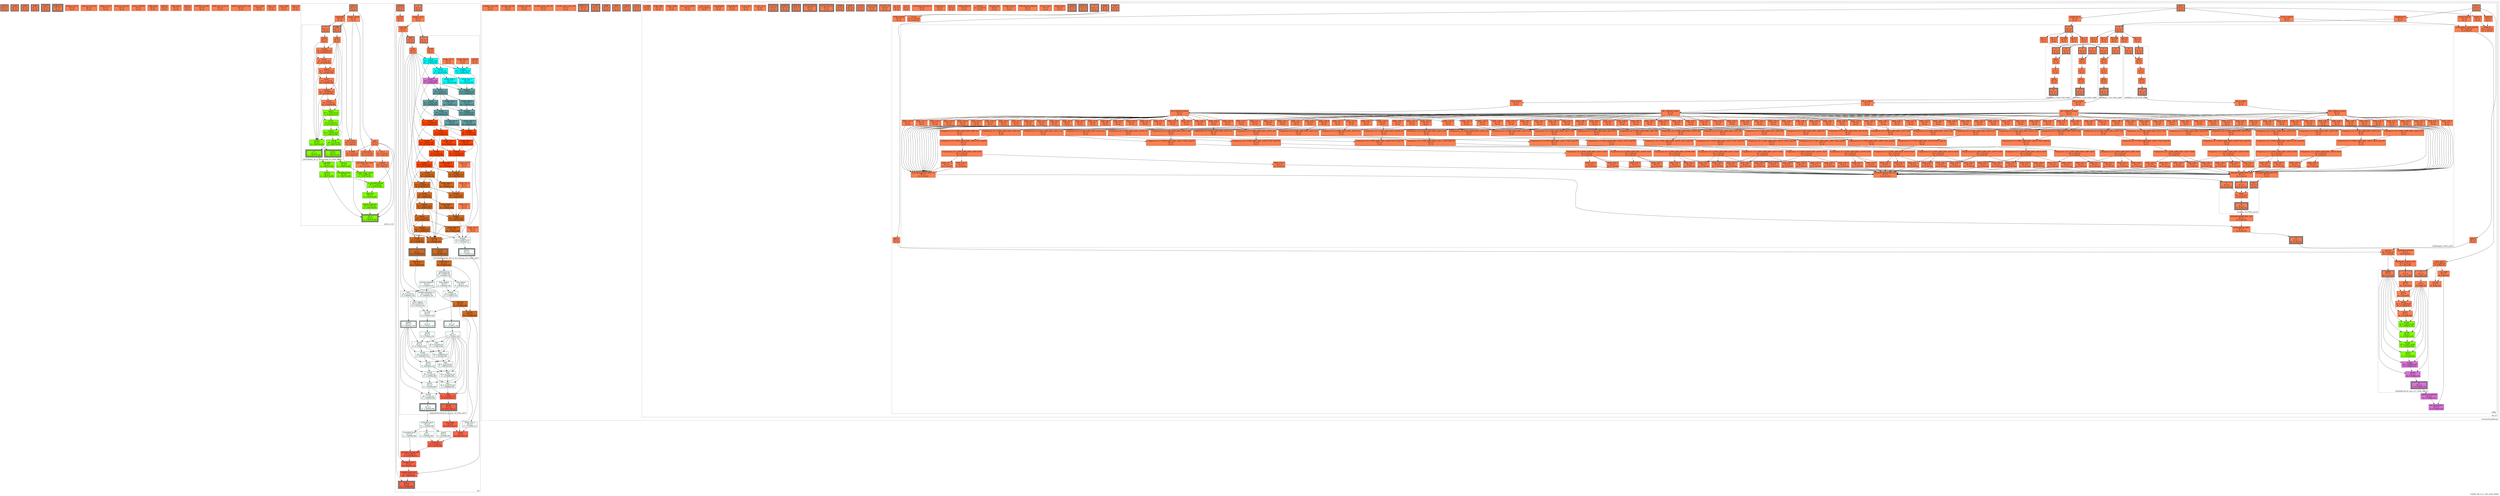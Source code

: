 digraph S3FDP_300_8_27_240_m240_HSSD
{
	//graph drawing options
	label=S3FDP_300_8_27_240_m240_HSSD;
	labelloc=bottom;
	labeljust=right;
	ratio=auto;
	nodesep=0.25;
	ranksep=0.5;

	//input/output signals of operator S3FDP_300_8_27_240_m240_HSSD
	rowsA__S3FDP_300_8_27_240_m240_HSSD [ label="rowsA\ndT = 0\n(0, 0)", shape=box, color=black, style="bold, filled", fillcolor=coral, peripheries=2 ];
	colsB__S3FDP_300_8_27_240_m240_HSSD [ label="colsB\ndT = 0\n(0, 0)", shape=box, color=black, style="bold, filled", fillcolor=coral, peripheries=2 ];
	SOB__S3FDP_300_8_27_240_m240_HSSD [ label="SOB\ndT = 0\n(0, 0)", shape=box, color=black, style="bold, filled", fillcolor=coral, peripheries=2 ];
	EOB__S3FDP_300_8_27_240_m240_HSSD [ label="EOB\ndT = 0\n(0, 0)", shape=box, color=black, style="bold, filled", fillcolor=coral, peripheries=2 ];
	colsC__S3FDP_300_8_27_240_m240_HSSD [ label="colsC\ndT = 0\n(0, 0)", shape=box, color=black, style="bold, filled", fillcolor=coral, peripheries=3 ];
	EOB_Q_o__S3FDP_300_8_27_240_m240_HSSD [ label="EOB_Q_o\ndT = 0\n(0, 0)", shape=box, color=black, style="bold, filled", fillcolor=coral, peripheries=3 ];
	{rank=same rowsA__S3FDP_300_8_27_240_m240_HSSD, colsB__S3FDP_300_8_27_240_m240_HSSD, SOB__S3FDP_300_8_27_240_m240_HSSD, EOB__S3FDP_300_8_27_240_m240_HSSD};
	{rank=same colsC__S3FDP_300_8_27_240_m240_HSSD, EOB_Q_o__S3FDP_300_8_27_240_m240_HSSD};
	//internal signals of operator S3FDP_300_8_27_240_m240_HSSD
	arith_in_row_0__S3FDP_300_8_27_240_m240_HSSD [ label="arith_in_row_0\ndT = 0\n(0, 0)", shape=box, color=black, style=filled, fillcolor=coral, peripheries=1 ];
	arith_in_row_0_q0__S3FDP_300_8_27_240_m240_HSSD [ label="arith_in_row_0_q0\ndT = 0\n(0, 0)", shape=box, color=black, style=filled, fillcolor=coral, peripheries=1 ];
	arith_in_col_0__S3FDP_300_8_27_240_m240_HSSD [ label="arith_in_col_0\ndT = 0\n(0, 0)", shape=box, color=black, style=filled, fillcolor=coral, peripheries=1 ];
	arith_in_col_0_q0__S3FDP_300_8_27_240_m240_HSSD [ label="arith_in_col_0_q0\ndT = 0\n(0, 0)", shape=box, color=black, style=filled, fillcolor=coral, peripheries=1 ];
	colsC_LAICPT2__S3FDP_300_8_27_240_m240_HSSD [ label="colsC_LAICPT2\ndT = 0\n(0, 0)", shape=box, color=black, style=filled, fillcolor=coral, peripheries=1 ];
	SOB_select__S3FDP_300_8_27_240_m240_HSSD [ label="SOB_select\ndT = 0\n(0, 0)", shape=box, color=black, style=filled, fillcolor=coral, peripheries=1 ];
	SOB_q1__S3FDP_300_8_27_240_m240_HSSD [ label="SOB_q1\ndT = 0\n(0, 0)", shape=box, color=black, style=filled, fillcolor=coral, peripheries=1 ];
	EOB_select__S3FDP_300_8_27_240_m240_HSSD [ label="EOB_select\ndT = 0\n(0, 0)", shape=box, color=black, style=filled, fillcolor=coral, peripheries=1 ];
	EOB_q1__S3FDP_300_8_27_240_m240_HSSD [ label="EOB_q1\ndT = 0\n(0, 0)", shape=box, color=black, style=filled, fillcolor=coral, peripheries=1 ];
	LAICPT2_to_arith__S3FDP_300_8_27_240_m240_HSSD [ label="LAICPT2_to_arith\ndT = 0\n(0, 0)", shape=box, color=black, style=filled, fillcolor=coral, peripheries=1 ];
	arith_out_col_out_0__S3FDP_300_8_27_240_m240_HSSD [ label="arith_out_col_out_0\ndT = 0\n(0, 0)", shape=box, color=black, style=filled, fillcolor=coral, peripheries=1 ];
	arith_out_col_out_0_q0__S3FDP_300_8_27_240_m240_HSSD [ label="arith_out_col_out_0_q0\ndT = 0\n(0, 0)", shape=box, color=black, style=filled, fillcolor=coral, peripheries=1 ];
	rows_i_arith__S3FDP_300_8_27_240_m240_HSSD [ label="rows_i_arith\ndT = 0\n(0, 0)", shape=box, color=black, style=filled, fillcolor=coral, peripheries=1 ];
	rows_i_s3__S3FDP_300_8_27_240_m240_HSSD [ label="rows_i_s3\ndT = 0\n(0, 0)", shape=box, color=black, style=filled, fillcolor=coral, peripheries=1 ];
	cols_j_arith__S3FDP_300_8_27_240_m240_HSSD [ label="cols_j_arith\ndT = 0\n(0, 0)", shape=box, color=black, style=filled, fillcolor=coral, peripheries=1 ];
	cols_j_s3__S3FDP_300_8_27_240_m240_HSSD [ label="cols_j_s3\ndT = 0\n(0, 0)", shape=box, color=black, style=filled, fillcolor=coral, peripheries=1 ];

	//subcomponents of operator S3FDP_300_8_27_240_m240_HSSD

	subgraph cluster_Arith_to_S3
	{
		//graph drawing options
		label=Arith_to_S3;
		labelloc=bottom;
		labeljust=right;
		style="bold, dotted";
		ratio=auto;
		nodesep=0.25;
		ranksep=0.5;

		//input/output signals of operator Arith_to_S3
		arith_i__Arith_to_S3 [ label="arith_i\ndT = 0\n(0, 0)", shape=box, color=black, style="bold, filled", fillcolor=coral, peripheries=2 ];
		S3_o__Arith_to_S3 [ label="S3_o\ndT = 0\n(1, 2.55073e-09)", shape=box, color=black, style="bold, filled", fillcolor=chartreuse, peripheries=3 ];
		{rank=same arith_i__Arith_to_S3};
		{rank=same S3_o__Arith_to_S3};
		//internal signals of operator Arith_to_S3
		sign__Arith_to_S3 [ label="sign\ndT = 0\n(0, 0)", shape=box, color=black, style=filled, fillcolor=coral, peripheries=1 ];
		regime_check__Arith_to_S3 [ label="regime_check\ndT = 0\n(0, 0)", shape=box, color=black, style=filled, fillcolor=coral, peripheries=1 ];
		remainder__Arith_to_S3 [ label="remainder\ndT = 0\n(0, 0)", shape=box, color=black, style=filled, fillcolor=coral, peripheries=1 ];
		not_s__Arith_to_S3 [ label="not_s\ndT = 2.15e-10\n(0, 2.15e-10)", shape=box, color=black, style=filled, fillcolor=coral, peripheries=1 ];
		zero_NAR__Arith_to_S3 [ label="zero_NAR\ndT = 5.8e-10\n(0, 5.8e-10)", shape=box, color=black, style=filled, fillcolor=coral, peripheries=1 ];
		is_NAR__Arith_to_S3 [ label="is_NAR\ndT = 2.15e-10\n(0, 7.95e-10)", shape=box, color=black, style=filled, fillcolor=coral, peripheries=1 ];
		implicit__Arith_to_S3 [ label="implicit\ndT = 2.15e-10\n(0, 7.95e-10)", shape=box, color=black, style=filled, fillcolor=coral, peripheries=1 ];
		neg_count__Arith_to_S3 [ label="neg_count\ndT = 2.15e-10\n(0, 2.15e-10)", shape=box, color=black, style=filled, fillcolor=coral, peripheries=1 ];
		lzCount__Arith_to_S3 [ label="lzCount\ndT = 0\n(1, 1.64873e-09)", shape=box, color=black, style=filled, fillcolor=chartreuse, peripheries=1 ];
		usefulBits__Arith_to_S3 [ label="usefulBits\ndT = 0\n(1, 1.86373e-09)", shape=box, color=black, style=filled, fillcolor=chartreuse, peripheries=1 ];
		extended_neg_count__Arith_to_S3 [ label="extended_neg_count\ndT = 0\n(0, 2.15e-10)", shape=box, color=black, style=filled, fillcolor=coral, peripheries=1 ];
		comp2_range_count__Arith_to_S3 [ label="comp2_range_count\ndT = 3.28e-10\n(1, 1.97673e-09)", shape=box, color=black, style=filled, fillcolor=chartreuse, peripheries=1 ];
		fraction__Arith_to_S3 [ label="fraction\ndT = 0\n(1, 1.86373e-09)", shape=box, color=black, style=filled, fillcolor=chartreuse, peripheries=1 ];
		partialExponent__Arith_to_S3 [ label="partialExponent\ndT = 0\n(1, 1.86373e-09)", shape=box, color=black, style=filled, fillcolor=chartreuse, peripheries=1 ];
		us_partialExponent__Arith_to_S3 [ label="us_partialExponent\ndT = 2.15e-10\n(1, 2.07873e-09)", shape=box, color=black, style=filled, fillcolor=chartreuse, peripheries=1 ];
		exponent__Arith_to_S3 [ label="exponent\ndT = 0\n(1, 2.07873e-09)", shape=box, color=black, style=filled, fillcolor=chartreuse, peripheries=1 ];
		biased_exponent__Arith_to_S3 [ label="biased_exponent\ndT = 4.72e-10\n(1, 2.55073e-09)", shape=box, color=black, style=filled, fillcolor=chartreuse, peripheries=1 ];

		//subcomponents of operator Arith_to_S3

		subgraph cluster_LZOCShifter_30_to_30_counting_32_F300_uid66
		{
			//graph drawing options
			label=LZOCShifter_30_to_30_counting_32_F300_uid66;
			labelloc=bottom;
			labeljust=right;
			style="bold, dotted";
			ratio=auto;
			nodesep=0.25;
			ranksep=0.5;

			//input/output signals of operator LZOCShifter_30_to_30_counting_32_F300_uid66
			I__LZOCShifter_30_to_30_counting_32_F300_uid66 [ label="I\ndT = 0\n(0, 0)", shape=box, color=black, style="bold, filled", fillcolor=coral, peripheries=2 ];
			OZb__LZOCShifter_30_to_30_counting_32_F300_uid66 [ label="OZb\ndT = 0\n(0, 0)", shape=box, color=black, style="bold, filled", fillcolor=coral, peripheries=2 ];
			Count__LZOCShifter_30_to_30_counting_32_F300_uid66 [ label="Count\ndT = 0\n(1, 1.64873e-09)", shape=box, color=black, style="bold, filled", fillcolor=chartreuse, peripheries=3 ];
			O__LZOCShifter_30_to_30_counting_32_F300_uid66 [ label="O\ndT = 0\n(1, 1.86373e-09)", shape=box, color=black, style="bold, filled", fillcolor=chartreuse, peripheries=3 ];
			{rank=same I__LZOCShifter_30_to_30_counting_32_F300_uid66, OZb__LZOCShifter_30_to_30_counting_32_F300_uid66};
			{rank=same Count__LZOCShifter_30_to_30_counting_32_F300_uid66, O__LZOCShifter_30_to_30_counting_32_F300_uid66};
			//internal signals of operator LZOCShifter_30_to_30_counting_32_F300_uid66
			level5__LZOCShifter_30_to_30_counting_32_F300_uid66 [ label="level5\ndT = 0\n(0, 0)", shape=box, color=black, style=filled, fillcolor=coral, peripheries=1 ];
			sozb__LZOCShifter_30_to_30_counting_32_F300_uid66 [ label="sozb\ndT = 0\n(0, 0)", shape=box, color=black, style=filled, fillcolor=coral, peripheries=1 ];
			count4__LZOCShifter_30_to_30_counting_32_F300_uid66 [ label="count4\ndT = 8.00788e-10\n(0, 8.00788e-10)", shape=box, color=black, style=filled, fillcolor=coral, peripheries=1 ];
			level4__LZOCShifter_30_to_30_counting_32_F300_uid66 [ label="level4\ndT = 2.15e-10\n(0, 1.01579e-09)", shape=box, color=black, style=filled, fillcolor=coral, peripheries=1 ];
			count3__LZOCShifter_30_to_30_counting_32_F300_uid66 [ label="count3\ndT = 7.95163e-10\n(0, 1.81095e-09)", shape=box, color=black, style=filled, fillcolor=coral, peripheries=1 ];
			level3__LZOCShifter_30_to_30_counting_32_F300_uid66 [ label="level3\ndT = 2.15e-10\n(0, 2.02595e-09)", shape=box, color=black, style=filled, fillcolor=coral, peripheries=1 ];
			count2__LZOCShifter_30_to_30_counting_32_F300_uid66 [ label="count2\ndT = 7.93288e-10\n(0, 2.81924e-09)", shape=box, color=black, style=filled, fillcolor=coral, peripheries=1 ];
			level2__LZOCShifter_30_to_30_counting_32_F300_uid66 [ label="level2\ndT = 2.15e-10\n(0, 3.03424e-09)", shape=box, color=black, style=filled, fillcolor=coral, peripheries=1 ];
			count1__LZOCShifter_30_to_30_counting_32_F300_uid66 [ label="count1\ndT = 7.91413e-10\n(1, 6.42321e-10)", shape=box, color=black, style=filled, fillcolor=chartreuse, peripheries=1 ];
			level1__LZOCShifter_30_to_30_counting_32_F300_uid66 [ label="level1\ndT = 2.15e-10\n(1, 8.57321e-10)", shape=box, color=black, style=filled, fillcolor=chartreuse, peripheries=1 ];
			count0__LZOCShifter_30_to_30_counting_32_F300_uid66 [ label="count0\ndT = 7.91413e-10\n(1, 1.64873e-09)", shape=box, color=black, style=filled, fillcolor=chartreuse, peripheries=1 ];
			level0__LZOCShifter_30_to_30_counting_32_F300_uid66 [ label="level0\ndT = 2.15e-10\n(1, 1.86373e-09)", shape=box, color=black, style=filled, fillcolor=chartreuse, peripheries=1 ];
			sCount__LZOCShifter_30_to_30_counting_32_F300_uid66 [ label="sCount\ndT = 0\n(1, 1.64873e-09)", shape=box, color=black, style=filled, fillcolor=chartreuse, peripheries=1 ];

			//subcomponents of operator LZOCShifter_30_to_30_counting_32_F300_uid66

			//input and internal signal connections of operator LZOCShifter_30_to_30_counting_32_F300_uid66
			I__LZOCShifter_30_to_30_counting_32_F300_uid66 -> level5__LZOCShifter_30_to_30_counting_32_F300_uid66 [ arrowhead=normal, arrowsize=1.0, arrowtail=normal, color=black, dir=forward  ];
			OZb__LZOCShifter_30_to_30_counting_32_F300_uid66 -> sozb__LZOCShifter_30_to_30_counting_32_F300_uid66 [ arrowhead=normal, arrowsize=1.0, arrowtail=normal, color=black, dir=forward  ];
			level5__LZOCShifter_30_to_30_counting_32_F300_uid66 -> count4__LZOCShifter_30_to_30_counting_32_F300_uid66 [ arrowhead=normal, arrowsize=1.0, arrowtail=normal, color=black, dir=forward  ];
			level5__LZOCShifter_30_to_30_counting_32_F300_uid66 -> level4__LZOCShifter_30_to_30_counting_32_F300_uid66 [ arrowhead=normal, arrowsize=1.0, arrowtail=normal, color=black, dir=forward  ];
			sozb__LZOCShifter_30_to_30_counting_32_F300_uid66 -> count4__LZOCShifter_30_to_30_counting_32_F300_uid66 [ arrowhead=normal, arrowsize=1.0, arrowtail=normal, color=black, dir=forward  ];
			sozb__LZOCShifter_30_to_30_counting_32_F300_uid66 -> count3__LZOCShifter_30_to_30_counting_32_F300_uid66 [ arrowhead=normal, arrowsize=1.0, arrowtail=normal, color=black, dir=forward  ];
			sozb__LZOCShifter_30_to_30_counting_32_F300_uid66 -> count2__LZOCShifter_30_to_30_counting_32_F300_uid66 [ arrowhead=normal, arrowsize=1.0, arrowtail=normal, color=black, dir=forward  ];
			sozb__LZOCShifter_30_to_30_counting_32_F300_uid66 -> count1__LZOCShifter_30_to_30_counting_32_F300_uid66 [ arrowhead=normal, arrowsize=1.0, arrowtail=normal, color=black, dir=forward  ];
			sozb__LZOCShifter_30_to_30_counting_32_F300_uid66 -> count0__LZOCShifter_30_to_30_counting_32_F300_uid66 [ arrowhead=normal, arrowsize=1.0, arrowtail=normal, color=black, dir=forward  ];
			count4__LZOCShifter_30_to_30_counting_32_F300_uid66 -> level4__LZOCShifter_30_to_30_counting_32_F300_uid66 [ arrowhead=normal, arrowsize=1.0, arrowtail=normal, color=black, dir=forward  ];
			count4__LZOCShifter_30_to_30_counting_32_F300_uid66 -> sCount__LZOCShifter_30_to_30_counting_32_F300_uid66 [ arrowhead=normal, arrowsize=1.0, arrowtail=normal, color=black, dir=forward  ];
			level4__LZOCShifter_30_to_30_counting_32_F300_uid66 -> count3__LZOCShifter_30_to_30_counting_32_F300_uid66 [ arrowhead=normal, arrowsize=1.0, arrowtail=normal, color=black, dir=forward  ];
			level4__LZOCShifter_30_to_30_counting_32_F300_uid66 -> level3__LZOCShifter_30_to_30_counting_32_F300_uid66 [ arrowhead=normal, arrowsize=1.0, arrowtail=normal, color=black, dir=forward  ];
			count3__LZOCShifter_30_to_30_counting_32_F300_uid66 -> level3__LZOCShifter_30_to_30_counting_32_F300_uid66 [ arrowhead=normal, arrowsize=1.0, arrowtail=normal, color=black, dir=forward  ];
			count3__LZOCShifter_30_to_30_counting_32_F300_uid66 -> sCount__LZOCShifter_30_to_30_counting_32_F300_uid66 [ arrowhead=normal, arrowsize=1.0, arrowtail=normal, color=black, dir=forward  ];
			level3__LZOCShifter_30_to_30_counting_32_F300_uid66 -> count2__LZOCShifter_30_to_30_counting_32_F300_uid66 [ arrowhead=normal, arrowsize=1.0, arrowtail=normal, color=black, dir=forward  ];
			level3__LZOCShifter_30_to_30_counting_32_F300_uid66 -> level2__LZOCShifter_30_to_30_counting_32_F300_uid66 [ arrowhead=normal, arrowsize=1.0, arrowtail=normal, color=black, dir=forward  ];
			count2__LZOCShifter_30_to_30_counting_32_F300_uid66 -> level2__LZOCShifter_30_to_30_counting_32_F300_uid66 [ arrowhead=normal, arrowsize=1.0, arrowtail=normal, color=black, dir=forward  ];
			count2__LZOCShifter_30_to_30_counting_32_F300_uid66 -> sCount__LZOCShifter_30_to_30_counting_32_F300_uid66 [ arrowhead=normal, arrowsize=1.0, arrowtail=normal, color=black, dir=forward  ];
			level2__LZOCShifter_30_to_30_counting_32_F300_uid66 -> count1__LZOCShifter_30_to_30_counting_32_F300_uid66 [ arrowhead=normal, arrowsize=1.0, arrowtail=normal, color=black, dir=forward  ];
			level2__LZOCShifter_30_to_30_counting_32_F300_uid66 -> level1__LZOCShifter_30_to_30_counting_32_F300_uid66 [ arrowhead=normal, arrowsize=1.0, arrowtail=normal, color=black, dir=forward  ];
			count1__LZOCShifter_30_to_30_counting_32_F300_uid66 -> level1__LZOCShifter_30_to_30_counting_32_F300_uid66 [ arrowhead=normal, arrowsize=1.0, arrowtail=normal, color=black, dir=forward  ];
			count1__LZOCShifter_30_to_30_counting_32_F300_uid66 -> sCount__LZOCShifter_30_to_30_counting_32_F300_uid66 [ arrowhead=normal, arrowsize=1.0, arrowtail=normal, color=black, dir=forward  ];
			level1__LZOCShifter_30_to_30_counting_32_F300_uid66 -> count0__LZOCShifter_30_to_30_counting_32_F300_uid66 [ arrowhead=normal, arrowsize=1.0, arrowtail=normal, color=black, dir=forward  ];
			level1__LZOCShifter_30_to_30_counting_32_F300_uid66 -> level0__LZOCShifter_30_to_30_counting_32_F300_uid66 [ arrowhead=normal, arrowsize=1.0, arrowtail=normal, color=black, dir=forward  ];
			count0__LZOCShifter_30_to_30_counting_32_F300_uid66 -> level0__LZOCShifter_30_to_30_counting_32_F300_uid66 [ arrowhead=normal, arrowsize=1.0, arrowtail=normal, color=black, dir=forward  ];
			count0__LZOCShifter_30_to_30_counting_32_F300_uid66 -> sCount__LZOCShifter_30_to_30_counting_32_F300_uid66 [ arrowhead=normal, arrowsize=1.0, arrowtail=normal, color=black, dir=forward  ];
			level0__LZOCShifter_30_to_30_counting_32_F300_uid66 -> O__LZOCShifter_30_to_30_counting_32_F300_uid66 [ arrowhead=normal, arrowsize=1.0, arrowtail=normal, color=black, dir=forward  ];
			sCount__LZOCShifter_30_to_30_counting_32_F300_uid66 -> Count__LZOCShifter_30_to_30_counting_32_F300_uid66 [ arrowhead=normal, arrowsize=1.0, arrowtail=normal, color=black, dir=forward  ];
		}

			//output signal connections of operator LZOCShifter_30_to_30_counting_32_F300_uid66
			Count__LZOCShifter_30_to_30_counting_32_F300_uid66 -> lzCount__Arith_to_S3 [ arrowhead=normal, arrowsize=1.0, arrowtail=normal, color=black, dir=forward  ];
			O__LZOCShifter_30_to_30_counting_32_F300_uid66 -> usefulBits__Arith_to_S3 [ arrowhead=normal, arrowsize=1.0, arrowtail=normal, color=black, dir=forward  ];

		//input and internal signal connections of operator Arith_to_S3
		arith_i__Arith_to_S3 -> sign__Arith_to_S3 [ arrowhead=normal, arrowsize=1.0, arrowtail=normal, color=black, dir=forward  ];
		arith_i__Arith_to_S3 -> regime_check__Arith_to_S3 [ arrowhead=normal, arrowsize=1.0, arrowtail=normal, color=black, dir=forward  ];
		arith_i__Arith_to_S3 -> remainder__Arith_to_S3 [ arrowhead=normal, arrowsize=1.0, arrowtail=normal, color=black, dir=forward  ];
		sign__Arith_to_S3 -> not_s__Arith_to_S3 [ arrowhead=normal, arrowsize=1.0, arrowtail=normal, color=black, dir=forward  ];
		sign__Arith_to_S3 -> is_NAR__Arith_to_S3 [ arrowhead=normal, arrowsize=1.0, arrowtail=normal, color=black, dir=forward  ];
		sign__Arith_to_S3 -> neg_count__Arith_to_S3 [ arrowhead=normal, arrowsize=1.0, arrowtail=normal, color=black, dir=forward  ];
		sign__Arith_to_S3 -> us_partialExponent__Arith_to_S3 [ arrowhead=normal, arrowsize=1.0, arrowtail=normal, color=black, dir=forward  ];
		sign__Arith_to_S3 -> S3_o__Arith_to_S3 [ arrowhead=normal, arrowsize=1.0, arrowtail=normal, color=black, dir=forward  ];
		regime_check__Arith_to_S3 -> zero_NAR__Arith_to_S3 [ arrowhead=normal, arrowsize=1.0, arrowtail=normal, color=black, dir=forward  ];
		regime_check__Arith_to_S3 -> neg_count__Arith_to_S3 [ arrowhead=normal, arrowsize=1.0, arrowtail=normal, color=black, dir=forward  ];
		regime_check__Arith_to_S3 -> OZb__LZOCShifter_30_to_30_counting_32_F300_uid66 [ arrowhead=normal, arrowsize=1.0, arrowtail=normal, color=black, dir=forward  ];
		remainder__Arith_to_S3 -> zero_NAR__Arith_to_S3 [ arrowhead=normal, arrowsize=1.0, arrowtail=normal, color=black, dir=forward  ];
		remainder__Arith_to_S3 -> I__LZOCShifter_30_to_30_counting_32_F300_uid66 [ arrowhead=normal, arrowsize=1.0, arrowtail=normal, color=black, dir=forward  ];
		not_s__Arith_to_S3 -> implicit__Arith_to_S3 [ arrowhead=normal, arrowsize=1.0, arrowtail=normal, color=black, dir=forward  ];
		zero_NAR__Arith_to_S3 -> is_NAR__Arith_to_S3 [ arrowhead=normal, arrowsize=1.0, arrowtail=normal, color=black, dir=forward  ];
		zero_NAR__Arith_to_S3 -> implicit__Arith_to_S3 [ arrowhead=normal, arrowsize=1.0, arrowtail=normal, color=black, dir=forward  ];
		is_NAR__Arith_to_S3 -> S3_o__Arith_to_S3 [ arrowhead=normal, arrowsize=1.0, arrowtail=normal, color=black, dir=forward  ];
		implicit__Arith_to_S3 -> S3_o__Arith_to_S3 [ arrowhead=normal, arrowsize=1.0, arrowtail=normal, color=black, dir=forward  ];
		neg_count__Arith_to_S3 -> extended_neg_count__Arith_to_S3 [ arrowhead=normal, arrowsize=1.0, arrowtail=normal, color=black, dir=forward  ];
		lzCount__Arith_to_S3 -> comp2_range_count__Arith_to_S3 [ arrowhead=normal, arrowsize=1.0, arrowtail=normal, color=black, dir=forward  ];
		usefulBits__Arith_to_S3 -> fraction__Arith_to_S3 [ arrowhead=normal, arrowsize=1.0, arrowtail=normal, color=black, dir=forward  ];
		usefulBits__Arith_to_S3 -> partialExponent__Arith_to_S3 [ arrowhead=normal, arrowsize=1.0, arrowtail=normal, color=black, dir=forward  ];
		extended_neg_count__Arith_to_S3 -> comp2_range_count__Arith_to_S3 [ arrowhead=normal, arrowsize=1.0, arrowtail=normal, color=black, dir=forward  ];
		comp2_range_count__Arith_to_S3 -> exponent__Arith_to_S3 [ arrowhead=normal, arrowsize=1.0, arrowtail=normal, color=black, dir=forward  ];
		fraction__Arith_to_S3 -> S3_o__Arith_to_S3 [ arrowhead=normal, arrowsize=1.0, arrowtail=normal, color=black, dir=forward  ];
		partialExponent__Arith_to_S3 -> us_partialExponent__Arith_to_S3 [ arrowhead=normal, arrowsize=1.0, arrowtail=normal, color=black, dir=forward  ];
		us_partialExponent__Arith_to_S3 -> exponent__Arith_to_S3 [ arrowhead=normal, arrowsize=1.0, arrowtail=normal, color=black, dir=forward  ];
		exponent__Arith_to_S3 -> biased_exponent__Arith_to_S3 [ arrowhead=normal, arrowsize=1.0, arrowtail=normal, color=black, dir=forward  ];
		biased_exponent__Arith_to_S3 -> S3_o__Arith_to_S3 [ arrowhead=normal, arrowsize=1.0, arrowtail=normal, color=black, dir=forward  ];
	}

		//output signal connections of operator Arith_to_S3

	subgraph cluster_l2a
	{
		//graph drawing options
		label=l2a;
		labelloc=bottom;
		labeljust=right;
		style="bold, dotted";
		ratio=auto;
		nodesep=0.25;
		ranksep=0.5;

		//input/output signals of operator l2a
		A__l2a [ label="A\ndT = 0\n(0, 0)", shape=box, color=black, style="bold, filled", fillcolor=coral, peripheries=2 ];
		isNaN__l2a [ label="isNaN\ndT = 0\n(0, 0)", shape=box, color=black, style="bold, filled", fillcolor=coral, peripheries=2 ];
		arith_o__l2a [ label="arith_o\ndT = 0\n(8, 1.10848e-09)", shape=box, color=black, style="bold, filled", fillcolor=tomato, peripheries=3 ];
		{rank=same A__l2a, isNaN__l2a};
		{rank=same arith_o__l2a};
		//internal signals of operator l2a
		rippled_carry__l2a [ label="rippled_carry\ndT = 0\n(0, 0)", shape=box, color=black, style=filled, fillcolor=coral, peripheries=1 ];
		count_bit__l2a [ label="count_bit\ndT = 0\n(0, 0)", shape=box, color=black, style=filled, fillcolor=coral, peripheries=1 ];
		count_lzoc_o__l2a [ label="count_lzoc_o\ndT = 0\n(6, 2.93089e-09)", shape=box, color=black, style=filled, fillcolor=chocolate, peripheries=1 ];
		frac_lzoc_o__l2a [ label="frac_lzoc_o\ndT = 0\n(6, 3.14589e-09)", shape=box, color=black, style=filled, fillcolor=chocolate, peripheries=1 ];
		sticky_lzoc_o__l2a [ label="sticky_lzoc_o\ndT = 0\n(7, 7.74359e-11)", shape=box, color=black, style=filled, fillcolor=mintcream, peripheries=1 ];
		unbiased_exp__l2a [ label="unbiased_exp\ndT = 4.98e-10\n(7, 2.45561e-10)", shape=box, color=black, style=filled, fillcolor=mintcream, peripheries=1 ];
		fraction__l2a [ label="fraction\ndT = 0\n(6, 3.14589e-09)", shape=box, color=black, style=filled, fillcolor=chocolate, peripheries=1 ];
		partial_exponent__l2a [ label="partial_exponent\ndT = 0\n(7, 2.45561e-10)", shape=box, color=black, style=filled, fillcolor=mintcream, peripheries=1 ];
		partial_exponent_us__l2a [ label="partial_exponent_us\ndT = 2.15e-10\n(7, 4.60561e-10)", shape=box, color=black, style=filled, fillcolor=mintcream, peripheries=1 ];
		bin_regime__l2a [ label="bin_regime\ndT = 0\n(7, 2.45561e-10)", shape=box, color=black, style=filled, fillcolor=mintcream, peripheries=1 ];
		first_regime__l2a [ label="first_regime\ndT = 0\n(7, 2.45561e-10)", shape=box, color=black, style=filled, fillcolor=mintcream, peripheries=1 ];
		regime__l2a [ label="regime\ndT = 3.28e-10\n(7, 5.73561e-10)", shape=box, color=black, style=filled, fillcolor=mintcream, peripheries=1 ];
		pad__l2a [ label="pad\ndT = 2.15e-10\n(7, 4.60561e-10)", shape=box, color=black, style=filled, fillcolor=mintcream, peripheries=1 ];
		start_regime__l2a [ label="start_regime\ndT = 2.15e-10\n(7, 6.75561e-10)", shape=box, color=black, style=filled, fillcolor=mintcream, peripheries=1 ];
		in_shift__l2a [ label="in_shift\ndT = 0\n(7, 6.75561e-10)", shape=box, color=black, style=filled, fillcolor=mintcream, peripheries=1 ];
		extended_posit__l2a [ label="extended_posit\ndT = 0\n(7, 1.32056e-09)", shape=box, color=black, style=filled, fillcolor=mintcream, peripheries=1 ];
		pre_sticky__l2a [ label="pre_sticky\ndT = 0\n(8, 9.84776e-11)", shape=box, color=black, style=filled, fillcolor=tomato, peripheries=1 ];
		truncated_posit__l2a [ label="truncated_posit\ndT = 0\n(7, 1.32056e-09)", shape=box, color=black, style=filled, fillcolor=mintcream, peripheries=1 ];
		lsb__l2a [ label="lsb\ndT = 0\n(7, 1.32056e-09)", shape=box, color=black, style=filled, fillcolor=mintcream, peripheries=1 ];
		guard__l2a [ label="guard\ndT = 0\n(7, 1.32056e-09)", shape=box, color=black, style=filled, fillcolor=mintcream, peripheries=1 ];
		sticky__l2a [ label="sticky\ndT = 0\n(8, 9.84776e-11)", shape=box, color=black, style=filled, fillcolor=tomato, peripheries=1 ];
		round_bit__l2a [ label="round_bit\ndT = 2.15e-10\n(8, 3.13478e-10)", shape=box, color=black, style=filled, fillcolor=tomato, peripheries=1 ];
		is_NAR__l2a [ label="is_NAR\ndT = 0\n(0, 0)", shape=box, color=black, style=filled, fillcolor=coral, peripheries=1 ];
		rounded_reg_exp_frac__l2a [ label="rounded_reg_exp_frac\ndT = 5.8e-10\n(8, 8.93478e-10)", shape=box, color=black, style=filled, fillcolor=tomato, peripheries=1 ];
		rounded_posit__l2a [ label="rounded_posit\ndT = 0\n(8, 8.93478e-10)", shape=box, color=black, style=filled, fillcolor=tomato, peripheries=1 ];
		is_zero__l2a [ label="is_zero\ndT = 0\n(6, 3.14589e-09)", shape=box, color=black, style=filled, fillcolor=chocolate, peripheries=1 ];
		rounded_posit_zero__l2a [ label="rounded_posit_zero\ndT = 2.15e-10\n(8, 1.10848e-09)", shape=box, color=black, style=filled, fillcolor=tomato, peripheries=1 ];

		//subcomponents of operator l2a

		subgraph cluster_LZOCShifterSticky_491_to_29_counting_512_F300_uid70
		{
			//graph drawing options
			label=LZOCShifterSticky_491_to_29_counting_512_F300_uid70;
			labelloc=bottom;
			labeljust=right;
			style="bold, dotted";
			ratio=auto;
			nodesep=0.25;
			ranksep=0.5;

			//input/output signals of operator LZOCShifterSticky_491_to_29_counting_512_F300_uid70
			I__LZOCShifterSticky_491_to_29_counting_512_F300_uid70 [ label="I\ndT = 0\n(0, 0)", shape=box, color=black, style="bold, filled", fillcolor=coral, peripheries=2 ];
			OZb__LZOCShifterSticky_491_to_29_counting_512_F300_uid70 [ label="OZb\ndT = 0\n(0, 0)", shape=box, color=black, style="bold, filled", fillcolor=coral, peripheries=2 ];
			Count__LZOCShifterSticky_491_to_29_counting_512_F300_uid70 [ label="Count\ndT = 0\n(6, 2.93089e-09)", shape=box, color=black, style="bold, filled", fillcolor=chocolate, peripheries=3 ];
			O__LZOCShifterSticky_491_to_29_counting_512_F300_uid70 [ label="O\ndT = 0\n(6, 3.14589e-09)", shape=box, color=black, style="bold, filled", fillcolor=chocolate, peripheries=3 ];
			Sticky__LZOCShifterSticky_491_to_29_counting_512_F300_uid70 [ label="Sticky\ndT = 0\n(7, 7.74359e-11)", shape=box, color=black, style="bold, filled", fillcolor=mintcream, peripheries=3 ];
			{rank=same I__LZOCShifterSticky_491_to_29_counting_512_F300_uid70, OZb__LZOCShifterSticky_491_to_29_counting_512_F300_uid70};
			{rank=same Count__LZOCShifterSticky_491_to_29_counting_512_F300_uid70, O__LZOCShifterSticky_491_to_29_counting_512_F300_uid70, Sticky__LZOCShifterSticky_491_to_29_counting_512_F300_uid70};
			//internal signals of operator LZOCShifterSticky_491_to_29_counting_512_F300_uid70
			level9__LZOCShifterSticky_491_to_29_counting_512_F300_uid70 [ label="level9\ndT = 0\n(0, 0)", shape=box, color=black, style=filled, fillcolor=coral, peripheries=1 ];
			sozb__LZOCShifterSticky_491_to_29_counting_512_F300_uid70 [ label="sozb\ndT = 0\n(0, 0)", shape=box, color=black, style=filled, fillcolor=coral, peripheries=1 ];
			sticky9__LZOCShifterSticky_491_to_29_counting_512_F300_uid70 [ label="sticky9\ndT = 0\n(0, 0)", shape=box, color=black, style=filled, fillcolor=coral, peripheries=1 ];
			count8__LZOCShifterSticky_491_to_29_counting_512_F300_uid70 [ label="count8\ndT = 8.0431e-09\n(2, 1.67643e-09)", shape=box, color=black, style=filled, fillcolor=cyan, peripheries=1 ];
			level8__LZOCShifterSticky_491_to_29_counting_512_F300_uid70 [ label="level8\ndT = 2.15e-10\n(2, 1.89143e-09)", shape=box, color=black, style=filled, fillcolor=cyan, peripheries=1 ];
			sticky_high_8__LZOCShifterSticky_491_to_29_counting_512_F300_uid70 [ label="sticky_high_8\ndT = 0\n(0, 0)", shape=box, color=black, style=filled, fillcolor=coral, peripheries=1 ];
			sticky_low_8__LZOCShifterSticky_491_to_29_counting_512_F300_uid70 [ label="sticky_low_8\ndT = 0\n(0, 0)", shape=box, color=black, style=filled, fillcolor=coral, peripheries=1 ];
			sticky8__LZOCShifterSticky_491_to_29_counting_512_F300_uid70 [ label="sticky8\ndT = 3.29875e-10\n(2, 2.0063e-09)", shape=box, color=black, style=filled, fillcolor=cyan, peripheries=1 ];
			count7__LZOCShifterSticky_491_to_29_counting_512_F300_uid70 [ label="count7\ndT = 4.3317e-09\n(3, 3.0398e-09)", shape=box, color=black, style=filled, fillcolor=orchid, peripheries=1 ];
			level7__LZOCShifterSticky_491_to_29_counting_512_F300_uid70 [ label="level7\ndT = 2.15e-10\n(4, 7.14647e-11)", shape=box, color=black, style=filled, fillcolor=cadetblue, peripheries=1 ];
			sticky_high_7__LZOCShifterSticky_491_to_29_counting_512_F300_uid70 [ label="sticky_high_7\ndT = 0\n(2, 1.89143e-09)", shape=box, color=black, style=filled, fillcolor=cyan, peripheries=1 ];
			sticky_low_7__LZOCShifterSticky_491_to_29_counting_512_F300_uid70 [ label="sticky_low_7\ndT = 0\n(2, 1.89143e-09)", shape=box, color=black, style=filled, fillcolor=cyan, peripheries=1 ];
			sticky7__LZOCShifterSticky_491_to_29_counting_512_F300_uid70 [ label="sticky7\ndT = 4.76125e-10\n(4, 3.3259e-10)", shape=box, color=black, style=filled, fillcolor=cadetblue, peripheries=1 ];
			count6__LZOCShifterSticky_491_to_29_counting_512_F300_uid70 [ label="count6\ndT = 2.3231e-09\n(4, 2.39456e-09)", shape=box, color=black, style=filled, fillcolor=cadetblue, peripheries=1 ];
			level6__LZOCShifterSticky_491_to_29_counting_512_F300_uid70 [ label="level6\ndT = 2.15e-10\n(4, 2.60956e-09)", shape=box, color=black, style=filled, fillcolor=cadetblue, peripheries=1 ];
			sticky_high_6__LZOCShifterSticky_491_to_29_counting_512_F300_uid70 [ label="sticky_high_6\ndT = 0\n(4, 7.14647e-11)", shape=box, color=black, style=filled, fillcolor=cadetblue, peripheries=1 ];
			sticky_low_6__LZOCShifterSticky_491_to_29_counting_512_F300_uid70 [ label="sticky_low_6\ndT = 0\n(4, 7.14647e-11)", shape=box, color=black, style=filled, fillcolor=cadetblue, peripheries=1 ];
			sticky6__LZOCShifterSticky_491_to_29_counting_512_F300_uid70 [ label="sticky6\ndT = 4.08625e-10\n(4, 2.80319e-09)", shape=box, color=black, style=filled, fillcolor=cadetblue, peripheries=1 ];
			count5__LZOCShifterSticky_491_to_29_counting_512_F300_uid70 [ label="count5\ndT = 1.31786e-09\n(5, 7.44083e-10)", shape=box, color=black, style=filled, fillcolor=orangered, peripheries=1 ];
			level5__LZOCShifterSticky_491_to_29_counting_512_F300_uid70 [ label="level5\ndT = 2.15e-10\n(5, 9.59083e-10)", shape=box, color=black, style=filled, fillcolor=orangered, peripheries=1 ];
			sticky_high_5__LZOCShifterSticky_491_to_29_counting_512_F300_uid70 [ label="sticky_high_5\ndT = 0\n(4, 2.60956e-09)", shape=box, color=black, style=filled, fillcolor=cadetblue, peripheries=1 ];
			sticky_low_5__LZOCShifterSticky_491_to_29_counting_512_F300_uid70 [ label="sticky_low_5\ndT = 0\n(4, 2.60956e-09)", shape=box, color=black, style=filled, fillcolor=cadetblue, peripheries=1 ];
			sticky5__LZOCShifterSticky_491_to_29_counting_512_F300_uid70 [ label="sticky5\ndT = 3.6925e-10\n(5, 1.11333e-09)", shape=box, color=black, style=filled, fillcolor=orangered, peripheries=1 ];
			count4__LZOCShifterSticky_491_to_29_counting_512_F300_uid70 [ label="count4\ndT = 1.01617e-09\n(5, 1.97526e-09)", shape=box, color=black, style=filled, fillcolor=orangered, peripheries=1 ];
			level4__LZOCShifterSticky_491_to_29_counting_512_F300_uid70 [ label="level4\ndT = 2.15e-10\n(5, 2.19026e-09)", shape=box, color=black, style=filled, fillcolor=orangered, peripheries=1 ];
			sticky_high_4__LZOCShifterSticky_491_to_29_counting_512_F300_uid70 [ label="sticky_high_4\ndT = 0\n(5, 9.59083e-10)", shape=box, color=black, style=filled, fillcolor=orangered, peripheries=1 ];
			sticky_low_4__LZOCShifterSticky_491_to_29_counting_512_F300_uid70 [ label="sticky_low_4\ndT = 0\n(5, 9.59083e-10)", shape=box, color=black, style=filled, fillcolor=orangered, peripheries=1 ];
			sticky4__LZOCShifterSticky_491_to_29_counting_512_F300_uid70 [ label="sticky4\ndT = 3.41125e-10\n(5, 2.31638e-09)", shape=box, color=black, style=filled, fillcolor=orangered, peripheries=1 ];
			count3__LZOCShifterSticky_491_to_29_counting_512_F300_uid70 [ label="count3\ndT = 8.87471e-10\n(5, 3.07773e-09)", shape=box, color=black, style=filled, fillcolor=orangered, peripheries=1 ];
			level3__LZOCShifterSticky_491_to_29_counting_512_F300_uid70 [ label="level3\ndT = 2.15e-10\n(6, 1.09394e-10)", shape=box, color=black, style=filled, fillcolor=chocolate, peripheries=1 ];
			sticky_high_3__LZOCShifterSticky_491_to_29_counting_512_F300_uid70 [ label="sticky_high_3\ndT = 0\n(5, 2.19026e-09)", shape=box, color=black, style=filled, fillcolor=orangered, peripheries=1 ];
			sticky_low_3__LZOCShifterSticky_491_to_29_counting_512_F300_uid70 [ label="sticky_low_3\ndT = 0\n(0, 0)", shape=box, color=black, style=filled, fillcolor=coral, peripheries=1 ];
			sticky3__LZOCShifterSticky_491_to_29_counting_512_F300_uid70 [ label="sticky3\ndT = 3.33625e-10\n(6, 2.28019e-10)", shape=box, color=black, style=filled, fillcolor=chocolate, peripheries=1 ];
			count2__LZOCShifterSticky_491_to_29_counting_512_F300_uid70 [ label="count2\ndT = 8.24058e-10\n(6, 9.33452e-10)", shape=box, color=black, style=filled, fillcolor=chocolate, peripheries=1 ];
			level2__LZOCShifterSticky_491_to_29_counting_512_F300_uid70 [ label="level2\ndT = 2.15e-10\n(6, 1.14845e-09)", shape=box, color=black, style=filled, fillcolor=chocolate, peripheries=1 ];
			sticky_high_2__LZOCShifterSticky_491_to_29_counting_512_F300_uid70 [ label="sticky_high_2\ndT = 0\n(6, 1.09394e-10)", shape=box, color=black, style=filled, fillcolor=chocolate, peripheries=1 ];
			sticky_low_2__LZOCShifterSticky_491_to_29_counting_512_F300_uid70 [ label="sticky_low_2\ndT = 0\n(0, 0)", shape=box, color=black, style=filled, fillcolor=coral, peripheries=1 ];
			sticky2__LZOCShifterSticky_491_to_29_counting_512_F300_uid70 [ label="sticky2\ndT = 3.3175e-10\n(6, 1.2652e-09)", shape=box, color=black, style=filled, fillcolor=chocolate, peripheries=1 ];
			count1__LZOCShifterSticky_491_to_29_counting_512_F300_uid70 [ label="count1\ndT = 7.91413e-10\n(6, 1.93987e-09)", shape=box, color=black, style=filled, fillcolor=chocolate, peripheries=1 ];
			level1__LZOCShifterSticky_491_to_29_counting_512_F300_uid70 [ label="level1\ndT = 2.15e-10\n(6, 2.15487e-09)", shape=box, color=black, style=filled, fillcolor=chocolate, peripheries=1 ];
			sticky_high_1__LZOCShifterSticky_491_to_29_counting_512_F300_uid70 [ label="sticky_high_1\ndT = 0\n(6, 1.14845e-09)", shape=box, color=black, style=filled, fillcolor=chocolate, peripheries=1 ];
			sticky_low_1__LZOCShifterSticky_491_to_29_counting_512_F300_uid70 [ label="sticky_low_1\ndT = 0\n(0, 0)", shape=box, color=black, style=filled, fillcolor=coral, peripheries=1 ];
			sticky1__LZOCShifterSticky_491_to_29_counting_512_F300_uid70 [ label="sticky1\ndT = 3.29875e-10\n(6, 2.26974e-09)", shape=box, color=black, style=filled, fillcolor=chocolate, peripheries=1 ];
			count0__LZOCShifterSticky_491_to_29_counting_512_F300_uid70 [ label="count0\ndT = 7.76029e-10\n(6, 2.93089e-09)", shape=box, color=black, style=filled, fillcolor=chocolate, peripheries=1 ];
			level0__LZOCShifterSticky_491_to_29_counting_512_F300_uid70 [ label="level0\ndT = 2.15e-10\n(6, 3.14589e-09)", shape=box, color=black, style=filled, fillcolor=chocolate, peripheries=1 ];
			sticky_high_0__LZOCShifterSticky_491_to_29_counting_512_F300_uid70 [ label="sticky_high_0\ndT = 0\n(6, 2.15487e-09)", shape=box, color=black, style=filled, fillcolor=chocolate, peripheries=1 ];
			sticky_low_0__LZOCShifterSticky_491_to_29_counting_512_F300_uid70 [ label="sticky_low_0\ndT = 0\n(0, 0)", shape=box, color=black, style=filled, fillcolor=coral, peripheries=1 ];
			sticky0__LZOCShifterSticky_491_to_29_counting_512_F300_uid70 [ label="sticky0\ndT = 3.29875e-10\n(7, 7.74359e-11)", shape=box, color=black, style=filled, fillcolor=mintcream, peripheries=1 ];
			sCount__LZOCShifterSticky_491_to_29_counting_512_F300_uid70 [ label="sCount\ndT = 0\n(6, 2.93089e-09)", shape=box, color=black, style=filled, fillcolor=chocolate, peripheries=1 ];

			//subcomponents of operator LZOCShifterSticky_491_to_29_counting_512_F300_uid70

			//input and internal signal connections of operator LZOCShifterSticky_491_to_29_counting_512_F300_uid70
			I__LZOCShifterSticky_491_to_29_counting_512_F300_uid70 -> level9__LZOCShifterSticky_491_to_29_counting_512_F300_uid70 [ arrowhead=normal, arrowsize=1.0, arrowtail=normal, color=black, dir=forward  ];
			OZb__LZOCShifterSticky_491_to_29_counting_512_F300_uid70 -> sozb__LZOCShifterSticky_491_to_29_counting_512_F300_uid70 [ arrowhead=normal, arrowsize=1.0, arrowtail=normal, color=black, dir=forward  ];
			level9__LZOCShifterSticky_491_to_29_counting_512_F300_uid70 -> count8__LZOCShifterSticky_491_to_29_counting_512_F300_uid70 [ arrowhead=normal, arrowsize=1.0, arrowtail=normal, color=black, dir=forward  ];
			level9__LZOCShifterSticky_491_to_29_counting_512_F300_uid70 -> level8__LZOCShifterSticky_491_to_29_counting_512_F300_uid70 [ arrowhead=normal, arrowsize=1.0, arrowtail=normal, color=black, dir=forward  ];
			sozb__LZOCShifterSticky_491_to_29_counting_512_F300_uid70 -> count8__LZOCShifterSticky_491_to_29_counting_512_F300_uid70 [ arrowhead=normal, arrowsize=1.0, arrowtail=normal, color=black, dir=forward  ];
			sozb__LZOCShifterSticky_491_to_29_counting_512_F300_uid70 -> count7__LZOCShifterSticky_491_to_29_counting_512_F300_uid70 [ arrowhead=normal, arrowsize=1.0, arrowtail=normal, color=black, dir=forward  ];
			sozb__LZOCShifterSticky_491_to_29_counting_512_F300_uid70 -> count6__LZOCShifterSticky_491_to_29_counting_512_F300_uid70 [ arrowhead=normal, arrowsize=1.0, arrowtail=normal, color=black, dir=forward  ];
			sozb__LZOCShifterSticky_491_to_29_counting_512_F300_uid70 -> count5__LZOCShifterSticky_491_to_29_counting_512_F300_uid70 [ arrowhead=normal, arrowsize=1.0, arrowtail=normal, color=black, dir=forward  ];
			sozb__LZOCShifterSticky_491_to_29_counting_512_F300_uid70 -> count4__LZOCShifterSticky_491_to_29_counting_512_F300_uid70 [ arrowhead=normal, arrowsize=1.0, arrowtail=normal, color=black, dir=forward  ];
			sozb__LZOCShifterSticky_491_to_29_counting_512_F300_uid70 -> count3__LZOCShifterSticky_491_to_29_counting_512_F300_uid70 [ arrowhead=normal, arrowsize=1.0, arrowtail=normal, color=black, dir=forward  ];
			sozb__LZOCShifterSticky_491_to_29_counting_512_F300_uid70 -> count2__LZOCShifterSticky_491_to_29_counting_512_F300_uid70 [ arrowhead=normal, arrowsize=1.0, arrowtail=normal, color=black, dir=forward  ];
			sozb__LZOCShifterSticky_491_to_29_counting_512_F300_uid70 -> count1__LZOCShifterSticky_491_to_29_counting_512_F300_uid70 [ arrowhead=normal, arrowsize=1.0, arrowtail=normal, color=black, dir=forward  ];
			sozb__LZOCShifterSticky_491_to_29_counting_512_F300_uid70 -> count0__LZOCShifterSticky_491_to_29_counting_512_F300_uid70 [ arrowhead=normal, arrowsize=1.0, arrowtail=normal, color=black, dir=forward  ];
			sticky9__LZOCShifterSticky_491_to_29_counting_512_F300_uid70 -> sticky8__LZOCShifterSticky_491_to_29_counting_512_F300_uid70 [ arrowhead=normal, arrowsize=1.0, arrowtail=normal, color=black, dir=forward  ];
			count8__LZOCShifterSticky_491_to_29_counting_512_F300_uid70 -> level8__LZOCShifterSticky_491_to_29_counting_512_F300_uid70 [ arrowhead=normal, arrowsize=1.0, arrowtail=normal, color=black, dir=forward  ];
			count8__LZOCShifterSticky_491_to_29_counting_512_F300_uid70 -> sticky8__LZOCShifterSticky_491_to_29_counting_512_F300_uid70 [ arrowhead=normal, arrowsize=1.0, arrowtail=normal, color=black, dir=forward  ];
			count8__LZOCShifterSticky_491_to_29_counting_512_F300_uid70 -> sCount__LZOCShifterSticky_491_to_29_counting_512_F300_uid70 [ arrowhead=normal, arrowsize=1.0, arrowtail=normal, color=black, dir=forward  ];
			level8__LZOCShifterSticky_491_to_29_counting_512_F300_uid70 -> count7__LZOCShifterSticky_491_to_29_counting_512_F300_uid70 [ arrowhead=normal, arrowsize=1.0, arrowtail=normal, color=black, dir=forward  ];
			level8__LZOCShifterSticky_491_to_29_counting_512_F300_uid70 -> level7__LZOCShifterSticky_491_to_29_counting_512_F300_uid70 [ arrowhead=normal, arrowsize=1.0, arrowtail=normal, color=black, dir=forward  ];
			level8__LZOCShifterSticky_491_to_29_counting_512_F300_uid70 -> sticky_high_7__LZOCShifterSticky_491_to_29_counting_512_F300_uid70 [ arrowhead=normal, arrowsize=1.0, arrowtail=normal, color=black, dir=forward  ];
			level8__LZOCShifterSticky_491_to_29_counting_512_F300_uid70 -> sticky_low_7__LZOCShifterSticky_491_to_29_counting_512_F300_uid70 [ arrowhead=normal, arrowsize=1.0, arrowtail=normal, color=black, dir=forward  ];
			sticky_high_8__LZOCShifterSticky_491_to_29_counting_512_F300_uid70 -> sticky8__LZOCShifterSticky_491_to_29_counting_512_F300_uid70 [ arrowhead=normal, arrowsize=1.0, arrowtail=normal, color=black, dir=forward  ];
			sticky_low_8__LZOCShifterSticky_491_to_29_counting_512_F300_uid70 -> sticky8__LZOCShifterSticky_491_to_29_counting_512_F300_uid70 [ arrowhead=normal, arrowsize=1.0, arrowtail=normal, color=black, dir=forward  ];
			sticky8__LZOCShifterSticky_491_to_29_counting_512_F300_uid70 -> sticky7__LZOCShifterSticky_491_to_29_counting_512_F300_uid70 [ arrowhead=normal, arrowsize=1.0, arrowtail=normal, color=black, dir=forward  ];
			count7__LZOCShifterSticky_491_to_29_counting_512_F300_uid70 -> level7__LZOCShifterSticky_491_to_29_counting_512_F300_uid70 [ arrowhead=normal, arrowsize=1.0, arrowtail=normal, color=black, dir=forward  ];
			count7__LZOCShifterSticky_491_to_29_counting_512_F300_uid70 -> sticky7__LZOCShifterSticky_491_to_29_counting_512_F300_uid70 [ arrowhead=normal, arrowsize=1.0, arrowtail=normal, color=black, dir=forward  ];
			count7__LZOCShifterSticky_491_to_29_counting_512_F300_uid70 -> sCount__LZOCShifterSticky_491_to_29_counting_512_F300_uid70 [ arrowhead=normal, arrowsize=1.0, arrowtail=normal, color=black, dir=forward  ];
			level7__LZOCShifterSticky_491_to_29_counting_512_F300_uid70 -> count6__LZOCShifterSticky_491_to_29_counting_512_F300_uid70 [ arrowhead=normal, arrowsize=1.0, arrowtail=normal, color=black, dir=forward  ];
			level7__LZOCShifterSticky_491_to_29_counting_512_F300_uid70 -> level6__LZOCShifterSticky_491_to_29_counting_512_F300_uid70 [ arrowhead=normal, arrowsize=1.0, arrowtail=normal, color=black, dir=forward  ];
			level7__LZOCShifterSticky_491_to_29_counting_512_F300_uid70 -> sticky_high_6__LZOCShifterSticky_491_to_29_counting_512_F300_uid70 [ arrowhead=normal, arrowsize=1.0, arrowtail=normal, color=black, dir=forward  ];
			level7__LZOCShifterSticky_491_to_29_counting_512_F300_uid70 -> sticky_low_6__LZOCShifterSticky_491_to_29_counting_512_F300_uid70 [ arrowhead=normal, arrowsize=1.0, arrowtail=normal, color=black, dir=forward  ];
			sticky_high_7__LZOCShifterSticky_491_to_29_counting_512_F300_uid70 -> sticky7__LZOCShifterSticky_491_to_29_counting_512_F300_uid70 [ arrowhead=normal, arrowsize=1.0, arrowtail=normal, color=black, dir=forward  ];
			sticky_low_7__LZOCShifterSticky_491_to_29_counting_512_F300_uid70 -> sticky7__LZOCShifterSticky_491_to_29_counting_512_F300_uid70 [ arrowhead=normal, arrowsize=1.0, arrowtail=normal, color=black, dir=forward  ];
			sticky7__LZOCShifterSticky_491_to_29_counting_512_F300_uid70 -> sticky6__LZOCShifterSticky_491_to_29_counting_512_F300_uid70 [ arrowhead=normal, arrowsize=1.0, arrowtail=normal, color=black, dir=forward  ];
			count6__LZOCShifterSticky_491_to_29_counting_512_F300_uid70 -> level6__LZOCShifterSticky_491_to_29_counting_512_F300_uid70 [ arrowhead=normal, arrowsize=1.0, arrowtail=normal, color=black, dir=forward  ];
			count6__LZOCShifterSticky_491_to_29_counting_512_F300_uid70 -> sticky6__LZOCShifterSticky_491_to_29_counting_512_F300_uid70 [ arrowhead=normal, arrowsize=1.0, arrowtail=normal, color=black, dir=forward  ];
			count6__LZOCShifterSticky_491_to_29_counting_512_F300_uid70 -> sCount__LZOCShifterSticky_491_to_29_counting_512_F300_uid70 [ arrowhead=normal, arrowsize=1.0, arrowtail=normal, color=black, dir=forward  ];
			level6__LZOCShifterSticky_491_to_29_counting_512_F300_uid70 -> count5__LZOCShifterSticky_491_to_29_counting_512_F300_uid70 [ arrowhead=normal, arrowsize=1.0, arrowtail=normal, color=black, dir=forward  ];
			level6__LZOCShifterSticky_491_to_29_counting_512_F300_uid70 -> level5__LZOCShifterSticky_491_to_29_counting_512_F300_uid70 [ arrowhead=normal, arrowsize=1.0, arrowtail=normal, color=black, dir=forward  ];
			level6__LZOCShifterSticky_491_to_29_counting_512_F300_uid70 -> sticky_high_5__LZOCShifterSticky_491_to_29_counting_512_F300_uid70 [ arrowhead=normal, arrowsize=1.0, arrowtail=normal, color=black, dir=forward  ];
			level6__LZOCShifterSticky_491_to_29_counting_512_F300_uid70 -> sticky_low_5__LZOCShifterSticky_491_to_29_counting_512_F300_uid70 [ arrowhead=normal, arrowsize=1.0, arrowtail=normal, color=black, dir=forward  ];
			sticky_high_6__LZOCShifterSticky_491_to_29_counting_512_F300_uid70 -> sticky6__LZOCShifterSticky_491_to_29_counting_512_F300_uid70 [ arrowhead=normal, arrowsize=1.0, arrowtail=normal, color=black, dir=forward  ];
			sticky_low_6__LZOCShifterSticky_491_to_29_counting_512_F300_uid70 -> sticky6__LZOCShifterSticky_491_to_29_counting_512_F300_uid70 [ arrowhead=normal, arrowsize=1.0, arrowtail=normal, color=black, dir=forward  ];
			sticky6__LZOCShifterSticky_491_to_29_counting_512_F300_uid70 -> sticky5__LZOCShifterSticky_491_to_29_counting_512_F300_uid70 [ arrowhead=normal, arrowsize=1.0, arrowtail=normal, color=black, dir=forward  ];
			count5__LZOCShifterSticky_491_to_29_counting_512_F300_uid70 -> level5__LZOCShifterSticky_491_to_29_counting_512_F300_uid70 [ arrowhead=normal, arrowsize=1.0, arrowtail=normal, color=black, dir=forward  ];
			count5__LZOCShifterSticky_491_to_29_counting_512_F300_uid70 -> sticky5__LZOCShifterSticky_491_to_29_counting_512_F300_uid70 [ arrowhead=normal, arrowsize=1.0, arrowtail=normal, color=black, dir=forward  ];
			count5__LZOCShifterSticky_491_to_29_counting_512_F300_uid70 -> sCount__LZOCShifterSticky_491_to_29_counting_512_F300_uid70 [ arrowhead=normal, arrowsize=1.0, arrowtail=normal, color=black, dir=forward  ];
			level5__LZOCShifterSticky_491_to_29_counting_512_F300_uid70 -> count4__LZOCShifterSticky_491_to_29_counting_512_F300_uid70 [ arrowhead=normal, arrowsize=1.0, arrowtail=normal, color=black, dir=forward  ];
			level5__LZOCShifterSticky_491_to_29_counting_512_F300_uid70 -> level4__LZOCShifterSticky_491_to_29_counting_512_F300_uid70 [ arrowhead=normal, arrowsize=1.0, arrowtail=normal, color=black, dir=forward  ];
			level5__LZOCShifterSticky_491_to_29_counting_512_F300_uid70 -> sticky_high_4__LZOCShifterSticky_491_to_29_counting_512_F300_uid70 [ arrowhead=normal, arrowsize=1.0, arrowtail=normal, color=black, dir=forward  ];
			level5__LZOCShifterSticky_491_to_29_counting_512_F300_uid70 -> sticky_low_4__LZOCShifterSticky_491_to_29_counting_512_F300_uid70 [ arrowhead=normal, arrowsize=1.0, arrowtail=normal, color=black, dir=forward  ];
			sticky_high_5__LZOCShifterSticky_491_to_29_counting_512_F300_uid70 -> sticky5__LZOCShifterSticky_491_to_29_counting_512_F300_uid70 [ arrowhead=normal, arrowsize=1.0, arrowtail=normal, color=black, dir=forward  ];
			sticky_low_5__LZOCShifterSticky_491_to_29_counting_512_F300_uid70 -> sticky5__LZOCShifterSticky_491_to_29_counting_512_F300_uid70 [ arrowhead=normal, arrowsize=1.0, arrowtail=normal, color=black, dir=forward  ];
			sticky5__LZOCShifterSticky_491_to_29_counting_512_F300_uid70 -> sticky4__LZOCShifterSticky_491_to_29_counting_512_F300_uid70 [ arrowhead=normal, arrowsize=1.0, arrowtail=normal, color=black, dir=forward  ];
			count4__LZOCShifterSticky_491_to_29_counting_512_F300_uid70 -> level4__LZOCShifterSticky_491_to_29_counting_512_F300_uid70 [ arrowhead=normal, arrowsize=1.0, arrowtail=normal, color=black, dir=forward  ];
			count4__LZOCShifterSticky_491_to_29_counting_512_F300_uid70 -> sticky4__LZOCShifterSticky_491_to_29_counting_512_F300_uid70 [ arrowhead=normal, arrowsize=1.0, arrowtail=normal, color=black, dir=forward  ];
			count4__LZOCShifterSticky_491_to_29_counting_512_F300_uid70 -> sCount__LZOCShifterSticky_491_to_29_counting_512_F300_uid70 [ arrowhead=normal, arrowsize=1.0, arrowtail=normal, color=black, dir=forward  ];
			level4__LZOCShifterSticky_491_to_29_counting_512_F300_uid70 -> count3__LZOCShifterSticky_491_to_29_counting_512_F300_uid70 [ arrowhead=normal, arrowsize=1.0, arrowtail=normal, color=black, dir=forward  ];
			level4__LZOCShifterSticky_491_to_29_counting_512_F300_uid70 -> level3__LZOCShifterSticky_491_to_29_counting_512_F300_uid70 [ arrowhead=normal, arrowsize=1.0, arrowtail=normal, color=black, dir=forward  ];
			level4__LZOCShifterSticky_491_to_29_counting_512_F300_uid70 -> sticky_high_3__LZOCShifterSticky_491_to_29_counting_512_F300_uid70 [ arrowhead=normal, arrowsize=1.0, arrowtail=normal, color=black, dir=forward  ];
			sticky_high_4__LZOCShifterSticky_491_to_29_counting_512_F300_uid70 -> sticky4__LZOCShifterSticky_491_to_29_counting_512_F300_uid70 [ arrowhead=normal, arrowsize=1.0, arrowtail=normal, color=black, dir=forward  ];
			sticky_low_4__LZOCShifterSticky_491_to_29_counting_512_F300_uid70 -> sticky4__LZOCShifterSticky_491_to_29_counting_512_F300_uid70 [ arrowhead=normal, arrowsize=1.0, arrowtail=normal, color=black, dir=forward  ];
			sticky4__LZOCShifterSticky_491_to_29_counting_512_F300_uid70 -> sticky3__LZOCShifterSticky_491_to_29_counting_512_F300_uid70 [ arrowhead=normal, arrowsize=1.0, arrowtail=normal, color=black, dir=forward  ];
			count3__LZOCShifterSticky_491_to_29_counting_512_F300_uid70 -> level3__LZOCShifterSticky_491_to_29_counting_512_F300_uid70 [ arrowhead=normal, arrowsize=1.0, arrowtail=normal, color=black, dir=forward  ];
			count3__LZOCShifterSticky_491_to_29_counting_512_F300_uid70 -> sticky3__LZOCShifterSticky_491_to_29_counting_512_F300_uid70 [ arrowhead=normal, arrowsize=1.0, arrowtail=normal, color=black, dir=forward  ];
			count3__LZOCShifterSticky_491_to_29_counting_512_F300_uid70 -> sCount__LZOCShifterSticky_491_to_29_counting_512_F300_uid70 [ arrowhead=normal, arrowsize=1.0, arrowtail=normal, color=black, dir=forward  ];
			level3__LZOCShifterSticky_491_to_29_counting_512_F300_uid70 -> count2__LZOCShifterSticky_491_to_29_counting_512_F300_uid70 [ arrowhead=normal, arrowsize=1.0, arrowtail=normal, color=black, dir=forward  ];
			level3__LZOCShifterSticky_491_to_29_counting_512_F300_uid70 -> level2__LZOCShifterSticky_491_to_29_counting_512_F300_uid70 [ arrowhead=normal, arrowsize=1.0, arrowtail=normal, color=black, dir=forward  ];
			level3__LZOCShifterSticky_491_to_29_counting_512_F300_uid70 -> sticky_high_2__LZOCShifterSticky_491_to_29_counting_512_F300_uid70 [ arrowhead=normal, arrowsize=1.0, arrowtail=normal, color=black, dir=forward  ];
			sticky_high_3__LZOCShifterSticky_491_to_29_counting_512_F300_uid70 -> sticky3__LZOCShifterSticky_491_to_29_counting_512_F300_uid70 [ arrowhead=normal, arrowsize=1.0, arrowtail=normal, color=black, dir=forward  ];
			sticky_low_3__LZOCShifterSticky_491_to_29_counting_512_F300_uid70 -> sticky3__LZOCShifterSticky_491_to_29_counting_512_F300_uid70 [ arrowhead=normal, arrowsize=1.0, arrowtail=normal, color=black, dir=forward  ];
			sticky3__LZOCShifterSticky_491_to_29_counting_512_F300_uid70 -> sticky2__LZOCShifterSticky_491_to_29_counting_512_F300_uid70 [ arrowhead=normal, arrowsize=1.0, arrowtail=normal, color=black, dir=forward  ];
			count2__LZOCShifterSticky_491_to_29_counting_512_F300_uid70 -> level2__LZOCShifterSticky_491_to_29_counting_512_F300_uid70 [ arrowhead=normal, arrowsize=1.0, arrowtail=normal, color=black, dir=forward  ];
			count2__LZOCShifterSticky_491_to_29_counting_512_F300_uid70 -> sticky2__LZOCShifterSticky_491_to_29_counting_512_F300_uid70 [ arrowhead=normal, arrowsize=1.0, arrowtail=normal, color=black, dir=forward  ];
			count2__LZOCShifterSticky_491_to_29_counting_512_F300_uid70 -> sCount__LZOCShifterSticky_491_to_29_counting_512_F300_uid70 [ arrowhead=normal, arrowsize=1.0, arrowtail=normal, color=black, dir=forward  ];
			level2__LZOCShifterSticky_491_to_29_counting_512_F300_uid70 -> count1__LZOCShifterSticky_491_to_29_counting_512_F300_uid70 [ arrowhead=normal, arrowsize=1.0, arrowtail=normal, color=black, dir=forward  ];
			level2__LZOCShifterSticky_491_to_29_counting_512_F300_uid70 -> level1__LZOCShifterSticky_491_to_29_counting_512_F300_uid70 [ arrowhead=normal, arrowsize=1.0, arrowtail=normal, color=black, dir=forward  ];
			level2__LZOCShifterSticky_491_to_29_counting_512_F300_uid70 -> sticky_high_1__LZOCShifterSticky_491_to_29_counting_512_F300_uid70 [ arrowhead=normal, arrowsize=1.0, arrowtail=normal, color=black, dir=forward  ];
			sticky_high_2__LZOCShifterSticky_491_to_29_counting_512_F300_uid70 -> sticky2__LZOCShifterSticky_491_to_29_counting_512_F300_uid70 [ arrowhead=normal, arrowsize=1.0, arrowtail=normal, color=black, dir=forward  ];
			sticky_low_2__LZOCShifterSticky_491_to_29_counting_512_F300_uid70 -> sticky2__LZOCShifterSticky_491_to_29_counting_512_F300_uid70 [ arrowhead=normal, arrowsize=1.0, arrowtail=normal, color=black, dir=forward  ];
			sticky2__LZOCShifterSticky_491_to_29_counting_512_F300_uid70 -> sticky1__LZOCShifterSticky_491_to_29_counting_512_F300_uid70 [ arrowhead=normal, arrowsize=1.0, arrowtail=normal, color=black, dir=forward  ];
			count1__LZOCShifterSticky_491_to_29_counting_512_F300_uid70 -> level1__LZOCShifterSticky_491_to_29_counting_512_F300_uid70 [ arrowhead=normal, arrowsize=1.0, arrowtail=normal, color=black, dir=forward  ];
			count1__LZOCShifterSticky_491_to_29_counting_512_F300_uid70 -> sticky1__LZOCShifterSticky_491_to_29_counting_512_F300_uid70 [ arrowhead=normal, arrowsize=1.0, arrowtail=normal, color=black, dir=forward  ];
			count1__LZOCShifterSticky_491_to_29_counting_512_F300_uid70 -> sCount__LZOCShifterSticky_491_to_29_counting_512_F300_uid70 [ arrowhead=normal, arrowsize=1.0, arrowtail=normal, color=black, dir=forward  ];
			level1__LZOCShifterSticky_491_to_29_counting_512_F300_uid70 -> count0__LZOCShifterSticky_491_to_29_counting_512_F300_uid70 [ arrowhead=normal, arrowsize=1.0, arrowtail=normal, color=black, dir=forward  ];
			level1__LZOCShifterSticky_491_to_29_counting_512_F300_uid70 -> level0__LZOCShifterSticky_491_to_29_counting_512_F300_uid70 [ arrowhead=normal, arrowsize=1.0, arrowtail=normal, color=black, dir=forward  ];
			level1__LZOCShifterSticky_491_to_29_counting_512_F300_uid70 -> sticky_high_0__LZOCShifterSticky_491_to_29_counting_512_F300_uid70 [ arrowhead=normal, arrowsize=1.0, arrowtail=normal, color=black, dir=forward  ];
			sticky_high_1__LZOCShifterSticky_491_to_29_counting_512_F300_uid70 -> sticky1__LZOCShifterSticky_491_to_29_counting_512_F300_uid70 [ arrowhead=normal, arrowsize=1.0, arrowtail=normal, color=black, dir=forward  ];
			sticky_low_1__LZOCShifterSticky_491_to_29_counting_512_F300_uid70 -> sticky1__LZOCShifterSticky_491_to_29_counting_512_F300_uid70 [ arrowhead=normal, arrowsize=1.0, arrowtail=normal, color=black, dir=forward  ];
			sticky1__LZOCShifterSticky_491_to_29_counting_512_F300_uid70 -> sticky0__LZOCShifterSticky_491_to_29_counting_512_F300_uid70 [ arrowhead=normal, arrowsize=1.0, arrowtail=normal, color=black, dir=forward  ];
			count0__LZOCShifterSticky_491_to_29_counting_512_F300_uid70 -> level0__LZOCShifterSticky_491_to_29_counting_512_F300_uid70 [ arrowhead=normal, arrowsize=1.0, arrowtail=normal, color=black, dir=forward  ];
			count0__LZOCShifterSticky_491_to_29_counting_512_F300_uid70 -> sticky0__LZOCShifterSticky_491_to_29_counting_512_F300_uid70 [ arrowhead=normal, arrowsize=1.0, arrowtail=normal, color=black, dir=forward  ];
			count0__LZOCShifterSticky_491_to_29_counting_512_F300_uid70 -> sCount__LZOCShifterSticky_491_to_29_counting_512_F300_uid70 [ arrowhead=normal, arrowsize=1.0, arrowtail=normal, color=black, dir=forward  ];
			level0__LZOCShifterSticky_491_to_29_counting_512_F300_uid70 -> O__LZOCShifterSticky_491_to_29_counting_512_F300_uid70 [ arrowhead=normal, arrowsize=1.0, arrowtail=normal, color=black, dir=forward  ];
			sticky_high_0__LZOCShifterSticky_491_to_29_counting_512_F300_uid70 -> sticky0__LZOCShifterSticky_491_to_29_counting_512_F300_uid70 [ arrowhead=normal, arrowsize=1.0, arrowtail=normal, color=black, dir=forward  ];
			sticky_low_0__LZOCShifterSticky_491_to_29_counting_512_F300_uid70 -> sticky0__LZOCShifterSticky_491_to_29_counting_512_F300_uid70 [ arrowhead=normal, arrowsize=1.0, arrowtail=normal, color=black, dir=forward  ];
			sticky0__LZOCShifterSticky_491_to_29_counting_512_F300_uid70 -> Sticky__LZOCShifterSticky_491_to_29_counting_512_F300_uid70 [ arrowhead=normal, arrowsize=1.0, arrowtail=normal, color=black, dir=forward  ];
			sCount__LZOCShifterSticky_491_to_29_counting_512_F300_uid70 -> Count__LZOCShifterSticky_491_to_29_counting_512_F300_uid70 [ arrowhead=normal, arrowsize=1.0, arrowtail=normal, color=black, dir=forward  ];
		}

			//output signal connections of operator LZOCShifterSticky_491_to_29_counting_512_F300_uid70
			Count__LZOCShifterSticky_491_to_29_counting_512_F300_uid70 -> count_lzoc_o__l2a [ arrowhead=normal, arrowsize=1.0, arrowtail=normal, color=black, dir=forward  ];
			O__LZOCShifterSticky_491_to_29_counting_512_F300_uid70 -> frac_lzoc_o__l2a [ arrowhead=normal, arrowsize=1.0, arrowtail=normal, color=black, dir=forward  ];
			Sticky__LZOCShifterSticky_491_to_29_counting_512_F300_uid70 -> sticky_lzoc_o__l2a [ arrowhead=normal, arrowsize=1.0, arrowtail=normal, color=black, dir=forward  ];

		subgraph cluster_RightShifterSticky32_by_max_32_F300_uid72
		{
			//graph drawing options
			label=RightShifterSticky32_by_max_32_F300_uid72;
			labelloc=bottom;
			labeljust=right;
			style="bold, dotted";
			ratio=auto;
			nodesep=0.25;
			ranksep=0.5;

			//input/output signals of operator RightShifterSticky32_by_max_32_F300_uid72
			X__RightShifterSticky32_by_max_32_F300_uid72 [ label="X\ndT = 0\n(7, 6.75561e-10)", shape=box, color=black, style="bold, filled", fillcolor=mintcream, peripheries=2 ];
			S__RightShifterSticky32_by_max_32_F300_uid72 [ label="S\ndT = 0\n(7, 5.73561e-10)", shape=box, color=black, style="bold, filled", fillcolor=mintcream, peripheries=2 ];
			padBit__RightShifterSticky32_by_max_32_F300_uid72 [ label="padBit\ndT = 0\n(7, 4.60561e-10)", shape=box, color=black, style="bold, filled", fillcolor=mintcream, peripheries=2 ];
			R__RightShifterSticky32_by_max_32_F300_uid72 [ label="R\ndT = 0\n(7, 1.32056e-09)", shape=box, color=black, style="bold, filled", fillcolor=mintcream, peripheries=3 ];
			Sticky__RightShifterSticky32_by_max_32_F300_uid72 [ label="Sticky\ndT = 0\n(8, 9.84776e-11)", shape=box, color=black, style="bold, filled", fillcolor=tomato, peripheries=3 ];
			{rank=same X__RightShifterSticky32_by_max_32_F300_uid72, S__RightShifterSticky32_by_max_32_F300_uid72, padBit__RightShifterSticky32_by_max_32_F300_uid72};
			{rank=same R__RightShifterSticky32_by_max_32_F300_uid72, Sticky__RightShifterSticky32_by_max_32_F300_uid72};
			//internal signals of operator RightShifterSticky32_by_max_32_F300_uid72
			ps__RightShifterSticky32_by_max_32_F300_uid72 [ label="ps\ndT = 0\n(7, 5.73561e-10)", shape=box, color=black, style=filled, fillcolor=mintcream, peripheries=1 ];
			level6__RightShifterSticky32_by_max_32_F300_uid72 [ label="level6\ndT = 0\n(7, 6.75561e-10)", shape=box, color=black, style=filled, fillcolor=mintcream, peripheries=1 ];
			stk5__RightShifterSticky32_by_max_32_F300_uid72 [ label="stk5\ndT = 4.4125e-10\n(7, 1.11681e-09)", shape=box, color=black, style=filled, fillcolor=mintcream, peripheries=1 ];
			level5__RightShifterSticky32_by_max_32_F300_uid72 [ label="level5\ndT = 0\n(7, 6.75561e-10)", shape=box, color=black, style=filled, fillcolor=mintcream, peripheries=1 ];
			stk4__RightShifterSticky32_by_max_32_F300_uid72 [ label="stk4\ndT = 4.35625e-10\n(7, 1.55244e-09)", shape=box, color=black, style=filled, fillcolor=mintcream, peripheries=1 ];
			level4__RightShifterSticky32_by_max_32_F300_uid72 [ label="level4\ndT = 2.15e-10\n(7, 8.90561e-10)", shape=box, color=black, style=filled, fillcolor=mintcream, peripheries=1 ];
			stk3__RightShifterSticky32_by_max_32_F300_uid72 [ label="stk3\ndT = 4.3375e-10\n(7, 1.98619e-09)", shape=box, color=black, style=filled, fillcolor=mintcream, peripheries=1 ];
			level3__RightShifterSticky32_by_max_32_F300_uid72 [ label="level3\ndT = 0\n(7, 8.90561e-10)", shape=box, color=black, style=filled, fillcolor=mintcream, peripheries=1 ];
			stk2__RightShifterSticky32_by_max_32_F300_uid72 [ label="stk2\ndT = 4.31875e-10\n(7, 2.41806e-09)", shape=box, color=black, style=filled, fillcolor=mintcream, peripheries=1 ];
			level2__RightShifterSticky32_by_max_32_F300_uid72 [ label="level2\ndT = 2.15e-10\n(7, 1.10556e-09)", shape=box, color=black, style=filled, fillcolor=mintcream, peripheries=1 ];
			stk1__RightShifterSticky32_by_max_32_F300_uid72 [ label="stk1\ndT = 4.31875e-10\n(7, 2.84994e-09)", shape=box, color=black, style=filled, fillcolor=mintcream, peripheries=1 ];
			level1__RightShifterSticky32_by_max_32_F300_uid72 [ label="level1\ndT = 0\n(7, 1.10556e-09)", shape=box, color=black, style=filled, fillcolor=mintcream, peripheries=1 ];
			stk0__RightShifterSticky32_by_max_32_F300_uid72 [ label="stk0\ndT = 4.31875e-10\n(8, 9.84776e-11)", shape=box, color=black, style=filled, fillcolor=tomato, peripheries=1 ];
			level0__RightShifterSticky32_by_max_32_F300_uid72 [ label="level0\ndT = 2.15e-10\n(7, 1.32056e-09)", shape=box, color=black, style=filled, fillcolor=mintcream, peripheries=1 ];

			//subcomponents of operator RightShifterSticky32_by_max_32_F300_uid72

			//input and internal signal connections of operator RightShifterSticky32_by_max_32_F300_uid72
			X__RightShifterSticky32_by_max_32_F300_uid72 -> level6__RightShifterSticky32_by_max_32_F300_uid72 [ arrowhead=normal, arrowsize=1.0, arrowtail=normal, color=black, dir=forward  ];
			S__RightShifterSticky32_by_max_32_F300_uid72 -> ps__RightShifterSticky32_by_max_32_F300_uid72 [ arrowhead=normal, arrowsize=1.0, arrowtail=normal, color=black, dir=forward  ];
			padBit__RightShifterSticky32_by_max_32_F300_uid72 -> level5__RightShifterSticky32_by_max_32_F300_uid72 [ arrowhead=normal, arrowsize=1.0, arrowtail=normal, color=black, dir=forward  ];
			padBit__RightShifterSticky32_by_max_32_F300_uid72 -> level4__RightShifterSticky32_by_max_32_F300_uid72 [ arrowhead=normal, arrowsize=1.0, arrowtail=normal, color=black, dir=forward  ];
			padBit__RightShifterSticky32_by_max_32_F300_uid72 -> level3__RightShifterSticky32_by_max_32_F300_uid72 [ arrowhead=normal, arrowsize=1.0, arrowtail=normal, color=black, dir=forward  ];
			padBit__RightShifterSticky32_by_max_32_F300_uid72 -> level2__RightShifterSticky32_by_max_32_F300_uid72 [ arrowhead=normal, arrowsize=1.0, arrowtail=normal, color=black, dir=forward  ];
			padBit__RightShifterSticky32_by_max_32_F300_uid72 -> level1__RightShifterSticky32_by_max_32_F300_uid72 [ arrowhead=normal, arrowsize=1.0, arrowtail=normal, color=black, dir=forward  ];
			padBit__RightShifterSticky32_by_max_32_F300_uid72 -> level0__RightShifterSticky32_by_max_32_F300_uid72 [ arrowhead=normal, arrowsize=1.0, arrowtail=normal, color=black, dir=forward  ];
			ps__RightShifterSticky32_by_max_32_F300_uid72 -> stk5__RightShifterSticky32_by_max_32_F300_uid72 [ arrowhead=normal, arrowsize=1.0, arrowtail=normal, color=black, dir=forward  ];
			ps__RightShifterSticky32_by_max_32_F300_uid72 -> level5__RightShifterSticky32_by_max_32_F300_uid72 [ arrowhead=normal, arrowsize=1.0, arrowtail=normal, color=black, dir=forward  ];
			ps__RightShifterSticky32_by_max_32_F300_uid72 -> stk4__RightShifterSticky32_by_max_32_F300_uid72 [ arrowhead=normal, arrowsize=1.0, arrowtail=normal, color=black, dir=forward  ];
			ps__RightShifterSticky32_by_max_32_F300_uid72 -> level4__RightShifterSticky32_by_max_32_F300_uid72 [ arrowhead=normal, arrowsize=1.0, arrowtail=normal, color=black, dir=forward  ];
			ps__RightShifterSticky32_by_max_32_F300_uid72 -> stk3__RightShifterSticky32_by_max_32_F300_uid72 [ arrowhead=normal, arrowsize=1.0, arrowtail=normal, color=black, dir=forward  ];
			ps__RightShifterSticky32_by_max_32_F300_uid72 -> level3__RightShifterSticky32_by_max_32_F300_uid72 [ arrowhead=normal, arrowsize=1.0, arrowtail=normal, color=black, dir=forward  ];
			ps__RightShifterSticky32_by_max_32_F300_uid72 -> stk2__RightShifterSticky32_by_max_32_F300_uid72 [ arrowhead=normal, arrowsize=1.0, arrowtail=normal, color=black, dir=forward  ];
			ps__RightShifterSticky32_by_max_32_F300_uid72 -> level2__RightShifterSticky32_by_max_32_F300_uid72 [ arrowhead=normal, arrowsize=1.0, arrowtail=normal, color=black, dir=forward  ];
			ps__RightShifterSticky32_by_max_32_F300_uid72 -> stk1__RightShifterSticky32_by_max_32_F300_uid72 [ arrowhead=normal, arrowsize=1.0, arrowtail=normal, color=black, dir=forward  ];
			ps__RightShifterSticky32_by_max_32_F300_uid72 -> level1__RightShifterSticky32_by_max_32_F300_uid72 [ arrowhead=normal, arrowsize=1.0, arrowtail=normal, color=black, dir=forward  ];
			ps__RightShifterSticky32_by_max_32_F300_uid72 -> stk0__RightShifterSticky32_by_max_32_F300_uid72 [ arrowhead=normal, arrowsize=1.0, arrowtail=normal, color=black, dir=forward  ];
			ps__RightShifterSticky32_by_max_32_F300_uid72 -> level0__RightShifterSticky32_by_max_32_F300_uid72 [ arrowhead=normal, arrowsize=1.0, arrowtail=normal, color=black, dir=forward  ];
			level6__RightShifterSticky32_by_max_32_F300_uid72 -> stk5__RightShifterSticky32_by_max_32_F300_uid72 [ arrowhead=normal, arrowsize=1.0, arrowtail=normal, color=black, dir=forward  ];
			level6__RightShifterSticky32_by_max_32_F300_uid72 -> level5__RightShifterSticky32_by_max_32_F300_uid72 [ arrowhead=normal, arrowsize=1.0, arrowtail=normal, color=black, dir=forward  ];
			stk5__RightShifterSticky32_by_max_32_F300_uid72 -> stk4__RightShifterSticky32_by_max_32_F300_uid72 [ arrowhead=normal, arrowsize=1.0, arrowtail=normal, color=black, dir=forward  ];
			level5__RightShifterSticky32_by_max_32_F300_uid72 -> stk4__RightShifterSticky32_by_max_32_F300_uid72 [ arrowhead=normal, arrowsize=1.0, arrowtail=normal, color=black, dir=forward  ];
			level5__RightShifterSticky32_by_max_32_F300_uid72 -> level4__RightShifterSticky32_by_max_32_F300_uid72 [ arrowhead=normal, arrowsize=1.0, arrowtail=normal, color=black, dir=forward  ];
			stk4__RightShifterSticky32_by_max_32_F300_uid72 -> stk3__RightShifterSticky32_by_max_32_F300_uid72 [ arrowhead=normal, arrowsize=1.0, arrowtail=normal, color=black, dir=forward  ];
			level4__RightShifterSticky32_by_max_32_F300_uid72 -> stk3__RightShifterSticky32_by_max_32_F300_uid72 [ arrowhead=normal, arrowsize=1.0, arrowtail=normal, color=black, dir=forward  ];
			level4__RightShifterSticky32_by_max_32_F300_uid72 -> level3__RightShifterSticky32_by_max_32_F300_uid72 [ arrowhead=normal, arrowsize=1.0, arrowtail=normal, color=black, dir=forward  ];
			stk3__RightShifterSticky32_by_max_32_F300_uid72 -> stk2__RightShifterSticky32_by_max_32_F300_uid72 [ arrowhead=normal, arrowsize=1.0, arrowtail=normal, color=black, dir=forward  ];
			level3__RightShifterSticky32_by_max_32_F300_uid72 -> stk2__RightShifterSticky32_by_max_32_F300_uid72 [ arrowhead=normal, arrowsize=1.0, arrowtail=normal, color=black, dir=forward  ];
			level3__RightShifterSticky32_by_max_32_F300_uid72 -> level2__RightShifterSticky32_by_max_32_F300_uid72 [ arrowhead=normal, arrowsize=1.0, arrowtail=normal, color=black, dir=forward  ];
			stk2__RightShifterSticky32_by_max_32_F300_uid72 -> stk1__RightShifterSticky32_by_max_32_F300_uid72 [ arrowhead=normal, arrowsize=1.0, arrowtail=normal, color=black, dir=forward  ];
			level2__RightShifterSticky32_by_max_32_F300_uid72 -> stk1__RightShifterSticky32_by_max_32_F300_uid72 [ arrowhead=normal, arrowsize=1.0, arrowtail=normal, color=black, dir=forward  ];
			level2__RightShifterSticky32_by_max_32_F300_uid72 -> level1__RightShifterSticky32_by_max_32_F300_uid72 [ arrowhead=normal, arrowsize=1.0, arrowtail=normal, color=black, dir=forward  ];
			stk1__RightShifterSticky32_by_max_32_F300_uid72 -> stk0__RightShifterSticky32_by_max_32_F300_uid72 [ arrowhead=normal, arrowsize=1.0, arrowtail=normal, color=black, dir=forward  ];
			level1__RightShifterSticky32_by_max_32_F300_uid72 -> stk0__RightShifterSticky32_by_max_32_F300_uid72 [ arrowhead=normal, arrowsize=1.0, arrowtail=normal, color=black, dir=forward  ];
			level1__RightShifterSticky32_by_max_32_F300_uid72 -> level0__RightShifterSticky32_by_max_32_F300_uid72 [ arrowhead=normal, arrowsize=1.0, arrowtail=normal, color=black, dir=forward  ];
			stk0__RightShifterSticky32_by_max_32_F300_uid72 -> Sticky__RightShifterSticky32_by_max_32_F300_uid72 [ arrowhead=normal, arrowsize=1.0, arrowtail=normal, color=black, dir=forward  ];
			level0__RightShifterSticky32_by_max_32_F300_uid72 -> R__RightShifterSticky32_by_max_32_F300_uid72 [ arrowhead=normal, arrowsize=1.0, arrowtail=normal, color=black, dir=forward  ];
		}

			//output signal connections of operator RightShifterSticky32_by_max_32_F300_uid72
			R__RightShifterSticky32_by_max_32_F300_uid72 -> extended_posit__l2a [ arrowhead=normal, arrowsize=1.0, arrowtail=normal, color=black, dir=forward  ];
			Sticky__RightShifterSticky32_by_max_32_F300_uid72 -> pre_sticky__l2a [ arrowhead=normal, arrowsize=1.0, arrowtail=normal, color=black, dir=forward  ];

		//input and internal signal connections of operator l2a
		A__l2a -> rippled_carry__l2a [ arrowhead=normal, arrowsize=1.0, arrowtail=normal, color=black, dir=forward  ];
		isNaN__l2a -> is_NAR__l2a [ arrowhead=normal, arrowsize=1.0, arrowtail=normal, color=black, dir=forward  ];
		rippled_carry__l2a -> count_bit__l2a [ arrowhead=normal, arrowsize=1.0, arrowtail=normal, color=black, dir=forward  ];
		rippled_carry__l2a -> I__LZOCShifterSticky_491_to_29_counting_512_F300_uid70 [ arrowhead=normal, arrowsize=1.0, arrowtail=normal, color=black, dir=forward  ];
		count_bit__l2a -> OZb__LZOCShifterSticky_491_to_29_counting_512_F300_uid70 [ arrowhead=normal, arrowsize=1.0, arrowtail=normal, color=black, dir=forward  ];
		count_bit__l2a -> partial_exponent_us__l2a [ arrowhead=normal, arrowsize=1.0, arrowtail=normal, color=black, dir=forward  ];
		count_bit__l2a -> pad__l2a [ arrowhead=normal, arrowsize=1.0, arrowtail=normal, color=black, dir=forward  ];
		count_bit__l2a -> rounded_posit__l2a [ arrowhead=normal, arrowsize=1.0, arrowtail=normal, color=black, dir=forward  ];
		count_lzoc_o__l2a -> unbiased_exp__l2a [ arrowhead=normal, arrowsize=1.0, arrowtail=normal, color=black, dir=forward  ];
		count_lzoc_o__l2a -> is_zero__l2a [ arrowhead=normal, arrowsize=1.0, arrowtail=normal, color=black, dir=forward  ];
		frac_lzoc_o__l2a -> fraction__l2a [ arrowhead=normal, arrowsize=1.0, arrowtail=normal, color=black, dir=forward  ];
		sticky_lzoc_o__l2a -> sticky__l2a [ arrowhead=normal, arrowsize=1.0, arrowtail=normal, color=black, dir=forward  ];
		unbiased_exp__l2a -> partial_exponent__l2a [ arrowhead=normal, arrowsize=1.0, arrowtail=normal, color=black, dir=forward  ];
		unbiased_exp__l2a -> bin_regime__l2a [ arrowhead=normal, arrowsize=1.0, arrowtail=normal, color=black, dir=forward  ];
		unbiased_exp__l2a -> first_regime__l2a [ arrowhead=normal, arrowsize=1.0, arrowtail=normal, color=black, dir=forward  ];
		fraction__l2a -> in_shift__l2a [ arrowhead=normal, arrowsize=1.0, arrowtail=normal, color=black, dir=forward  ];
		fraction__l2a -> sticky__l2a [ arrowhead=normal, arrowsize=1.0, arrowtail=normal, color=black, dir=forward  ];
		fraction__l2a -> is_zero__l2a [ arrowhead=normal, arrowsize=1.0, arrowtail=normal, color=black, dir=forward  ];
		partial_exponent__l2a -> partial_exponent_us__l2a [ arrowhead=normal, arrowsize=1.0, arrowtail=normal, color=black, dir=forward  ];
		partial_exponent_us__l2a -> in_shift__l2a [ arrowhead=normal, arrowsize=1.0, arrowtail=normal, color=black, dir=forward  ];
		bin_regime__l2a -> regime__l2a [ arrowhead=normal, arrowsize=1.0, arrowtail=normal, color=black, dir=forward  ];
		first_regime__l2a -> regime__l2a [ arrowhead=normal, arrowsize=1.0, arrowtail=normal, color=black, dir=forward  ];
		first_regime__l2a -> pad__l2a [ arrowhead=normal, arrowsize=1.0, arrowtail=normal, color=black, dir=forward  ];
		regime__l2a -> S__RightShifterSticky32_by_max_32_F300_uid72 [ arrowhead=normal, arrowsize=1.0, arrowtail=normal, color=black, dir=forward  ];
		pad__l2a -> start_regime__l2a [ arrowhead=normal, arrowsize=1.0, arrowtail=normal, color=black, dir=forward  ];
		pad__l2a -> padBit__RightShifterSticky32_by_max_32_F300_uid72 [ arrowhead=normal, arrowsize=1.0, arrowtail=normal, color=black, dir=forward  ];
		start_regime__l2a -> in_shift__l2a [ arrowhead=normal, arrowsize=1.0, arrowtail=normal, color=black, dir=forward  ];
		in_shift__l2a -> X__RightShifterSticky32_by_max_32_F300_uid72 [ arrowhead=normal, arrowsize=1.0, arrowtail=normal, color=black, dir=forward  ];
		extended_posit__l2a -> truncated_posit__l2a [ arrowhead=normal, arrowsize=1.0, arrowtail=normal, color=black, dir=forward  ];
		extended_posit__l2a -> lsb__l2a [ arrowhead=normal, arrowsize=1.0, arrowtail=normal, color=black, dir=forward  ];
		extended_posit__l2a -> guard__l2a [ arrowhead=normal, arrowsize=1.0, arrowtail=normal, color=black, dir=forward  ];
		pre_sticky__l2a -> sticky__l2a [ arrowhead=normal, arrowsize=1.0, arrowtail=normal, color=black, dir=forward  ];
		truncated_posit__l2a -> rounded_reg_exp_frac__l2a [ arrowhead=normal, arrowsize=1.0, arrowtail=normal, color=black, dir=forward  ];
		lsb__l2a -> round_bit__l2a [ arrowhead=normal, arrowsize=1.0, arrowtail=normal, color=black, dir=forward  ];
		guard__l2a -> round_bit__l2a [ arrowhead=normal, arrowsize=1.0, arrowtail=normal, color=black, dir=forward  ];
		sticky__l2a -> round_bit__l2a [ arrowhead=normal, arrowsize=1.0, arrowtail=normal, color=black, dir=forward  ];
		round_bit__l2a -> rounded_reg_exp_frac__l2a [ arrowhead=normal, arrowsize=1.0, arrowtail=normal, color=black, dir=forward  ];
		is_NAR__l2a -> arith_o__l2a [ arrowhead=normal, arrowsize=1.0, arrowtail=normal, color=black, dir=forward  ];
		rounded_reg_exp_frac__l2a -> rounded_posit__l2a [ arrowhead=normal, arrowsize=1.0, arrowtail=normal, color=black, dir=forward  ];
		rounded_posit__l2a -> rounded_posit_zero__l2a [ arrowhead=normal, arrowsize=1.0, arrowtail=normal, color=black, dir=forward  ];
		is_zero__l2a -> rounded_posit_zero__l2a [ arrowhead=normal, arrowsize=1.0, arrowtail=normal, color=black, dir=forward  ];
		rounded_posit_zero__l2a -> arith_o__l2a [ arrowhead=normal, arrowsize=1.0, arrowtail=normal, color=black, dir=forward  ];
	}

		//output signal connections of operator l2a

	subgraph cluster_SystolicArrayKernel
	{
		//graph drawing options
		label=SystolicArrayKernel;
		labelloc=bottom;
		labeljust=right;
		style="bold, dotted";
		ratio=auto;
		nodesep=0.25;
		ranksep=0.5;

		//input/output signals of operator SystolicArrayKernel
		rowsA__SystolicArrayKernel [ label="rowsA\ndT = 0\n(0, 0)", shape=box, color=black, style="bold, filled", fillcolor=coral, peripheries=2 ];
		colsB__SystolicArrayKernel [ label="colsB\ndT = 0\n(0, 0)", shape=box, color=black, style="bold, filled", fillcolor=coral, peripheries=2 ];
		SOB__SystolicArrayKernel [ label="SOB\ndT = 0\n(0, 0)", shape=box, color=black, style="bold, filled", fillcolor=coral, peripheries=2 ];
		EOB__SystolicArrayKernel [ label="EOB\ndT = 0\n(0, 0)", shape=box, color=black, style="bold, filled", fillcolor=coral, peripheries=2 ];
		colsC__SystolicArrayKernel [ label="colsC\ndT = 0\n(0, 0)", shape=box, color=black, style="bold, filled", fillcolor=coral, peripheries=3 ];
		EOB_Q_o__SystolicArrayKernel [ label="EOB_Q_o\ndT = 0\n(0, 0)", shape=box, color=black, style="bold, filled", fillcolor=coral, peripheries=3 ];
		{rank=same rowsA__SystolicArrayKernel, colsB__SystolicArrayKernel, SOB__SystolicArrayKernel, EOB__SystolicArrayKernel};
		{rank=same colsC__SystolicArrayKernel, EOB_Q_o__SystolicArrayKernel};
		//internal signals of operator SystolicArrayKernel
		systolic_wires_rows_2D__SystolicArrayKernel [ label="systolic_wires_rows_2D\ndT = 0\n(0, 0)", shape=box, color=black, style=filled, fillcolor=coral, peripheries=1 ];
		systolic_wires_cols_2D__SystolicArrayKernel [ label="systolic_wires_cols_2D\ndT = 0\n(0, 0)", shape=box, color=black, style=filled, fillcolor=coral, peripheries=1 ];
		systolic_sob_2D__SystolicArrayKernel [ label="systolic_sob_2D\ndT = 0\n(0, 0)", shape=box, color=black, style=filled, fillcolor=coral, peripheries=1 ];
		systolic_eob_2D__SystolicArrayKernel [ label="systolic_eob_2D\ndT = 0\n(0, 0)", shape=box, color=black, style=filled, fillcolor=coral, peripheries=1 ];
		systolic_C_out_2D__SystolicArrayKernel [ label="systolic_C_out_2D\ndT = 0\n(0, 0)", shape=box, color=black, style=filled, fillcolor=coral, peripheries=1 ];

		//subcomponents of operator SystolicArrayKernel

		subgraph cluster_PE_S3
		{
			//graph drawing options
			label=PE_S3;
			labelloc=bottom;
			labeljust=right;
			style="bold, dotted";
			ratio=auto;
			nodesep=0.25;
			ranksep=0.5;

			//input/output signals of operator PE_S3
			s3_row_i_A__PE_S3 [ label="s3_row_i_A\ndT = 0\n(0, 0)", shape=box, color=black, style="bold, filled", fillcolor=coral, peripheries=2 ];
			s3_col_j_B__PE_S3 [ label="s3_col_j_B\ndT = 0\n(0, 0)", shape=box, color=black, style="bold, filled", fillcolor=coral, peripheries=2 ];
			C_out__PE_S3 [ label="C_out\ndT = 0\n(0, 0)", shape=box, color=black, style="bold, filled", fillcolor=coral, peripheries=2 ];
			SOB__PE_S3 [ label="SOB\ndT = 0\n(0, 0)", shape=box, color=black, style="bold, filled", fillcolor=coral, peripheries=2 ];
			EOB__PE_S3 [ label="EOB\ndT = 0\n(0, 0)", shape=box, color=black, style="bold, filled", fillcolor=coral, peripheries=2 ];
			s3_row_im1_A__PE_S3 [ label="s3_row_im1_A\ndT = 0\n(0, 0)", shape=box, color=black, style="bold, filled", fillcolor=coral, peripheries=3 ];
			s3_col_jm1_B__PE_S3 [ label="s3_col_jm1_B\ndT = 0\n(0, 0)", shape=box, color=black, style="bold, filled", fillcolor=coral, peripheries=3 ];
			SOB_Q__PE_S3 [ label="SOB_Q\ndT = 0\n(0, 0)", shape=box, color=black, style="bold, filled", fillcolor=coral, peripheries=3 ];
			EOB_Q__PE_S3 [ label="EOB_Q\ndT = 0\n(0, 0)", shape=box, color=black, style="bold, filled", fillcolor=coral, peripheries=3 ];
			C_out_Q__PE_S3 [ label="C_out_Q\ndT = 0\n(0, 0)", shape=box, color=black, style="bold, filled", fillcolor=coral, peripheries=3 ];
			{rank=same s3_row_i_A__PE_S3, s3_col_j_B__PE_S3, C_out__PE_S3, SOB__PE_S3, EOB__PE_S3};
			{rank=same s3_row_im1_A__PE_S3, s3_col_jm1_B__PE_S3, SOB_Q__PE_S3, EOB_Q__PE_S3, C_out_Q__PE_S3};
			//internal signals of operator PE_S3
			s3_row_i_A_q__PE_S3 [ label="s3_row_i_A_q\ndT = 0\n(0, 0)", shape=box, color=black, style=filled, fillcolor=coral, peripheries=1 ];
			s3_col_j_B_q__PE_S3 [ label="s3_col_j_B_q\ndT = 0\n(0, 0)", shape=box, color=black, style=filled, fillcolor=coral, peripheries=1 ];
			sob_delayed__PE_S3 [ label="sob_delayed\ndT = 0\n(0, 0)", shape=box, color=black, style=filled, fillcolor=coral, peripheries=1 ];
			eob_delayed__PE_S3 [ label="eob_delayed\ndT = 0\n(0, 0)", shape=box, color=black, style=filled, fillcolor=coral, peripheries=1 ];
			mux_C_out__PE_S3 [ label="mux_C_out\ndT = 3.28e-10\n(0, 0)", shape=box, color=black, style=filled, fillcolor=coral, peripheries=1 ];
			mux_C_out_HSSD__PE_S3 [ label="mux_C_out_HSSD\ndT = 0\n(0, 0)", shape=box, color=black, style=filled, fillcolor=coral, peripheries=1 ];
			isNaN_s3fdp__PE_S3 [ label="isNaN_s3fdp\ndT = 0\n(0, 0)", shape=box, color=black, style=filled, fillcolor=coral, peripheries=1 ];
			EOB_s3fdp__PE_S3 [ label="EOB_s3fdp\ndT = 0\n(0, 0)", shape=box, color=black, style=filled, fillcolor=coral, peripheries=1 ];
			A_s3fdp__PE_S3 [ label="A_s3fdp\ndT = 0\n(0, 0)", shape=box, color=black, style=filled, fillcolor=coral, peripheries=1 ];

			//subcomponents of operator PE_S3

			subgraph cluster_s3fdp
			{
				//graph drawing options
				label=s3fdp;
				labelloc=bottom;
				labeljust=right;
				style="bold, dotted";
				ratio=auto;
				nodesep=0.25;
				ranksep=0.5;

				//input/output signals of operator s3fdp
				S3_x__s3fdp [ label="S3_x\ndT = 0\n(0, 0)", shape=box, color=black, style="bold, filled", fillcolor=coral, peripheries=2 ];
				S3_y__s3fdp [ label="S3_y\ndT = 0\n(0, 0)", shape=box, color=black, style="bold, filled", fillcolor=coral, peripheries=2 ];
				FTZ__s3fdp [ label="FTZ\ndT = 0\n(0, 0)", shape=box, color=black, style="bold, filled", fillcolor=coral, peripheries=2 ];
				EOB__s3fdp [ label="EOB\ndT = 0\n(0, 0)", shape=box, color=black, style="bold, filled", fillcolor=coral, peripheries=2 ];
				A__s3fdp [ label="A\ndT = 0\n(0, 0)", shape=box, color=black, style="bold, filled", fillcolor=coral, peripheries=3 ];
				EOB_Q__s3fdp [ label="EOB_Q\ndT = 0\n(0, 0)", shape=box, color=black, style="bold, filled", fillcolor=coral, peripheries=3 ];
				isNaN__s3fdp [ label="isNaN\ndT = 0\n(0, 0)", shape=box, color=black, style="bold, filled", fillcolor=coral, peripheries=3 ];
				{rank=same S3_x__s3fdp, S3_y__s3fdp, FTZ__s3fdp, EOB__s3fdp};
				{rank=same A__s3fdp, EOB_Q__s3fdp, isNaN__s3fdp};
				//internal signals of operator s3fdp
				sign_X__s3fdp [ label="sign_X\ndT = 0\n(0, 0)", shape=box, color=black, style=filled, fillcolor=coral, peripheries=1 ];
				sign_Y__s3fdp [ label="sign_Y\ndT = 0\n(0, 0)", shape=box, color=black, style=filled, fillcolor=coral, peripheries=1 ];
				sign_M__s3fdp [ label="sign_M\ndT = 2.15e-10\n(0, 2.15e-10)", shape=box, color=black, style=filled, fillcolor=coral, peripheries=1 ];
				isNaN_X__s3fdp [ label="isNaN_X\ndT = 0\n(0, 0)", shape=box, color=black, style=filled, fillcolor=coral, peripheries=1 ];
				isNaN_Y__s3fdp [ label="isNaN_Y\ndT = 0\n(0, 0)", shape=box, color=black, style=filled, fillcolor=coral, peripheries=1 ];
				isNaN_M__s3fdp [ label="isNaN_M\ndT = 2.15e-10\n(0, 2.15e-10)", shape=box, color=black, style=filled, fillcolor=coral, peripheries=1 ];
				significand_X__s3fdp [ label="significand_X\ndT = 0\n(0, 0)", shape=box, color=black, style=filled, fillcolor=coral, peripheries=1 ];
				significand_Y__s3fdp [ label="significand_Y\ndT = 0\n(0, 0)", shape=box, color=black, style=filled, fillcolor=coral, peripheries=1 ];
				significand_product__s3fdp [ label="significand_product\ndT = 0\n(0, 8.36e-10)", shape=box, color=black, style=filled, fillcolor=coral, peripheries=1 ];
				scale_X_biased__s3fdp [ label="scale_X_biased\ndT = 0\n(0, 0)", shape=box, color=black, style=filled, fillcolor=coral, peripheries=1 ];
				scale_Y_biased__s3fdp [ label="scale_Y_biased\ndT = 0\n(0, 0)", shape=box, color=black, style=filled, fillcolor=coral, peripheries=1 ];
				scale_product_twice_biased__s3fdp [ label="scale_product_twice_biased\ndT = 4.98e-10\n(0, 4.98e-10)", shape=box, color=black, style=filled, fillcolor=coral, peripheries=1 ];
				significand_product_cpt1__s3fdp [ label="significand_product_cpt1\ndT = 2.15e-10\n(0, 1.051e-09)", shape=box, color=black, style=filled, fillcolor=coral, peripheries=1 ];
				shift_value__s3fdp [ label="shift_value\ndT = 4.98e-10\n(0, 9.96e-10)", shape=box, color=black, style=filled, fillcolor=coral, peripheries=1 ];
				shifted_significand__s3fdp [ label="shifted_significand\ndT = 0\n(3, 9.76385e-10)", shape=box, color=black, style=filled, fillcolor=orchid, peripheries=1 ];
				too_small__s3fdp [ label="too_small\ndT = 0\n(0, 9.96e-10)", shape=box, color=black, style=filled, fillcolor=coral, peripheries=1 ];
				too_big__s3fdp [ label="too_big\ndT = 0\n(0, 9.96e-10)", shape=box, color=black, style=filled, fillcolor=coral, peripheries=1 ];
				ext_summand1c__s3fdp [ label="ext_summand1c\ndT = 0\n(3, 9.76385e-10)", shape=box, color=black, style=filled, fillcolor=orchid, peripheries=1 ];
				not_ftz__s3fdp [ label="not_ftz\ndT = 2.15e-10\n(0, 2.15e-10)", shape=box, color=black, style=filled, fillcolor=coral, peripheries=1 ];
				EOB_internal__s3fdp [ label="EOB_internal\ndT = 0\n(0, 0)", shape=box, color=black, style=filled, fillcolor=coral, peripheries=1 ];
				not_ftz_sync__s3fdp [ label="not_ftz_sync\ndT = 0\n(0, 0)", shape=box, color=black, style=filled, fillcolor=coral, peripheries=1 ];
				carry_0_sync__s3fdp [ label="carry_0_sync\ndT = 0\n(0, 0)", shape=box, color=black, style=filled, fillcolor=coral, peripheries=1 ];
				EOB_internal_delayed__s3fdp [ label="EOB_internal_delayed\ndT = 0\n(0, 0)", shape=box, color=black, style=filled, fillcolor=coral, peripheries=1 ];
				isNaN_M_sync__s3fdp [ label="isNaN_M_sync\ndT = 0\n(0, 0)", shape=box, color=black, style=filled, fillcolor=coral, peripheries=1 ];
				too_big_sync__s3fdp [ label="too_big_sync\ndT = 0\n(0, 0)", shape=box, color=black, style=filled, fillcolor=coral, peripheries=1 ];
				isNaN_o__s3fdp [ label="isNaN_o\ndT = 2.15e-10\n(0, 0)", shape=box, color=black, style=filled, fillcolor=coral, peripheries=1 ];
				isNaN_delayed__s3fdp [ label="isNaN_delayed\ndT = 0\n(0, 0)", shape=box, color=black, style=filled, fillcolor=coral, peripheries=1 ];
				carry_0__s3fdp [ label="carry_0\ndT = 0\n(0, 0)", shape=box, color=black, style=filled, fillcolor=coral, peripheries=1 ];
				summand_0__s3fdp [ label="summand_0\ndT = 0\n(0, 0)", shape=box, color=black, style=filled, fillcolor=coral, peripheries=1 ];
				summand_and_carry_0__s3fdp [ label="summand_and_carry_0\ndT = 0\n(0, 0)", shape=box, color=black, style=filled, fillcolor=coral, peripheries=1 ];
				acc_0__s3fdp [ label="acc_0\ndT = 0\n(0, 0)", shape=box, color=black, style=filled, fillcolor=coral, peripheries=1 ];
				acc_0_q__s3fdp [ label="acc_0_q\ndT = 0\n(0, 0)", shape=box, color=black, style=filled, fillcolor=coral, peripheries=1 ];

				//subcomponents of operator s3fdp

				subgraph cluster_IntMultiplier_F300_uid79
				{
					//graph drawing options
					label=IntMultiplier_F300_uid79;
					labelloc=bottom;
					labeljust=right;
					style="bold, dotted";
					ratio=auto;
					nodesep=0.25;
					ranksep=0.5;

					//input/output signals of operator IntMultiplier_F300_uid79
					X__IntMultiplier_F300_uid79 [ label="X\ndT = 0\n(0, 0)", shape=box, color=black, style="bold, filled", fillcolor=coral, peripheries=2 ];
					Y__IntMultiplier_F300_uid79 [ label="Y\ndT = 0\n(0, 0)", shape=box, color=black, style="bold, filled", fillcolor=coral, peripheries=2 ];
					R__IntMultiplier_F300_uid79 [ label="R\ndT = 0\n(0, 8.36e-10)", shape=box, color=black, style="bold, filled", fillcolor=coral, peripheries=3 ];
					{rank=same X__IntMultiplier_F300_uid79, Y__IntMultiplier_F300_uid79};
					{rank=same R__IntMultiplier_F300_uid79};
					//internal signals of operator IntMultiplier_F300_uid79
					XX_m80__IntMultiplier_F300_uid79 [ label="XX_m80\ndT = 0\n(0, 0)", shape=box, color=black, style=filled, fillcolor=coral, peripheries=1 ];
					YY_m80__IntMultiplier_F300_uid79 [ label="YY_m80\ndT = 0\n(0, 0)", shape=box, color=black, style=filled, fillcolor=coral, peripheries=1 ];
					tile_0_X__IntMultiplier_F300_uid79 [ label="tile_0_X\ndT = 0\n(0, 0)", shape=box, color=black, style=filled, fillcolor=coral, peripheries=1 ];
					tile_0_Y__IntMultiplier_F300_uid79 [ label="tile_0_Y\ndT = 0\n(0, 0)", shape=box, color=black, style=filled, fillcolor=coral, peripheries=1 ];
					tile_0_output__IntMultiplier_F300_uid79 [ label="tile_0_output\ndT = 0\n(0, 0)", shape=box, color=black, style=filled, fillcolor=coral, peripheries=1 ];
					tile_0_filtered_output__IntMultiplier_F300_uid79 [ label="tile_0_filtered_output\ndT = 0\n(0, 0)", shape=box, color=black, style=filled, fillcolor=coral, peripheries=1 ];
					bh81_w0_0__IntMultiplier_F300_uid79 [ label="bh81_w0_0\ndT = 0\n(0, 0)", shape=box, color=black, style=filled, fillcolor=coral, peripheries=1 ];
					bh81_w1_0__IntMultiplier_F300_uid79 [ label="bh81_w1_0\ndT = 0\n(0, 0)", shape=box, color=black, style=filled, fillcolor=coral, peripheries=1 ];
					bh81_w2_0__IntMultiplier_F300_uid79 [ label="bh81_w2_0\ndT = 0\n(0, 0)", shape=box, color=black, style=filled, fillcolor=coral, peripheries=1 ];
					bh81_w3_0__IntMultiplier_F300_uid79 [ label="bh81_w3_0\ndT = 0\n(0, 0)", shape=box, color=black, style=filled, fillcolor=coral, peripheries=1 ];
					bh81_w4_0__IntMultiplier_F300_uid79 [ label="bh81_w4_0\ndT = 0\n(0, 0)", shape=box, color=black, style=filled, fillcolor=coral, peripheries=1 ];
					bh81_w5_0__IntMultiplier_F300_uid79 [ label="bh81_w5_0\ndT = 0\n(0, 0)", shape=box, color=black, style=filled, fillcolor=coral, peripheries=1 ];
					bh81_w6_0__IntMultiplier_F300_uid79 [ label="bh81_w6_0\ndT = 0\n(0, 0)", shape=box, color=black, style=filled, fillcolor=coral, peripheries=1 ];
					bh81_w7_0__IntMultiplier_F300_uid79 [ label="bh81_w7_0\ndT = 0\n(0, 0)", shape=box, color=black, style=filled, fillcolor=coral, peripheries=1 ];
					bh81_w8_0__IntMultiplier_F300_uid79 [ label="bh81_w8_0\ndT = 0\n(0, 0)", shape=box, color=black, style=filled, fillcolor=coral, peripheries=1 ];
					bh81_w9_0__IntMultiplier_F300_uid79 [ label="bh81_w9_0\ndT = 0\n(0, 0)", shape=box, color=black, style=filled, fillcolor=coral, peripheries=1 ];
					bh81_w10_0__IntMultiplier_F300_uid79 [ label="bh81_w10_0\ndT = 0\n(0, 0)", shape=box, color=black, style=filled, fillcolor=coral, peripheries=1 ];
					bh81_w11_0__IntMultiplier_F300_uid79 [ label="bh81_w11_0\ndT = 0\n(0, 0)", shape=box, color=black, style=filled, fillcolor=coral, peripheries=1 ];
					bh81_w12_0__IntMultiplier_F300_uid79 [ label="bh81_w12_0\ndT = 0\n(0, 0)", shape=box, color=black, style=filled, fillcolor=coral, peripheries=1 ];
					bh81_w13_0__IntMultiplier_F300_uid79 [ label="bh81_w13_0\ndT = 0\n(0, 0)", shape=box, color=black, style=filled, fillcolor=coral, peripheries=1 ];
					bh81_w14_0__IntMultiplier_F300_uid79 [ label="bh81_w14_0\ndT = 0\n(0, 0)", shape=box, color=black, style=filled, fillcolor=coral, peripheries=1 ];
					bh81_w15_0__IntMultiplier_F300_uid79 [ label="bh81_w15_0\ndT = 0\n(0, 0)", shape=box, color=black, style=filled, fillcolor=coral, peripheries=1 ];
					bh81_w16_0__IntMultiplier_F300_uid79 [ label="bh81_w16_0\ndT = 0\n(0, 0)", shape=box, color=black, style=filled, fillcolor=coral, peripheries=1 ];
					bh81_w17_0__IntMultiplier_F300_uid79 [ label="bh81_w17_0\ndT = 0\n(0, 0)", shape=box, color=black, style=filled, fillcolor=coral, peripheries=1 ];
					bh81_w18_0__IntMultiplier_F300_uid79 [ label="bh81_w18_0\ndT = 0\n(0, 0)", shape=box, color=black, style=filled, fillcolor=coral, peripheries=1 ];
					bh81_w19_0__IntMultiplier_F300_uid79 [ label="bh81_w19_0\ndT = 0\n(0, 0)", shape=box, color=black, style=filled, fillcolor=coral, peripheries=1 ];
					bh81_w20_0__IntMultiplier_F300_uid79 [ label="bh81_w20_0\ndT = 0\n(0, 0)", shape=box, color=black, style=filled, fillcolor=coral, peripheries=1 ];
					bh81_w21_0__IntMultiplier_F300_uid79 [ label="bh81_w21_0\ndT = 0\n(0, 0)", shape=box, color=black, style=filled, fillcolor=coral, peripheries=1 ];
					bh81_w22_0__IntMultiplier_F300_uid79 [ label="bh81_w22_0\ndT = 0\n(0, 0)", shape=box, color=black, style=filled, fillcolor=coral, peripheries=1 ];
					bh81_w23_0__IntMultiplier_F300_uid79 [ label="bh81_w23_0\ndT = 0\n(0, 0)", shape=box, color=black, style=filled, fillcolor=coral, peripheries=1 ];
					bh81_w24_0__IntMultiplier_F300_uid79 [ label="bh81_w24_0\ndT = 0\n(0, 0)", shape=box, color=black, style=filled, fillcolor=coral, peripheries=1 ];
					bh81_w25_0__IntMultiplier_F300_uid79 [ label="bh81_w25_0\ndT = 0\n(0, 0)", shape=box, color=black, style=filled, fillcolor=coral, peripheries=1 ];
					bh81_w26_0__IntMultiplier_F300_uid79 [ label="bh81_w26_0\ndT = 0\n(0, 0)", shape=box, color=black, style=filled, fillcolor=coral, peripheries=1 ];
					bh81_w27_0__IntMultiplier_F300_uid79 [ label="bh81_w27_0\ndT = 0\n(0, 0)", shape=box, color=black, style=filled, fillcolor=coral, peripheries=1 ];
					bh81_w28_0__IntMultiplier_F300_uid79 [ label="bh81_w28_0\ndT = 0\n(0, 0)", shape=box, color=black, style=filled, fillcolor=coral, peripheries=1 ];
					bh81_w29_0__IntMultiplier_F300_uid79 [ label="bh81_w29_0\ndT = 0\n(0, 0)", shape=box, color=black, style=filled, fillcolor=coral, peripheries=1 ];
					bh81_w30_0__IntMultiplier_F300_uid79 [ label="bh81_w30_0\ndT = 0\n(0, 0)", shape=box, color=black, style=filled, fillcolor=coral, peripheries=1 ];
					bh81_w31_0__IntMultiplier_F300_uid79 [ label="bh81_w31_0\ndT = 0\n(0, 0)", shape=box, color=black, style=filled, fillcolor=coral, peripheries=1 ];
					bh81_w32_0__IntMultiplier_F300_uid79 [ label="bh81_w32_0\ndT = 0\n(0, 0)", shape=box, color=black, style=filled, fillcolor=coral, peripheries=1 ];
					bh81_w33_0__IntMultiplier_F300_uid79 [ label="bh81_w33_0\ndT = 0\n(0, 0)", shape=box, color=black, style=filled, fillcolor=coral, peripheries=1 ];
					bh81_w34_0__IntMultiplier_F300_uid79 [ label="bh81_w34_0\ndT = 0\n(0, 0)", shape=box, color=black, style=filled, fillcolor=coral, peripheries=1 ];
					bh81_w35_0__IntMultiplier_F300_uid79 [ label="bh81_w35_0\ndT = 0\n(0, 0)", shape=box, color=black, style=filled, fillcolor=coral, peripheries=1 ];
					bh81_w36_0__IntMultiplier_F300_uid79 [ label="bh81_w36_0\ndT = 0\n(0, 0)", shape=box, color=black, style=filled, fillcolor=coral, peripheries=1 ];
					bh81_w37_0__IntMultiplier_F300_uid79 [ label="bh81_w37_0\ndT = 0\n(0, 0)", shape=box, color=black, style=filled, fillcolor=coral, peripheries=1 ];
					bh81_w38_0__IntMultiplier_F300_uid79 [ label="bh81_w38_0\ndT = 0\n(0, 0)", shape=box, color=black, style=filled, fillcolor=coral, peripheries=1 ];
					bh81_w39_0__IntMultiplier_F300_uid79 [ label="bh81_w39_0\ndT = 0\n(0, 0)", shape=box, color=black, style=filled, fillcolor=coral, peripheries=1 ];
					bh81_w40_0__IntMultiplier_F300_uid79 [ label="bh81_w40_0\ndT = 0\n(0, 0)", shape=box, color=black, style=filled, fillcolor=coral, peripheries=1 ];
					tile_1_X__IntMultiplier_F300_uid79 [ label="tile_1_X\ndT = 0\n(0, 0)", shape=box, color=black, style=filled, fillcolor=coral, peripheries=1 ];
					tile_1_Y__IntMultiplier_F300_uid79 [ label="tile_1_Y\ndT = 0\n(0, 0)", shape=box, color=black, style=filled, fillcolor=coral, peripheries=1 ];
					tile_1_output__IntMultiplier_F300_uid79 [ label="tile_1_output\ndT = 0\n(0, 0)", shape=box, color=black, style=filled, fillcolor=coral, peripheries=1 ];
					tile_1_filtered_output__IntMultiplier_F300_uid79 [ label="tile_1_filtered_output\ndT = 0\n(0, 0)", shape=box, color=black, style=filled, fillcolor=coral, peripheries=1 ];
					bh81_w17_1__IntMultiplier_F300_uid79 [ label="bh81_w17_1\ndT = 0\n(0, 0)", shape=box, color=black, style=filled, fillcolor=coral, peripheries=1 ];
					bh81_w18_1__IntMultiplier_F300_uid79 [ label="bh81_w18_1\ndT = 0\n(0, 0)", shape=box, color=black, style=filled, fillcolor=coral, peripheries=1 ];
					bh81_w19_1__IntMultiplier_F300_uid79 [ label="bh81_w19_1\ndT = 0\n(0, 0)", shape=box, color=black, style=filled, fillcolor=coral, peripheries=1 ];
					bh81_w20_1__IntMultiplier_F300_uid79 [ label="bh81_w20_1\ndT = 0\n(0, 0)", shape=box, color=black, style=filled, fillcolor=coral, peripheries=1 ];
					bh81_w21_1__IntMultiplier_F300_uid79 [ label="bh81_w21_1\ndT = 0\n(0, 0)", shape=box, color=black, style=filled, fillcolor=coral, peripheries=1 ];
					bh81_w22_1__IntMultiplier_F300_uid79 [ label="bh81_w22_1\ndT = 0\n(0, 0)", shape=box, color=black, style=filled, fillcolor=coral, peripheries=1 ];
					bh81_w23_1__IntMultiplier_F300_uid79 [ label="bh81_w23_1\ndT = 0\n(0, 0)", shape=box, color=black, style=filled, fillcolor=coral, peripheries=1 ];
					bh81_w24_1__IntMultiplier_F300_uid79 [ label="bh81_w24_1\ndT = 0\n(0, 0)", shape=box, color=black, style=filled, fillcolor=coral, peripheries=1 ];
					bh81_w25_1__IntMultiplier_F300_uid79 [ label="bh81_w25_1\ndT = 0\n(0, 0)", shape=box, color=black, style=filled, fillcolor=coral, peripheries=1 ];
					bh81_w26_1__IntMultiplier_F300_uid79 [ label="bh81_w26_1\ndT = 0\n(0, 0)", shape=box, color=black, style=filled, fillcolor=coral, peripheries=1 ];
					bh81_w27_1__IntMultiplier_F300_uid79 [ label="bh81_w27_1\ndT = 0\n(0, 0)", shape=box, color=black, style=filled, fillcolor=coral, peripheries=1 ];
					bh81_w28_1__IntMultiplier_F300_uid79 [ label="bh81_w28_1\ndT = 0\n(0, 0)", shape=box, color=black, style=filled, fillcolor=coral, peripheries=1 ];
					bh81_w29_1__IntMultiplier_F300_uid79 [ label="bh81_w29_1\ndT = 0\n(0, 0)", shape=box, color=black, style=filled, fillcolor=coral, peripheries=1 ];
					bh81_w30_1__IntMultiplier_F300_uid79 [ label="bh81_w30_1\ndT = 0\n(0, 0)", shape=box, color=black, style=filled, fillcolor=coral, peripheries=1 ];
					bh81_w31_1__IntMultiplier_F300_uid79 [ label="bh81_w31_1\ndT = 0\n(0, 0)", shape=box, color=black, style=filled, fillcolor=coral, peripheries=1 ];
					bh81_w32_1__IntMultiplier_F300_uid79 [ label="bh81_w32_1\ndT = 0\n(0, 0)", shape=box, color=black, style=filled, fillcolor=coral, peripheries=1 ];
					bh81_w33_1__IntMultiplier_F300_uid79 [ label="bh81_w33_1\ndT = 0\n(0, 0)", shape=box, color=black, style=filled, fillcolor=coral, peripheries=1 ];
					bh81_w34_1__IntMultiplier_F300_uid79 [ label="bh81_w34_1\ndT = 0\n(0, 0)", shape=box, color=black, style=filled, fillcolor=coral, peripheries=1 ];
					bh81_w35_1__IntMultiplier_F300_uid79 [ label="bh81_w35_1\ndT = 0\n(0, 0)", shape=box, color=black, style=filled, fillcolor=coral, peripheries=1 ];
					bh81_w36_1__IntMultiplier_F300_uid79 [ label="bh81_w36_1\ndT = 0\n(0, 0)", shape=box, color=black, style=filled, fillcolor=coral, peripheries=1 ];
					bh81_w37_1__IntMultiplier_F300_uid79 [ label="bh81_w37_1\ndT = 0\n(0, 0)", shape=box, color=black, style=filled, fillcolor=coral, peripheries=1 ];
					bh81_w38_1__IntMultiplier_F300_uid79 [ label="bh81_w38_1\ndT = 0\n(0, 0)", shape=box, color=black, style=filled, fillcolor=coral, peripheries=1 ];
					bh81_w39_1__IntMultiplier_F300_uid79 [ label="bh81_w39_1\ndT = 0\n(0, 0)", shape=box, color=black, style=filled, fillcolor=coral, peripheries=1 ];
					bh81_w40_1__IntMultiplier_F300_uid79 [ label="bh81_w40_1\ndT = 0\n(0, 0)", shape=box, color=black, style=filled, fillcolor=coral, peripheries=1 ];
					bh81_w41_0__IntMultiplier_F300_uid79 [ label="bh81_w41_0\ndT = 0\n(0, 0)", shape=box, color=black, style=filled, fillcolor=coral, peripheries=1 ];
					bh81_w42_0__IntMultiplier_F300_uid79 [ label="bh81_w42_0\ndT = 0\n(0, 0)", shape=box, color=black, style=filled, fillcolor=coral, peripheries=1 ];
					bh81_w43_0__IntMultiplier_F300_uid79 [ label="bh81_w43_0\ndT = 0\n(0, 0)", shape=box, color=black, style=filled, fillcolor=coral, peripheries=1 ];
					bh81_w44_0__IntMultiplier_F300_uid79 [ label="bh81_w44_0\ndT = 0\n(0, 0)", shape=box, color=black, style=filled, fillcolor=coral, peripheries=1 ];
					bh81_w45_0__IntMultiplier_F300_uid79 [ label="bh81_w45_0\ndT = 0\n(0, 0)", shape=box, color=black, style=filled, fillcolor=coral, peripheries=1 ];
					bh81_w46_0__IntMultiplier_F300_uid79 [ label="bh81_w46_0\ndT = 0\n(0, 0)", shape=box, color=black, style=filled, fillcolor=coral, peripheries=1 ];
					bh81_w47_0__IntMultiplier_F300_uid79 [ label="bh81_w47_0\ndT = 0\n(0, 0)", shape=box, color=black, style=filled, fillcolor=coral, peripheries=1 ];
					bh81_w48_0__IntMultiplier_F300_uid79 [ label="bh81_w48_0\ndT = 0\n(0, 0)", shape=box, color=black, style=filled, fillcolor=coral, peripheries=1 ];
					bh81_w49_0__IntMultiplier_F300_uid79 [ label="bh81_w49_0\ndT = 0\n(0, 0)", shape=box, color=black, style=filled, fillcolor=coral, peripheries=1 ];
					bh81_w50_0__IntMultiplier_F300_uid79 [ label="bh81_w50_0\ndT = 0\n(0, 0)", shape=box, color=black, style=filled, fillcolor=coral, peripheries=1 ];
					bh81_w51_0__IntMultiplier_F300_uid79 [ label="bh81_w51_0\ndT = 0\n(0, 0)", shape=box, color=black, style=filled, fillcolor=coral, peripheries=1 ];
					tile_2_X__IntMultiplier_F300_uid79 [ label="tile_2_X\ndT = 0\n(0, 0)", shape=box, color=black, style=filled, fillcolor=coral, peripheries=1 ];
					tile_2_Y__IntMultiplier_F300_uid79 [ label="tile_2_Y\ndT = 0\n(0, 0)", shape=box, color=black, style=filled, fillcolor=coral, peripheries=1 ];
					tile_2_output__IntMultiplier_F300_uid79 [ label="tile_2_output\ndT = 0\n(0, 0)", shape=box, color=black, style=filled, fillcolor=coral, peripheries=1 ];
					tile_2_filtered_output__IntMultiplier_F300_uid79 [ label="tile_2_filtered_output\ndT = 0\n(0, 0)", shape=box, color=black, style=filled, fillcolor=coral, peripheries=1 ];
					bh81_w24_2__IntMultiplier_F300_uid79 [ label="bh81_w24_2\ndT = 0\n(0, 0)", shape=box, color=black, style=filled, fillcolor=coral, peripheries=1 ];
					bh81_w25_2__IntMultiplier_F300_uid79 [ label="bh81_w25_2\ndT = 0\n(0, 0)", shape=box, color=black, style=filled, fillcolor=coral, peripheries=1 ];
					bh81_w26_2__IntMultiplier_F300_uid79 [ label="bh81_w26_2\ndT = 0\n(0, 0)", shape=box, color=black, style=filled, fillcolor=coral, peripheries=1 ];
					bh81_w27_2__IntMultiplier_F300_uid79 [ label="bh81_w27_2\ndT = 0\n(0, 0)", shape=box, color=black, style=filled, fillcolor=coral, peripheries=1 ];
					bh81_w28_2__IntMultiplier_F300_uid79 [ label="bh81_w28_2\ndT = 0\n(0, 0)", shape=box, color=black, style=filled, fillcolor=coral, peripheries=1 ];
					bh81_w29_2__IntMultiplier_F300_uid79 [ label="bh81_w29_2\ndT = 0\n(0, 0)", shape=box, color=black, style=filled, fillcolor=coral, peripheries=1 ];
					bh81_w30_2__IntMultiplier_F300_uid79 [ label="bh81_w30_2\ndT = 0\n(0, 0)", shape=box, color=black, style=filled, fillcolor=coral, peripheries=1 ];
					bh81_w31_2__IntMultiplier_F300_uid79 [ label="bh81_w31_2\ndT = 0\n(0, 0)", shape=box, color=black, style=filled, fillcolor=coral, peripheries=1 ];
					bh81_w32_2__IntMultiplier_F300_uid79 [ label="bh81_w32_2\ndT = 0\n(0, 0)", shape=box, color=black, style=filled, fillcolor=coral, peripheries=1 ];
					bh81_w33_2__IntMultiplier_F300_uid79 [ label="bh81_w33_2\ndT = 0\n(0, 0)", shape=box, color=black, style=filled, fillcolor=coral, peripheries=1 ];
					bh81_w34_2__IntMultiplier_F300_uid79 [ label="bh81_w34_2\ndT = 0\n(0, 0)", shape=box, color=black, style=filled, fillcolor=coral, peripheries=1 ];
					bh81_w35_2__IntMultiplier_F300_uid79 [ label="bh81_w35_2\ndT = 0\n(0, 0)", shape=box, color=black, style=filled, fillcolor=coral, peripheries=1 ];
					bh81_w36_2__IntMultiplier_F300_uid79 [ label="bh81_w36_2\ndT = 0\n(0, 0)", shape=box, color=black, style=filled, fillcolor=coral, peripheries=1 ];
					bh81_w37_2__IntMultiplier_F300_uid79 [ label="bh81_w37_2\ndT = 0\n(0, 0)", shape=box, color=black, style=filled, fillcolor=coral, peripheries=1 ];
					bh81_w38_2__IntMultiplier_F300_uid79 [ label="bh81_w38_2\ndT = 0\n(0, 0)", shape=box, color=black, style=filled, fillcolor=coral, peripheries=1 ];
					bh81_w39_2__IntMultiplier_F300_uid79 [ label="bh81_w39_2\ndT = 0\n(0, 0)", shape=box, color=black, style=filled, fillcolor=coral, peripheries=1 ];
					bh81_w40_2__IntMultiplier_F300_uid79 [ label="bh81_w40_2\ndT = 0\n(0, 0)", shape=box, color=black, style=filled, fillcolor=coral, peripheries=1 ];
					bh81_w41_1__IntMultiplier_F300_uid79 [ label="bh81_w41_1\ndT = 0\n(0, 0)", shape=box, color=black, style=filled, fillcolor=coral, peripheries=1 ];
					bh81_w42_1__IntMultiplier_F300_uid79 [ label="bh81_w42_1\ndT = 0\n(0, 0)", shape=box, color=black, style=filled, fillcolor=coral, peripheries=1 ];
					bh81_w43_1__IntMultiplier_F300_uid79 [ label="bh81_w43_1\ndT = 0\n(0, 0)", shape=box, color=black, style=filled, fillcolor=coral, peripheries=1 ];
					bh81_w44_1__IntMultiplier_F300_uid79 [ label="bh81_w44_1\ndT = 0\n(0, 0)", shape=box, color=black, style=filled, fillcolor=coral, peripheries=1 ];
					tile_3_X__IntMultiplier_F300_uid79 [ label="tile_3_X\ndT = 0\n(0, 0)", shape=box, color=black, style=filled, fillcolor=coral, peripheries=1 ];
					tile_3_Y__IntMultiplier_F300_uid79 [ label="tile_3_Y\ndT = 0\n(0, 0)", shape=box, color=black, style=filled, fillcolor=coral, peripheries=1 ];
					tile_3_output__IntMultiplier_F300_uid79 [ label="tile_3_output\ndT = 0\n(0, 0)", shape=box, color=black, style=filled, fillcolor=coral, peripheries=1 ];
					tile_3_filtered_output__IntMultiplier_F300_uid79 [ label="tile_3_filtered_output\ndT = 0\n(0, 0)", shape=box, color=black, style=filled, fillcolor=coral, peripheries=1 ];
					bh81_w41_2__IntMultiplier_F300_uid79 [ label="bh81_w41_2\ndT = 0\n(0, 0)", shape=box, color=black, style=filled, fillcolor=coral, peripheries=1 ];
					bh81_w42_2__IntMultiplier_F300_uid79 [ label="bh81_w42_2\ndT = 0\n(0, 0)", shape=box, color=black, style=filled, fillcolor=coral, peripheries=1 ];
					bh81_w43_2__IntMultiplier_F300_uid79 [ label="bh81_w43_2\ndT = 0\n(0, 0)", shape=box, color=black, style=filled, fillcolor=coral, peripheries=1 ];
					bh81_w44_2__IntMultiplier_F300_uid79 [ label="bh81_w44_2\ndT = 0\n(0, 0)", shape=box, color=black, style=filled, fillcolor=coral, peripheries=1 ];
					bh81_w45_1__IntMultiplier_F300_uid79 [ label="bh81_w45_1\ndT = 0\n(0, 0)", shape=box, color=black, style=filled, fillcolor=coral, peripheries=1 ];
					bh81_w46_1__IntMultiplier_F300_uid79 [ label="bh81_w46_1\ndT = 0\n(0, 0)", shape=box, color=black, style=filled, fillcolor=coral, peripheries=1 ];
					bh81_w47_1__IntMultiplier_F300_uid79 [ label="bh81_w47_1\ndT = 0\n(0, 0)", shape=box, color=black, style=filled, fillcolor=coral, peripheries=1 ];
					bh81_w48_1__IntMultiplier_F300_uid79 [ label="bh81_w48_1\ndT = 0\n(0, 0)", shape=box, color=black, style=filled, fillcolor=coral, peripheries=1 ];
					bh81_w49_1__IntMultiplier_F300_uid79 [ label="bh81_w49_1\ndT = 0\n(0, 0)", shape=box, color=black, style=filled, fillcolor=coral, peripheries=1 ];
					bh81_w50_1__IntMultiplier_F300_uid79 [ label="bh81_w50_1\ndT = 0\n(0, 0)", shape=box, color=black, style=filled, fillcolor=coral, peripheries=1 ];
					bh81_w51_1__IntMultiplier_F300_uid79 [ label="bh81_w51_1\ndT = 0\n(0, 0)", shape=box, color=black, style=filled, fillcolor=coral, peripheries=1 ];
					bh81_w52_0__IntMultiplier_F300_uid79 [ label="bh81_w52_0\ndT = 0\n(0, 0)", shape=box, color=black, style=filled, fillcolor=coral, peripheries=1 ];
					bh81_w53_0__IntMultiplier_F300_uid79 [ label="bh81_w53_0\ndT = 0\n(0, 0)", shape=box, color=black, style=filled, fillcolor=coral, peripheries=1 ];
					bh81_w54_0__IntMultiplier_F300_uid79 [ label="bh81_w54_0\ndT = 0\n(0, 0)", shape=box, color=black, style=filled, fillcolor=coral, peripheries=1 ];
					bh81_w55_0__IntMultiplier_F300_uid79 [ label="bh81_w55_0\ndT = 0\n(0, 0)", shape=box, color=black, style=filled, fillcolor=coral, peripheries=1 ];
					Compressor_23_3_F300_uid92_bh81_uid93_In0__IntMultiplier_F300_uid79 [ label="Compressor_23_3_F300_uid92_bh81_uid93_In0\ndT = 0\n(0, 0)", shape=box, color=black, style=filled, fillcolor=coral, peripheries=1 ];
					Compressor_23_3_F300_uid92_bh81_uid93_In1__IntMultiplier_F300_uid79 [ label="Compressor_23_3_F300_uid92_bh81_uid93_In1\ndT = 0\n(0, 0)", shape=box, color=black, style=filled, fillcolor=coral, peripheries=1 ];
					Compressor_23_3_F300_uid92_bh81_uid93_Out0__IntMultiplier_F300_uid79 [ label="Compressor_23_3_F300_uid92_bh81_uid93_Out0\ndT = 2.15e-10\n(0, 2.15e-10)", shape=box, color=black, style=filled, fillcolor=coral, peripheries=1 ];
					Compressor_23_3_F300_uid92_bh81_uid93_Out0_copy94__IntMultiplier_F300_uid79 [ label="Compressor_23_3_F300_uid92_bh81_uid93_Out0_copy94\ndT = 0\n(0, 0)", shape=box, color=black, style=filled, fillcolor=coral, peripheries=1 ];
					bh81_w17_2__IntMultiplier_F300_uid79 [ label="bh81_w17_2\ndT = 0\n(0, 2.15e-10)", shape=box, color=black, style=filled, fillcolor=coral, peripheries=1 ];
					bh81_w18_2__IntMultiplier_F300_uid79 [ label="bh81_w18_2\ndT = 0\n(0, 2.15e-10)", shape=box, color=black, style=filled, fillcolor=coral, peripheries=1 ];
					bh81_w19_2__IntMultiplier_F300_uid79 [ label="bh81_w19_2\ndT = 0\n(0, 2.15e-10)", shape=box, color=black, style=filled, fillcolor=coral, peripheries=1 ];
					Compressor_23_3_F300_uid92_bh81_uid95_In0__IntMultiplier_F300_uid79 [ label="Compressor_23_3_F300_uid92_bh81_uid95_In0\ndT = 0\n(0, 0)", shape=box, color=black, style=filled, fillcolor=coral, peripheries=1 ];
					Compressor_23_3_F300_uid92_bh81_uid95_In1__IntMultiplier_F300_uid79 [ label="Compressor_23_3_F300_uid92_bh81_uid95_In1\ndT = 0\n(0, 0)", shape=box, color=black, style=filled, fillcolor=coral, peripheries=1 ];
					Compressor_23_3_F300_uid92_bh81_uid95_Out0__IntMultiplier_F300_uid79 [ label="Compressor_23_3_F300_uid92_bh81_uid95_Out0\ndT = 2.15e-10\n(0, 2.15e-10)", shape=box, color=black, style=filled, fillcolor=coral, peripheries=1 ];
					Compressor_23_3_F300_uid92_bh81_uid95_Out0_copy96__IntMultiplier_F300_uid79 [ label="Compressor_23_3_F300_uid92_bh81_uid95_Out0_copy96\ndT = 0\n(0, 0)", shape=box, color=black, style=filled, fillcolor=coral, peripheries=1 ];
					bh81_w19_3__IntMultiplier_F300_uid79 [ label="bh81_w19_3\ndT = 0\n(0, 2.15e-10)", shape=box, color=black, style=filled, fillcolor=coral, peripheries=1 ];
					bh81_w20_2__IntMultiplier_F300_uid79 [ label="bh81_w20_2\ndT = 0\n(0, 2.15e-10)", shape=box, color=black, style=filled, fillcolor=coral, peripheries=1 ];
					bh81_w21_2__IntMultiplier_F300_uid79 [ label="bh81_w21_2\ndT = 0\n(0, 2.15e-10)", shape=box, color=black, style=filled, fillcolor=coral, peripheries=1 ];
					Compressor_23_3_F300_uid92_bh81_uid97_In0__IntMultiplier_F300_uid79 [ label="Compressor_23_3_F300_uid92_bh81_uid97_In0\ndT = 0\n(0, 0)", shape=box, color=black, style=filled, fillcolor=coral, peripheries=1 ];
					Compressor_23_3_F300_uid92_bh81_uid97_In1__IntMultiplier_F300_uid79 [ label="Compressor_23_3_F300_uid92_bh81_uid97_In1\ndT = 0\n(0, 0)", shape=box, color=black, style=filled, fillcolor=coral, peripheries=1 ];
					Compressor_23_3_F300_uid92_bh81_uid97_Out0__IntMultiplier_F300_uid79 [ label="Compressor_23_3_F300_uid92_bh81_uid97_Out0\ndT = 2.15e-10\n(0, 2.15e-10)", shape=box, color=black, style=filled, fillcolor=coral, peripheries=1 ];
					Compressor_23_3_F300_uid92_bh81_uid97_Out0_copy98__IntMultiplier_F300_uid79 [ label="Compressor_23_3_F300_uid92_bh81_uid97_Out0_copy98\ndT = 0\n(0, 0)", shape=box, color=black, style=filled, fillcolor=coral, peripheries=1 ];
					bh81_w21_3__IntMultiplier_F300_uid79 [ label="bh81_w21_3\ndT = 0\n(0, 2.15e-10)", shape=box, color=black, style=filled, fillcolor=coral, peripheries=1 ];
					bh81_w22_2__IntMultiplier_F300_uid79 [ label="bh81_w22_2\ndT = 0\n(0, 2.15e-10)", shape=box, color=black, style=filled, fillcolor=coral, peripheries=1 ];
					bh81_w23_2__IntMultiplier_F300_uid79 [ label="bh81_w23_2\ndT = 0\n(0, 2.15e-10)", shape=box, color=black, style=filled, fillcolor=coral, peripheries=1 ];
					Compressor_3_2_F300_uid100_bh81_uid101_In0__IntMultiplier_F300_uid79 [ label="Compressor_3_2_F300_uid100_bh81_uid101_In0\ndT = 0\n(0, 0)", shape=box, color=black, style=filled, fillcolor=coral, peripheries=1 ];
					Compressor_3_2_F300_uid100_bh81_uid101_Out0__IntMultiplier_F300_uid79 [ label="Compressor_3_2_F300_uid100_bh81_uid101_Out0\ndT = 2.15e-10\n(0, 2.15e-10)", shape=box, color=black, style=filled, fillcolor=coral, peripheries=1 ];
					Compressor_3_2_F300_uid100_bh81_uid101_Out0_copy102__IntMultiplier_F300_uid79 [ label="Compressor_3_2_F300_uid100_bh81_uid101_Out0_copy102\ndT = 0\n(0, 0)", shape=box, color=black, style=filled, fillcolor=coral, peripheries=1 ];
					bh81_w23_3__IntMultiplier_F300_uid79 [ label="bh81_w23_3\ndT = 0\n(0, 2.15e-10)", shape=box, color=black, style=filled, fillcolor=coral, peripheries=1 ];
					bh81_w24_3__IntMultiplier_F300_uid79 [ label="bh81_w24_3\ndT = 0\n(0, 2.15e-10)", shape=box, color=black, style=filled, fillcolor=coral, peripheries=1 ];
					Compressor_23_3_F300_uid92_bh81_uid103_In0__IntMultiplier_F300_uid79 [ label="Compressor_23_3_F300_uid92_bh81_uid103_In0\ndT = 0\n(0, 0)", shape=box, color=black, style=filled, fillcolor=coral, peripheries=1 ];
					Compressor_23_3_F300_uid92_bh81_uid103_In1__IntMultiplier_F300_uid79 [ label="Compressor_23_3_F300_uid92_bh81_uid103_In1\ndT = 0\n(0, 0)", shape=box, color=black, style=filled, fillcolor=coral, peripheries=1 ];
					Compressor_23_3_F300_uid92_bh81_uid103_Out0__IntMultiplier_F300_uid79 [ label="Compressor_23_3_F300_uid92_bh81_uid103_Out0\ndT = 2.15e-10\n(0, 2.15e-10)", shape=box, color=black, style=filled, fillcolor=coral, peripheries=1 ];
					Compressor_23_3_F300_uid92_bh81_uid103_Out0_copy104__IntMultiplier_F300_uid79 [ label="Compressor_23_3_F300_uid92_bh81_uid103_Out0_copy104\ndT = 0\n(0, 0)", shape=box, color=black, style=filled, fillcolor=coral, peripheries=1 ];
					bh81_w24_4__IntMultiplier_F300_uid79 [ label="bh81_w24_4\ndT = 0\n(0, 2.15e-10)", shape=box, color=black, style=filled, fillcolor=coral, peripheries=1 ];
					bh81_w25_3__IntMultiplier_F300_uid79 [ label="bh81_w25_3\ndT = 0\n(0, 2.15e-10)", shape=box, color=black, style=filled, fillcolor=coral, peripheries=1 ];
					bh81_w26_3__IntMultiplier_F300_uid79 [ label="bh81_w26_3\ndT = 0\n(0, 2.15e-10)", shape=box, color=black, style=filled, fillcolor=coral, peripheries=1 ];
					Compressor_23_3_F300_uid92_bh81_uid105_In0__IntMultiplier_F300_uid79 [ label="Compressor_23_3_F300_uid92_bh81_uid105_In0\ndT = 0\n(0, 0)", shape=box, color=black, style=filled, fillcolor=coral, peripheries=1 ];
					Compressor_23_3_F300_uid92_bh81_uid105_In1__IntMultiplier_F300_uid79 [ label="Compressor_23_3_F300_uid92_bh81_uid105_In1\ndT = 0\n(0, 0)", shape=box, color=black, style=filled, fillcolor=coral, peripheries=1 ];
					Compressor_23_3_F300_uid92_bh81_uid105_Out0__IntMultiplier_F300_uid79 [ label="Compressor_23_3_F300_uid92_bh81_uid105_Out0\ndT = 2.15e-10\n(0, 2.15e-10)", shape=box, color=black, style=filled, fillcolor=coral, peripheries=1 ];
					Compressor_23_3_F300_uid92_bh81_uid105_Out0_copy106__IntMultiplier_F300_uid79 [ label="Compressor_23_3_F300_uid92_bh81_uid105_Out0_copy106\ndT = 0\n(0, 0)", shape=box, color=black, style=filled, fillcolor=coral, peripheries=1 ];
					bh81_w26_4__IntMultiplier_F300_uid79 [ label="bh81_w26_4\ndT = 0\n(0, 2.15e-10)", shape=box, color=black, style=filled, fillcolor=coral, peripheries=1 ];
					bh81_w27_3__IntMultiplier_F300_uid79 [ label="bh81_w27_3\ndT = 0\n(0, 2.15e-10)", shape=box, color=black, style=filled, fillcolor=coral, peripheries=1 ];
					bh81_w28_3__IntMultiplier_F300_uid79 [ label="bh81_w28_3\ndT = 0\n(0, 2.15e-10)", shape=box, color=black, style=filled, fillcolor=coral, peripheries=1 ];
					Compressor_23_3_F300_uid92_bh81_uid107_In0__IntMultiplier_F300_uid79 [ label="Compressor_23_3_F300_uid92_bh81_uid107_In0\ndT = 0\n(0, 0)", shape=box, color=black, style=filled, fillcolor=coral, peripheries=1 ];
					Compressor_23_3_F300_uid92_bh81_uid107_In1__IntMultiplier_F300_uid79 [ label="Compressor_23_3_F300_uid92_bh81_uid107_In1\ndT = 0\n(0, 0)", shape=box, color=black, style=filled, fillcolor=coral, peripheries=1 ];
					Compressor_23_3_F300_uid92_bh81_uid107_Out0__IntMultiplier_F300_uid79 [ label="Compressor_23_3_F300_uid92_bh81_uid107_Out0\ndT = 2.15e-10\n(0, 2.15e-10)", shape=box, color=black, style=filled, fillcolor=coral, peripheries=1 ];
					Compressor_23_3_F300_uid92_bh81_uid107_Out0_copy108__IntMultiplier_F300_uid79 [ label="Compressor_23_3_F300_uid92_bh81_uid107_Out0_copy108\ndT = 0\n(0, 0)", shape=box, color=black, style=filled, fillcolor=coral, peripheries=1 ];
					bh81_w28_4__IntMultiplier_F300_uid79 [ label="bh81_w28_4\ndT = 0\n(0, 2.15e-10)", shape=box, color=black, style=filled, fillcolor=coral, peripheries=1 ];
					bh81_w29_3__IntMultiplier_F300_uid79 [ label="bh81_w29_3\ndT = 0\n(0, 2.15e-10)", shape=box, color=black, style=filled, fillcolor=coral, peripheries=1 ];
					bh81_w30_3__IntMultiplier_F300_uid79 [ label="bh81_w30_3\ndT = 0\n(0, 2.15e-10)", shape=box, color=black, style=filled, fillcolor=coral, peripheries=1 ];
					Compressor_23_3_F300_uid92_bh81_uid109_In0__IntMultiplier_F300_uid79 [ label="Compressor_23_3_F300_uid92_bh81_uid109_In0\ndT = 0\n(0, 0)", shape=box, color=black, style=filled, fillcolor=coral, peripheries=1 ];
					Compressor_23_3_F300_uid92_bh81_uid109_In1__IntMultiplier_F300_uid79 [ label="Compressor_23_3_F300_uid92_bh81_uid109_In1\ndT = 0\n(0, 0)", shape=box, color=black, style=filled, fillcolor=coral, peripheries=1 ];
					Compressor_23_3_F300_uid92_bh81_uid109_Out0__IntMultiplier_F300_uid79 [ label="Compressor_23_3_F300_uid92_bh81_uid109_Out0\ndT = 2.15e-10\n(0, 2.15e-10)", shape=box, color=black, style=filled, fillcolor=coral, peripheries=1 ];
					Compressor_23_3_F300_uid92_bh81_uid109_Out0_copy110__IntMultiplier_F300_uid79 [ label="Compressor_23_3_F300_uid92_bh81_uid109_Out0_copy110\ndT = 0\n(0, 0)", shape=box, color=black, style=filled, fillcolor=coral, peripheries=1 ];
					bh81_w30_4__IntMultiplier_F300_uid79 [ label="bh81_w30_4\ndT = 0\n(0, 2.15e-10)", shape=box, color=black, style=filled, fillcolor=coral, peripheries=1 ];
					bh81_w31_3__IntMultiplier_F300_uid79 [ label="bh81_w31_3\ndT = 0\n(0, 2.15e-10)", shape=box, color=black, style=filled, fillcolor=coral, peripheries=1 ];
					bh81_w32_3__IntMultiplier_F300_uid79 [ label="bh81_w32_3\ndT = 0\n(0, 2.15e-10)", shape=box, color=black, style=filled, fillcolor=coral, peripheries=1 ];
					Compressor_23_3_F300_uid92_bh81_uid111_In0__IntMultiplier_F300_uid79 [ label="Compressor_23_3_F300_uid92_bh81_uid111_In0\ndT = 0\n(0, 0)", shape=box, color=black, style=filled, fillcolor=coral, peripheries=1 ];
					Compressor_23_3_F300_uid92_bh81_uid111_In1__IntMultiplier_F300_uid79 [ label="Compressor_23_3_F300_uid92_bh81_uid111_In1\ndT = 0\n(0, 0)", shape=box, color=black, style=filled, fillcolor=coral, peripheries=1 ];
					Compressor_23_3_F300_uid92_bh81_uid111_Out0__IntMultiplier_F300_uid79 [ label="Compressor_23_3_F300_uid92_bh81_uid111_Out0\ndT = 2.15e-10\n(0, 2.15e-10)", shape=box, color=black, style=filled, fillcolor=coral, peripheries=1 ];
					Compressor_23_3_F300_uid92_bh81_uid111_Out0_copy112__IntMultiplier_F300_uid79 [ label="Compressor_23_3_F300_uid92_bh81_uid111_Out0_copy112\ndT = 0\n(0, 0)", shape=box, color=black, style=filled, fillcolor=coral, peripheries=1 ];
					bh81_w32_4__IntMultiplier_F300_uid79 [ label="bh81_w32_4\ndT = 0\n(0, 2.15e-10)", shape=box, color=black, style=filled, fillcolor=coral, peripheries=1 ];
					bh81_w33_3__IntMultiplier_F300_uid79 [ label="bh81_w33_3\ndT = 0\n(0, 2.15e-10)", shape=box, color=black, style=filled, fillcolor=coral, peripheries=1 ];
					bh81_w34_3__IntMultiplier_F300_uid79 [ label="bh81_w34_3\ndT = 0\n(0, 2.15e-10)", shape=box, color=black, style=filled, fillcolor=coral, peripheries=1 ];
					Compressor_23_3_F300_uid92_bh81_uid113_In0__IntMultiplier_F300_uid79 [ label="Compressor_23_3_F300_uid92_bh81_uid113_In0\ndT = 0\n(0, 0)", shape=box, color=black, style=filled, fillcolor=coral, peripheries=1 ];
					Compressor_23_3_F300_uid92_bh81_uid113_In1__IntMultiplier_F300_uid79 [ label="Compressor_23_3_F300_uid92_bh81_uid113_In1\ndT = 0\n(0, 0)", shape=box, color=black, style=filled, fillcolor=coral, peripheries=1 ];
					Compressor_23_3_F300_uid92_bh81_uid113_Out0__IntMultiplier_F300_uid79 [ label="Compressor_23_3_F300_uid92_bh81_uid113_Out0\ndT = 2.15e-10\n(0, 2.15e-10)", shape=box, color=black, style=filled, fillcolor=coral, peripheries=1 ];
					Compressor_23_3_F300_uid92_bh81_uid113_Out0_copy114__IntMultiplier_F300_uid79 [ label="Compressor_23_3_F300_uid92_bh81_uid113_Out0_copy114\ndT = 0\n(0, 0)", shape=box, color=black, style=filled, fillcolor=coral, peripheries=1 ];
					bh81_w34_4__IntMultiplier_F300_uid79 [ label="bh81_w34_4\ndT = 0\n(0, 2.15e-10)", shape=box, color=black, style=filled, fillcolor=coral, peripheries=1 ];
					bh81_w35_3__IntMultiplier_F300_uid79 [ label="bh81_w35_3\ndT = 0\n(0, 2.15e-10)", shape=box, color=black, style=filled, fillcolor=coral, peripheries=1 ];
					bh81_w36_3__IntMultiplier_F300_uid79 [ label="bh81_w36_3\ndT = 0\n(0, 2.15e-10)", shape=box, color=black, style=filled, fillcolor=coral, peripheries=1 ];
					Compressor_23_3_F300_uid92_bh81_uid115_In0__IntMultiplier_F300_uid79 [ label="Compressor_23_3_F300_uid92_bh81_uid115_In0\ndT = 0\n(0, 0)", shape=box, color=black, style=filled, fillcolor=coral, peripheries=1 ];
					Compressor_23_3_F300_uid92_bh81_uid115_In1__IntMultiplier_F300_uid79 [ label="Compressor_23_3_F300_uid92_bh81_uid115_In1\ndT = 0\n(0, 0)", shape=box, color=black, style=filled, fillcolor=coral, peripheries=1 ];
					Compressor_23_3_F300_uid92_bh81_uid115_Out0__IntMultiplier_F300_uid79 [ label="Compressor_23_3_F300_uid92_bh81_uid115_Out0\ndT = 2.15e-10\n(0, 2.15e-10)", shape=box, color=black, style=filled, fillcolor=coral, peripheries=1 ];
					Compressor_23_3_F300_uid92_bh81_uid115_Out0_copy116__IntMultiplier_F300_uid79 [ label="Compressor_23_3_F300_uid92_bh81_uid115_Out0_copy116\ndT = 0\n(0, 0)", shape=box, color=black, style=filled, fillcolor=coral, peripheries=1 ];
					bh81_w36_4__IntMultiplier_F300_uid79 [ label="bh81_w36_4\ndT = 0\n(0, 2.15e-10)", shape=box, color=black, style=filled, fillcolor=coral, peripheries=1 ];
					bh81_w37_3__IntMultiplier_F300_uid79 [ label="bh81_w37_3\ndT = 0\n(0, 2.15e-10)", shape=box, color=black, style=filled, fillcolor=coral, peripheries=1 ];
					bh81_w38_3__IntMultiplier_F300_uid79 [ label="bh81_w38_3\ndT = 0\n(0, 2.15e-10)", shape=box, color=black, style=filled, fillcolor=coral, peripheries=1 ];
					Compressor_23_3_F300_uid92_bh81_uid117_In0__IntMultiplier_F300_uid79 [ label="Compressor_23_3_F300_uid92_bh81_uid117_In0\ndT = 0\n(0, 0)", shape=box, color=black, style=filled, fillcolor=coral, peripheries=1 ];
					Compressor_23_3_F300_uid92_bh81_uid117_In1__IntMultiplier_F300_uid79 [ label="Compressor_23_3_F300_uid92_bh81_uid117_In1\ndT = 0\n(0, 0)", shape=box, color=black, style=filled, fillcolor=coral, peripheries=1 ];
					Compressor_23_3_F300_uid92_bh81_uid117_Out0__IntMultiplier_F300_uid79 [ label="Compressor_23_3_F300_uid92_bh81_uid117_Out0\ndT = 2.15e-10\n(0, 2.15e-10)", shape=box, color=black, style=filled, fillcolor=coral, peripheries=1 ];
					Compressor_23_3_F300_uid92_bh81_uid117_Out0_copy118__IntMultiplier_F300_uid79 [ label="Compressor_23_3_F300_uid92_bh81_uid117_Out0_copy118\ndT = 0\n(0, 0)", shape=box, color=black, style=filled, fillcolor=coral, peripheries=1 ];
					bh81_w38_4__IntMultiplier_F300_uid79 [ label="bh81_w38_4\ndT = 0\n(0, 2.15e-10)", shape=box, color=black, style=filled, fillcolor=coral, peripheries=1 ];
					bh81_w39_3__IntMultiplier_F300_uid79 [ label="bh81_w39_3\ndT = 0\n(0, 2.15e-10)", shape=box, color=black, style=filled, fillcolor=coral, peripheries=1 ];
					bh81_w40_3__IntMultiplier_F300_uid79 [ label="bh81_w40_3\ndT = 0\n(0, 2.15e-10)", shape=box, color=black, style=filled, fillcolor=coral, peripheries=1 ];
					Compressor_23_3_F300_uid92_bh81_uid119_In0__IntMultiplier_F300_uid79 [ label="Compressor_23_3_F300_uid92_bh81_uid119_In0\ndT = 0\n(0, 0)", shape=box, color=black, style=filled, fillcolor=coral, peripheries=1 ];
					Compressor_23_3_F300_uid92_bh81_uid119_In1__IntMultiplier_F300_uid79 [ label="Compressor_23_3_F300_uid92_bh81_uid119_In1\ndT = 0\n(0, 0)", shape=box, color=black, style=filled, fillcolor=coral, peripheries=1 ];
					Compressor_23_3_F300_uid92_bh81_uid119_Out0__IntMultiplier_F300_uid79 [ label="Compressor_23_3_F300_uid92_bh81_uid119_Out0\ndT = 2.15e-10\n(0, 2.15e-10)", shape=box, color=black, style=filled, fillcolor=coral, peripheries=1 ];
					Compressor_23_3_F300_uid92_bh81_uid119_Out0_copy120__IntMultiplier_F300_uid79 [ label="Compressor_23_3_F300_uid92_bh81_uid119_Out0_copy120\ndT = 0\n(0, 0)", shape=box, color=black, style=filled, fillcolor=coral, peripheries=1 ];
					bh81_w40_4__IntMultiplier_F300_uid79 [ label="bh81_w40_4\ndT = 0\n(0, 2.15e-10)", shape=box, color=black, style=filled, fillcolor=coral, peripheries=1 ];
					bh81_w41_3__IntMultiplier_F300_uid79 [ label="bh81_w41_3\ndT = 0\n(0, 2.15e-10)", shape=box, color=black, style=filled, fillcolor=coral, peripheries=1 ];
					bh81_w42_3__IntMultiplier_F300_uid79 [ label="bh81_w42_3\ndT = 0\n(0, 2.15e-10)", shape=box, color=black, style=filled, fillcolor=coral, peripheries=1 ];
					Compressor_23_3_F300_uid92_bh81_uid121_In0__IntMultiplier_F300_uid79 [ label="Compressor_23_3_F300_uid92_bh81_uid121_In0\ndT = 0\n(0, 0)", shape=box, color=black, style=filled, fillcolor=coral, peripheries=1 ];
					Compressor_23_3_F300_uid92_bh81_uid121_In1__IntMultiplier_F300_uid79 [ label="Compressor_23_3_F300_uid92_bh81_uid121_In1\ndT = 0\n(0, 0)", shape=box, color=black, style=filled, fillcolor=coral, peripheries=1 ];
					Compressor_23_3_F300_uid92_bh81_uid121_Out0__IntMultiplier_F300_uid79 [ label="Compressor_23_3_F300_uid92_bh81_uid121_Out0\ndT = 2.15e-10\n(0, 2.15e-10)", shape=box, color=black, style=filled, fillcolor=coral, peripheries=1 ];
					Compressor_23_3_F300_uid92_bh81_uid121_Out0_copy122__IntMultiplier_F300_uid79 [ label="Compressor_23_3_F300_uid92_bh81_uid121_Out0_copy122\ndT = 0\n(0, 0)", shape=box, color=black, style=filled, fillcolor=coral, peripheries=1 ];
					bh81_w42_4__IntMultiplier_F300_uid79 [ label="bh81_w42_4\ndT = 0\n(0, 2.15e-10)", shape=box, color=black, style=filled, fillcolor=coral, peripheries=1 ];
					bh81_w43_3__IntMultiplier_F300_uid79 [ label="bh81_w43_3\ndT = 0\n(0, 2.15e-10)", shape=box, color=black, style=filled, fillcolor=coral, peripheries=1 ];
					bh81_w44_3__IntMultiplier_F300_uid79 [ label="bh81_w44_3\ndT = 0\n(0, 2.15e-10)", shape=box, color=black, style=filled, fillcolor=coral, peripheries=1 ];
					Compressor_23_3_F300_uid92_bh81_uid123_In0__IntMultiplier_F300_uid79 [ label="Compressor_23_3_F300_uid92_bh81_uid123_In0\ndT = 0\n(0, 0)", shape=box, color=black, style=filled, fillcolor=coral, peripheries=1 ];
					Compressor_23_3_F300_uid92_bh81_uid123_In1__IntMultiplier_F300_uid79 [ label="Compressor_23_3_F300_uid92_bh81_uid123_In1\ndT = 0\n(0, 0)", shape=box, color=black, style=filled, fillcolor=coral, peripheries=1 ];
					Compressor_23_3_F300_uid92_bh81_uid123_Out0__IntMultiplier_F300_uid79 [ label="Compressor_23_3_F300_uid92_bh81_uid123_Out0\ndT = 2.15e-10\n(0, 2.15e-10)", shape=box, color=black, style=filled, fillcolor=coral, peripheries=1 ];
					Compressor_23_3_F300_uid92_bh81_uid123_Out0_copy124__IntMultiplier_F300_uid79 [ label="Compressor_23_3_F300_uid92_bh81_uid123_Out0_copy124\ndT = 0\n(0, 0)", shape=box, color=black, style=filled, fillcolor=coral, peripheries=1 ];
					bh81_w44_4__IntMultiplier_F300_uid79 [ label="bh81_w44_4\ndT = 0\n(0, 2.15e-10)", shape=box, color=black, style=filled, fillcolor=coral, peripheries=1 ];
					bh81_w45_2__IntMultiplier_F300_uid79 [ label="bh81_w45_2\ndT = 0\n(0, 2.15e-10)", shape=box, color=black, style=filled, fillcolor=coral, peripheries=1 ];
					bh81_w46_2__IntMultiplier_F300_uid79 [ label="bh81_w46_2\ndT = 0\n(0, 2.15e-10)", shape=box, color=black, style=filled, fillcolor=coral, peripheries=1 ];
					Compressor_23_3_F300_uid92_bh81_uid125_In0__IntMultiplier_F300_uid79 [ label="Compressor_23_3_F300_uid92_bh81_uid125_In0\ndT = 0\n(0, 0)", shape=box, color=black, style=filled, fillcolor=coral, peripheries=1 ];
					Compressor_23_3_F300_uid92_bh81_uid125_In1__IntMultiplier_F300_uid79 [ label="Compressor_23_3_F300_uid92_bh81_uid125_In1\ndT = 0\n(0, 0)", shape=box, color=black, style=filled, fillcolor=coral, peripheries=1 ];
					Compressor_23_3_F300_uid92_bh81_uid125_Out0__IntMultiplier_F300_uid79 [ label="Compressor_23_3_F300_uid92_bh81_uid125_Out0\ndT = 2.15e-10\n(0, 2.15e-10)", shape=box, color=black, style=filled, fillcolor=coral, peripheries=1 ];
					Compressor_23_3_F300_uid92_bh81_uid125_Out0_copy126__IntMultiplier_F300_uid79 [ label="Compressor_23_3_F300_uid92_bh81_uid125_Out0_copy126\ndT = 0\n(0, 0)", shape=box, color=black, style=filled, fillcolor=coral, peripheries=1 ];
					bh81_w46_3__IntMultiplier_F300_uid79 [ label="bh81_w46_3\ndT = 0\n(0, 2.15e-10)", shape=box, color=black, style=filled, fillcolor=coral, peripheries=1 ];
					bh81_w47_2__IntMultiplier_F300_uid79 [ label="bh81_w47_2\ndT = 0\n(0, 2.15e-10)", shape=box, color=black, style=filled, fillcolor=coral, peripheries=1 ];
					bh81_w48_2__IntMultiplier_F300_uid79 [ label="bh81_w48_2\ndT = 0\n(0, 2.15e-10)", shape=box, color=black, style=filled, fillcolor=coral, peripheries=1 ];
					Compressor_23_3_F300_uid92_bh81_uid127_In0__IntMultiplier_F300_uid79 [ label="Compressor_23_3_F300_uid92_bh81_uid127_In0\ndT = 0\n(0, 0)", shape=box, color=black, style=filled, fillcolor=coral, peripheries=1 ];
					Compressor_23_3_F300_uid92_bh81_uid127_In1__IntMultiplier_F300_uid79 [ label="Compressor_23_3_F300_uid92_bh81_uid127_In1\ndT = 0\n(0, 0)", shape=box, color=black, style=filled, fillcolor=coral, peripheries=1 ];
					Compressor_23_3_F300_uid92_bh81_uid127_Out0__IntMultiplier_F300_uid79 [ label="Compressor_23_3_F300_uid92_bh81_uid127_Out0\ndT = 2.15e-10\n(0, 2.15e-10)", shape=box, color=black, style=filled, fillcolor=coral, peripheries=1 ];
					Compressor_23_3_F300_uid92_bh81_uid127_Out0_copy128__IntMultiplier_F300_uid79 [ label="Compressor_23_3_F300_uid92_bh81_uid127_Out0_copy128\ndT = 0\n(0, 0)", shape=box, color=black, style=filled, fillcolor=coral, peripheries=1 ];
					bh81_w48_3__IntMultiplier_F300_uid79 [ label="bh81_w48_3\ndT = 0\n(0, 2.15e-10)", shape=box, color=black, style=filled, fillcolor=coral, peripheries=1 ];
					bh81_w49_2__IntMultiplier_F300_uid79 [ label="bh81_w49_2\ndT = 0\n(0, 2.15e-10)", shape=box, color=black, style=filled, fillcolor=coral, peripheries=1 ];
					bh81_w50_2__IntMultiplier_F300_uid79 [ label="bh81_w50_2\ndT = 0\n(0, 2.15e-10)", shape=box, color=black, style=filled, fillcolor=coral, peripheries=1 ];
					Compressor_23_3_F300_uid92_bh81_uid129_In0__IntMultiplier_F300_uid79 [ label="Compressor_23_3_F300_uid92_bh81_uid129_In0\ndT = 0\n(0, 0)", shape=box, color=black, style=filled, fillcolor=coral, peripheries=1 ];
					Compressor_23_3_F300_uid92_bh81_uid129_In1__IntMultiplier_F300_uid79 [ label="Compressor_23_3_F300_uid92_bh81_uid129_In1\ndT = 0\n(0, 0)", shape=box, color=black, style=filled, fillcolor=coral, peripheries=1 ];
					Compressor_23_3_F300_uid92_bh81_uid129_Out0__IntMultiplier_F300_uid79 [ label="Compressor_23_3_F300_uid92_bh81_uid129_Out0\ndT = 2.15e-10\n(0, 2.15e-10)", shape=box, color=black, style=filled, fillcolor=coral, peripheries=1 ];
					Compressor_23_3_F300_uid92_bh81_uid129_Out0_copy130__IntMultiplier_F300_uid79 [ label="Compressor_23_3_F300_uid92_bh81_uid129_Out0_copy130\ndT = 0\n(0, 0)", shape=box, color=black, style=filled, fillcolor=coral, peripheries=1 ];
					bh81_w50_3__IntMultiplier_F300_uid79 [ label="bh81_w50_3\ndT = 0\n(0, 2.15e-10)", shape=box, color=black, style=filled, fillcolor=coral, peripheries=1 ];
					bh81_w51_2__IntMultiplier_F300_uid79 [ label="bh81_w51_2\ndT = 0\n(0, 2.15e-10)", shape=box, color=black, style=filled, fillcolor=coral, peripheries=1 ];
					bh81_w52_1__IntMultiplier_F300_uid79 [ label="bh81_w52_1\ndT = 0\n(0, 2.15e-10)", shape=box, color=black, style=filled, fillcolor=coral, peripheries=1 ];
					tmp_bitheapResult_bh81_18__IntMultiplier_F300_uid79 [ label="tmp_bitheapResult_bh81_18\ndT = 0\n(0, 2.15e-10)", shape=box, color=black, style=filled, fillcolor=coral, peripheries=1 ];
					bitheapFinalAdd_bh81_In0__IntMultiplier_F300_uid79 [ label="bitheapFinalAdd_bh81_In0\ndT = 0\n(0, 2.15e-10)", shape=box, color=black, style=filled, fillcolor=coral, peripheries=1 ];
					bitheapFinalAdd_bh81_In1__IntMultiplier_F300_uid79 [ label="bitheapFinalAdd_bh81_In1\ndT = 0\n(0, 2.15e-10)", shape=box, color=black, style=filled, fillcolor=coral, peripheries=1 ];
					bitheapFinalAdd_bh81_Cin__IntMultiplier_F300_uid79 [ label="bitheapFinalAdd_bh81_Cin\ndT = 0\n(0, 0)", shape=box, color=black, style=filled, fillcolor=coral, peripheries=1 ];
					bitheapFinalAdd_bh81_Out__IntMultiplier_F300_uid79 [ label="bitheapFinalAdd_bh81_Out\ndT = 0\n(0, 8.36e-10)", shape=box, color=black, style=filled, fillcolor=coral, peripheries=1 ];
					bitheapResult_bh81__IntMultiplier_F300_uid79 [ label="bitheapResult_bh81\ndT = 0\n(0, 8.36e-10)", shape=box, color=black, style=filled, fillcolor=coral, peripheries=1 ];

					//subcomponents of operator IntMultiplier_F300_uid79

					subgraph cluster_DSPBlock_17x24_F300_uid83
					{
						//graph drawing options
						label=DSPBlock_17x24_F300_uid83;
						labelloc=bottom;
						labeljust=right;
						style="bold, dotted";
						ratio=auto;
						nodesep=0.25;
						ranksep=0.5;

						//input/output signals of operator DSPBlock_17x24_F300_uid83
						X__DSPBlock_17x24_F300_uid83 [ label="X\ndT = 0\n(0, 0)", shape=box, color=black, style="bold, filled", fillcolor=coral, peripheries=2 ];
						Y__DSPBlock_17x24_F300_uid83 [ label="Y\ndT = 0\n(0, 0)", shape=box, color=black, style="bold, filled", fillcolor=coral, peripheries=2 ];
						R__DSPBlock_17x24_F300_uid83 [ label="R\ndT = 0\n(0, 0)", shape=box, color=black, style="bold, filled", fillcolor=coral, peripheries=3 ];
						{rank=same X__DSPBlock_17x24_F300_uid83, Y__DSPBlock_17x24_F300_uid83};
						{rank=same R__DSPBlock_17x24_F300_uid83};
						//internal signals of operator DSPBlock_17x24_F300_uid83
						Mint__DSPBlock_17x24_F300_uid83 [ label="Mint\ndT = 0\n(0, 0)", shape=box, color=black, style=filled, fillcolor=coral, peripheries=1 ];
						M__DSPBlock_17x24_F300_uid83 [ label="M\ndT = 0\n(0, 0)", shape=box, color=black, style=filled, fillcolor=coral, peripheries=1 ];
						Rtmp__DSPBlock_17x24_F300_uid83 [ label="Rtmp\ndT = 0\n(0, 0)", shape=box, color=black, style=filled, fillcolor=coral, peripheries=1 ];

						//subcomponents of operator DSPBlock_17x24_F300_uid83

						//input and internal signal connections of operator DSPBlock_17x24_F300_uid83
						X__DSPBlock_17x24_F300_uid83 -> Mint__DSPBlock_17x24_F300_uid83 [ arrowhead=normal, arrowsize=1.0, arrowtail=normal, color=black, dir=forward  ];
						Y__DSPBlock_17x24_F300_uid83 -> Mint__DSPBlock_17x24_F300_uid83 [ arrowhead=normal, arrowsize=1.0, arrowtail=normal, color=black, dir=forward  ];
						Mint__DSPBlock_17x24_F300_uid83 -> M__DSPBlock_17x24_F300_uid83 [ arrowhead=normal, arrowsize=1.0, arrowtail=normal, color=black, dir=forward  ];
						M__DSPBlock_17x24_F300_uid83 -> Rtmp__DSPBlock_17x24_F300_uid83 [ arrowhead=normal, arrowsize=1.0, arrowtail=normal, color=black, dir=forward  ];
						Rtmp__DSPBlock_17x24_F300_uid83 -> R__DSPBlock_17x24_F300_uid83 [ arrowhead=normal, arrowsize=1.0, arrowtail=normal, color=black, dir=forward  ];
					}

						//output signal connections of operator DSPBlock_17x24_F300_uid83
						R__DSPBlock_17x24_F300_uid83 -> tile_0_output__IntMultiplier_F300_uid79 [ arrowhead=normal, arrowsize=1.0, arrowtail=normal, color=black, dir=forward  ];

					subgraph cluster_DSPBlock_11x24_F300_uid85
					{
						//graph drawing options
						label=DSPBlock_11x24_F300_uid85;
						labelloc=bottom;
						labeljust=right;
						style="bold, dotted";
						ratio=auto;
						nodesep=0.25;
						ranksep=0.5;

						//input/output signals of operator DSPBlock_11x24_F300_uid85
						X__DSPBlock_11x24_F300_uid85 [ label="X\ndT = 0\n(0, 0)", shape=box, color=black, style="bold, filled", fillcolor=coral, peripheries=2 ];
						Y__DSPBlock_11x24_F300_uid85 [ label="Y\ndT = 0\n(0, 0)", shape=box, color=black, style="bold, filled", fillcolor=coral, peripheries=2 ];
						R__DSPBlock_11x24_F300_uid85 [ label="R\ndT = 0\n(0, 0)", shape=box, color=black, style="bold, filled", fillcolor=coral, peripheries=3 ];
						{rank=same X__DSPBlock_11x24_F300_uid85, Y__DSPBlock_11x24_F300_uid85};
						{rank=same R__DSPBlock_11x24_F300_uid85};
						//internal signals of operator DSPBlock_11x24_F300_uid85
						Mint__DSPBlock_11x24_F300_uid85 [ label="Mint\ndT = 0\n(0, 0)", shape=box, color=black, style=filled, fillcolor=coral, peripheries=1 ];
						M__DSPBlock_11x24_F300_uid85 [ label="M\ndT = 0\n(0, 0)", shape=box, color=black, style=filled, fillcolor=coral, peripheries=1 ];
						Rtmp__DSPBlock_11x24_F300_uid85 [ label="Rtmp\ndT = 0\n(0, 0)", shape=box, color=black, style=filled, fillcolor=coral, peripheries=1 ];

						//subcomponents of operator DSPBlock_11x24_F300_uid85

						//input and internal signal connections of operator DSPBlock_11x24_F300_uid85
						X__DSPBlock_11x24_F300_uid85 -> Mint__DSPBlock_11x24_F300_uid85 [ arrowhead=normal, arrowsize=1.0, arrowtail=normal, color=black, dir=forward  ];
						Y__DSPBlock_11x24_F300_uid85 -> Mint__DSPBlock_11x24_F300_uid85 [ arrowhead=normal, arrowsize=1.0, arrowtail=normal, color=black, dir=forward  ];
						Mint__DSPBlock_11x24_F300_uid85 -> M__DSPBlock_11x24_F300_uid85 [ arrowhead=normal, arrowsize=1.0, arrowtail=normal, color=black, dir=forward  ];
						M__DSPBlock_11x24_F300_uid85 -> Rtmp__DSPBlock_11x24_F300_uid85 [ arrowhead=normal, arrowsize=1.0, arrowtail=normal, color=black, dir=forward  ];
						Rtmp__DSPBlock_11x24_F300_uid85 -> R__DSPBlock_11x24_F300_uid85 [ arrowhead=normal, arrowsize=1.0, arrowtail=normal, color=black, dir=forward  ];
					}

						//output signal connections of operator DSPBlock_11x24_F300_uid85
						R__DSPBlock_11x24_F300_uid85 -> tile_1_output__IntMultiplier_F300_uid79 [ arrowhead=normal, arrowsize=1.0, arrowtail=normal, color=black, dir=forward  ];

					subgraph cluster_DSPBlock_17x4_F300_uid87
					{
						//graph drawing options
						label=DSPBlock_17x4_F300_uid87;
						labelloc=bottom;
						labeljust=right;
						style="bold, dotted";
						ratio=auto;
						nodesep=0.25;
						ranksep=0.5;

						//input/output signals of operator DSPBlock_17x4_F300_uid87
						X__DSPBlock_17x4_F300_uid87 [ label="X\ndT = 0\n(0, 0)", shape=box, color=black, style="bold, filled", fillcolor=coral, peripheries=2 ];
						Y__DSPBlock_17x4_F300_uid87 [ label="Y\ndT = 0\n(0, 0)", shape=box, color=black, style="bold, filled", fillcolor=coral, peripheries=2 ];
						R__DSPBlock_17x4_F300_uid87 [ label="R\ndT = 0\n(0, 0)", shape=box, color=black, style="bold, filled", fillcolor=coral, peripheries=3 ];
						{rank=same X__DSPBlock_17x4_F300_uid87, Y__DSPBlock_17x4_F300_uid87};
						{rank=same R__DSPBlock_17x4_F300_uid87};
						//internal signals of operator DSPBlock_17x4_F300_uid87
						Mint__DSPBlock_17x4_F300_uid87 [ label="Mint\ndT = 0\n(0, 0)", shape=box, color=black, style=filled, fillcolor=coral, peripheries=1 ];
						M__DSPBlock_17x4_F300_uid87 [ label="M\ndT = 0\n(0, 0)", shape=box, color=black, style=filled, fillcolor=coral, peripheries=1 ];
						Rtmp__DSPBlock_17x4_F300_uid87 [ label="Rtmp\ndT = 0\n(0, 0)", shape=box, color=black, style=filled, fillcolor=coral, peripheries=1 ];

						//subcomponents of operator DSPBlock_17x4_F300_uid87

						//input and internal signal connections of operator DSPBlock_17x4_F300_uid87
						X__DSPBlock_17x4_F300_uid87 -> Mint__DSPBlock_17x4_F300_uid87 [ arrowhead=normal, arrowsize=1.0, arrowtail=normal, color=black, dir=forward  ];
						Y__DSPBlock_17x4_F300_uid87 -> Mint__DSPBlock_17x4_F300_uid87 [ arrowhead=normal, arrowsize=1.0, arrowtail=normal, color=black, dir=forward  ];
						Mint__DSPBlock_17x4_F300_uid87 -> M__DSPBlock_17x4_F300_uid87 [ arrowhead=normal, arrowsize=1.0, arrowtail=normal, color=black, dir=forward  ];
						M__DSPBlock_17x4_F300_uid87 -> Rtmp__DSPBlock_17x4_F300_uid87 [ arrowhead=normal, arrowsize=1.0, arrowtail=normal, color=black, dir=forward  ];
						Rtmp__DSPBlock_17x4_F300_uid87 -> R__DSPBlock_17x4_F300_uid87 [ arrowhead=normal, arrowsize=1.0, arrowtail=normal, color=black, dir=forward  ];
					}

						//output signal connections of operator DSPBlock_17x4_F300_uid87
						R__DSPBlock_17x4_F300_uid87 -> tile_2_output__IntMultiplier_F300_uid79 [ arrowhead=normal, arrowsize=1.0, arrowtail=normal, color=black, dir=forward  ];

					subgraph cluster_DSPBlock_11x4_F300_uid89
					{
						//graph drawing options
						label=DSPBlock_11x4_F300_uid89;
						labelloc=bottom;
						labeljust=right;
						style="bold, dotted";
						ratio=auto;
						nodesep=0.25;
						ranksep=0.5;

						//input/output signals of operator DSPBlock_11x4_F300_uid89
						X__DSPBlock_11x4_F300_uid89 [ label="X\ndT = 0\n(0, 0)", shape=box, color=black, style="bold, filled", fillcolor=coral, peripheries=2 ];
						Y__DSPBlock_11x4_F300_uid89 [ label="Y\ndT = 0\n(0, 0)", shape=box, color=black, style="bold, filled", fillcolor=coral, peripheries=2 ];
						R__DSPBlock_11x4_F300_uid89 [ label="R\ndT = 0\n(0, 0)", shape=box, color=black, style="bold, filled", fillcolor=coral, peripheries=3 ];
						{rank=same X__DSPBlock_11x4_F300_uid89, Y__DSPBlock_11x4_F300_uid89};
						{rank=same R__DSPBlock_11x4_F300_uid89};
						//internal signals of operator DSPBlock_11x4_F300_uid89
						Mint__DSPBlock_11x4_F300_uid89 [ label="Mint\ndT = 0\n(0, 0)", shape=box, color=black, style=filled, fillcolor=coral, peripheries=1 ];
						M__DSPBlock_11x4_F300_uid89 [ label="M\ndT = 0\n(0, 0)", shape=box, color=black, style=filled, fillcolor=coral, peripheries=1 ];
						Rtmp__DSPBlock_11x4_F300_uid89 [ label="Rtmp\ndT = 0\n(0, 0)", shape=box, color=black, style=filled, fillcolor=coral, peripheries=1 ];

						//subcomponents of operator DSPBlock_11x4_F300_uid89

						//input and internal signal connections of operator DSPBlock_11x4_F300_uid89
						X__DSPBlock_11x4_F300_uid89 -> Mint__DSPBlock_11x4_F300_uid89 [ arrowhead=normal, arrowsize=1.0, arrowtail=normal, color=black, dir=forward  ];
						Y__DSPBlock_11x4_F300_uid89 -> Mint__DSPBlock_11x4_F300_uid89 [ arrowhead=normal, arrowsize=1.0, arrowtail=normal, color=black, dir=forward  ];
						Mint__DSPBlock_11x4_F300_uid89 -> M__DSPBlock_11x4_F300_uid89 [ arrowhead=normal, arrowsize=1.0, arrowtail=normal, color=black, dir=forward  ];
						M__DSPBlock_11x4_F300_uid89 -> Rtmp__DSPBlock_11x4_F300_uid89 [ arrowhead=normal, arrowsize=1.0, arrowtail=normal, color=black, dir=forward  ];
						Rtmp__DSPBlock_11x4_F300_uid89 -> R__DSPBlock_11x4_F300_uid89 [ arrowhead=normal, arrowsize=1.0, arrowtail=normal, color=black, dir=forward  ];
					}

						//output signal connections of operator DSPBlock_11x4_F300_uid89
						R__DSPBlock_11x4_F300_uid89 -> tile_3_output__IntMultiplier_F300_uid79 [ arrowhead=normal, arrowsize=1.0, arrowtail=normal, color=black, dir=forward  ];

					subgraph cluster_IntAdder_38_F300_uid132
					{
						//graph drawing options
						label=IntAdder_38_F300_uid132;
						labelloc=bottom;
						labeljust=right;
						style="bold, dotted";
						ratio=auto;
						nodesep=0.25;
						ranksep=0.5;

						//input/output signals of operator IntAdder_38_F300_uid132
						X__IntAdder_38_F300_uid132 [ label="X\ndT = 0\n(0, 2.15e-10)", shape=box, color=black, style="bold, filled", fillcolor=coral, peripheries=2 ];
						Y__IntAdder_38_F300_uid132 [ label="Y\ndT = 0\n(0, 2.15e-10)", shape=box, color=black, style="bold, filled", fillcolor=coral, peripheries=2 ];
						Cin__IntAdder_38_F300_uid132 [ label="Cin\ndT = 0\n(0, 0)", shape=box, color=black, style="bold, filled", fillcolor=coral, peripheries=2 ];
						R__IntAdder_38_F300_uid132 [ label="R\ndT = 0\n(0, 8.36e-10)", shape=box, color=black, style="bold, filled", fillcolor=coral, peripheries=3 ];
						{rank=same X__IntAdder_38_F300_uid132, Y__IntAdder_38_F300_uid132, Cin__IntAdder_38_F300_uid132};
						{rank=same R__IntAdder_38_F300_uid132};
						//internal signals of operator IntAdder_38_F300_uid132
						Rtmp__IntAdder_38_F300_uid132 [ label="Rtmp\ndT = 6.21e-10\n(0, 8.36e-10)", shape=box, color=black, style=filled, fillcolor=coral, peripheries=1 ];

						//subcomponents of operator IntAdder_38_F300_uid132

						//input and internal signal connections of operator IntAdder_38_F300_uid132
						X__IntAdder_38_F300_uid132 -> Rtmp__IntAdder_38_F300_uid132 [ arrowhead=normal, arrowsize=1.0, arrowtail=normal, color=black, dir=forward  ];
						Y__IntAdder_38_F300_uid132 -> Rtmp__IntAdder_38_F300_uid132 [ arrowhead=normal, arrowsize=1.0, arrowtail=normal, color=black, dir=forward  ];
						Cin__IntAdder_38_F300_uid132 -> Rtmp__IntAdder_38_F300_uid132 [ arrowhead=normal, arrowsize=1.0, arrowtail=normal, color=black, dir=forward  ];
						Rtmp__IntAdder_38_F300_uid132 -> R__IntAdder_38_F300_uid132 [ arrowhead=normal, arrowsize=1.0, arrowtail=normal, color=black, dir=forward  ];
					}

						//output signal connections of operator IntAdder_38_F300_uid132
						R__IntAdder_38_F300_uid132 -> bitheapFinalAdd_bh81_Out__IntMultiplier_F300_uid79 [ arrowhead=normal, arrowsize=1.0, arrowtail=normal, color=black, dir=forward  ];

					//input and internal signal connections of operator IntMultiplier_F300_uid79
					X__IntMultiplier_F300_uid79 -> XX_m80__IntMultiplier_F300_uid79 [ arrowhead=normal, arrowsize=1.0, arrowtail=normal, color=black, dir=forward  ];
					X__IntMultiplier_F300_uid79 -> tile_0_X__IntMultiplier_F300_uid79 [ arrowhead=normal, arrowsize=1.0, arrowtail=normal, color=black, dir=forward  ];
					X__IntMultiplier_F300_uid79 -> tile_1_X__IntMultiplier_F300_uid79 [ arrowhead=normal, arrowsize=1.0, arrowtail=normal, color=black, dir=forward  ];
					X__IntMultiplier_F300_uid79 -> tile_2_X__IntMultiplier_F300_uid79 [ arrowhead=normal, arrowsize=1.0, arrowtail=normal, color=black, dir=forward  ];
					X__IntMultiplier_F300_uid79 -> tile_3_X__IntMultiplier_F300_uid79 [ arrowhead=normal, arrowsize=1.0, arrowtail=normal, color=black, dir=forward  ];
					Y__IntMultiplier_F300_uid79 -> YY_m80__IntMultiplier_F300_uid79 [ arrowhead=normal, arrowsize=1.0, arrowtail=normal, color=black, dir=forward  ];
					Y__IntMultiplier_F300_uid79 -> tile_0_Y__IntMultiplier_F300_uid79 [ arrowhead=normal, arrowsize=1.0, arrowtail=normal, color=black, dir=forward  ];
					Y__IntMultiplier_F300_uid79 -> tile_1_Y__IntMultiplier_F300_uid79 [ arrowhead=normal, arrowsize=1.0, arrowtail=normal, color=black, dir=forward  ];
					Y__IntMultiplier_F300_uid79 -> tile_2_Y__IntMultiplier_F300_uid79 [ arrowhead=normal, arrowsize=1.0, arrowtail=normal, color=black, dir=forward  ];
					Y__IntMultiplier_F300_uid79 -> tile_3_Y__IntMultiplier_F300_uid79 [ arrowhead=normal, arrowsize=1.0, arrowtail=normal, color=black, dir=forward  ];
					tile_0_X__IntMultiplier_F300_uid79 -> X__DSPBlock_17x24_F300_uid83 [ arrowhead=normal, arrowsize=1.0, arrowtail=normal, color=black, dir=forward  ];
					tile_0_Y__IntMultiplier_F300_uid79 -> Y__DSPBlock_17x24_F300_uid83 [ arrowhead=normal, arrowsize=1.0, arrowtail=normal, color=black, dir=forward  ];
					tile_0_output__IntMultiplier_F300_uid79 -> tile_0_filtered_output__IntMultiplier_F300_uid79 [ arrowhead=normal, arrowsize=1.0, arrowtail=normal, color=black, dir=forward  ];
					tile_0_filtered_output__IntMultiplier_F300_uid79 -> bh81_w0_0__IntMultiplier_F300_uid79 [ arrowhead=normal, arrowsize=1.0, arrowtail=normal, color=black, dir=forward  ];
					tile_0_filtered_output__IntMultiplier_F300_uid79 -> bh81_w1_0__IntMultiplier_F300_uid79 [ arrowhead=normal, arrowsize=1.0, arrowtail=normal, color=black, dir=forward  ];
					tile_0_filtered_output__IntMultiplier_F300_uid79 -> bh81_w2_0__IntMultiplier_F300_uid79 [ arrowhead=normal, arrowsize=1.0, arrowtail=normal, color=black, dir=forward  ];
					tile_0_filtered_output__IntMultiplier_F300_uid79 -> bh81_w3_0__IntMultiplier_F300_uid79 [ arrowhead=normal, arrowsize=1.0, arrowtail=normal, color=black, dir=forward  ];
					tile_0_filtered_output__IntMultiplier_F300_uid79 -> bh81_w4_0__IntMultiplier_F300_uid79 [ arrowhead=normal, arrowsize=1.0, arrowtail=normal, color=black, dir=forward  ];
					tile_0_filtered_output__IntMultiplier_F300_uid79 -> bh81_w5_0__IntMultiplier_F300_uid79 [ arrowhead=normal, arrowsize=1.0, arrowtail=normal, color=black, dir=forward  ];
					tile_0_filtered_output__IntMultiplier_F300_uid79 -> bh81_w6_0__IntMultiplier_F300_uid79 [ arrowhead=normal, arrowsize=1.0, arrowtail=normal, color=black, dir=forward  ];
					tile_0_filtered_output__IntMultiplier_F300_uid79 -> bh81_w7_0__IntMultiplier_F300_uid79 [ arrowhead=normal, arrowsize=1.0, arrowtail=normal, color=black, dir=forward  ];
					tile_0_filtered_output__IntMultiplier_F300_uid79 -> bh81_w8_0__IntMultiplier_F300_uid79 [ arrowhead=normal, arrowsize=1.0, arrowtail=normal, color=black, dir=forward  ];
					tile_0_filtered_output__IntMultiplier_F300_uid79 -> bh81_w9_0__IntMultiplier_F300_uid79 [ arrowhead=normal, arrowsize=1.0, arrowtail=normal, color=black, dir=forward  ];
					tile_0_filtered_output__IntMultiplier_F300_uid79 -> bh81_w10_0__IntMultiplier_F300_uid79 [ arrowhead=normal, arrowsize=1.0, arrowtail=normal, color=black, dir=forward  ];
					tile_0_filtered_output__IntMultiplier_F300_uid79 -> bh81_w11_0__IntMultiplier_F300_uid79 [ arrowhead=normal, arrowsize=1.0, arrowtail=normal, color=black, dir=forward  ];
					tile_0_filtered_output__IntMultiplier_F300_uid79 -> bh81_w12_0__IntMultiplier_F300_uid79 [ arrowhead=normal, arrowsize=1.0, arrowtail=normal, color=black, dir=forward  ];
					tile_0_filtered_output__IntMultiplier_F300_uid79 -> bh81_w13_0__IntMultiplier_F300_uid79 [ arrowhead=normal, arrowsize=1.0, arrowtail=normal, color=black, dir=forward  ];
					tile_0_filtered_output__IntMultiplier_F300_uid79 -> bh81_w14_0__IntMultiplier_F300_uid79 [ arrowhead=normal, arrowsize=1.0, arrowtail=normal, color=black, dir=forward  ];
					tile_0_filtered_output__IntMultiplier_F300_uid79 -> bh81_w15_0__IntMultiplier_F300_uid79 [ arrowhead=normal, arrowsize=1.0, arrowtail=normal, color=black, dir=forward  ];
					tile_0_filtered_output__IntMultiplier_F300_uid79 -> bh81_w16_0__IntMultiplier_F300_uid79 [ arrowhead=normal, arrowsize=1.0, arrowtail=normal, color=black, dir=forward  ];
					tile_0_filtered_output__IntMultiplier_F300_uid79 -> bh81_w17_0__IntMultiplier_F300_uid79 [ arrowhead=normal, arrowsize=1.0, arrowtail=normal, color=black, dir=forward  ];
					tile_0_filtered_output__IntMultiplier_F300_uid79 -> bh81_w18_0__IntMultiplier_F300_uid79 [ arrowhead=normal, arrowsize=1.0, arrowtail=normal, color=black, dir=forward  ];
					tile_0_filtered_output__IntMultiplier_F300_uid79 -> bh81_w19_0__IntMultiplier_F300_uid79 [ arrowhead=normal, arrowsize=1.0, arrowtail=normal, color=black, dir=forward  ];
					tile_0_filtered_output__IntMultiplier_F300_uid79 -> bh81_w20_0__IntMultiplier_F300_uid79 [ arrowhead=normal, arrowsize=1.0, arrowtail=normal, color=black, dir=forward  ];
					tile_0_filtered_output__IntMultiplier_F300_uid79 -> bh81_w21_0__IntMultiplier_F300_uid79 [ arrowhead=normal, arrowsize=1.0, arrowtail=normal, color=black, dir=forward  ];
					tile_0_filtered_output__IntMultiplier_F300_uid79 -> bh81_w22_0__IntMultiplier_F300_uid79 [ arrowhead=normal, arrowsize=1.0, arrowtail=normal, color=black, dir=forward  ];
					tile_0_filtered_output__IntMultiplier_F300_uid79 -> bh81_w23_0__IntMultiplier_F300_uid79 [ arrowhead=normal, arrowsize=1.0, arrowtail=normal, color=black, dir=forward  ];
					tile_0_filtered_output__IntMultiplier_F300_uid79 -> bh81_w24_0__IntMultiplier_F300_uid79 [ arrowhead=normal, arrowsize=1.0, arrowtail=normal, color=black, dir=forward  ];
					tile_0_filtered_output__IntMultiplier_F300_uid79 -> bh81_w25_0__IntMultiplier_F300_uid79 [ arrowhead=normal, arrowsize=1.0, arrowtail=normal, color=black, dir=forward  ];
					tile_0_filtered_output__IntMultiplier_F300_uid79 -> bh81_w26_0__IntMultiplier_F300_uid79 [ arrowhead=normal, arrowsize=1.0, arrowtail=normal, color=black, dir=forward  ];
					tile_0_filtered_output__IntMultiplier_F300_uid79 -> bh81_w27_0__IntMultiplier_F300_uid79 [ arrowhead=normal, arrowsize=1.0, arrowtail=normal, color=black, dir=forward  ];
					tile_0_filtered_output__IntMultiplier_F300_uid79 -> bh81_w28_0__IntMultiplier_F300_uid79 [ arrowhead=normal, arrowsize=1.0, arrowtail=normal, color=black, dir=forward  ];
					tile_0_filtered_output__IntMultiplier_F300_uid79 -> bh81_w29_0__IntMultiplier_F300_uid79 [ arrowhead=normal, arrowsize=1.0, arrowtail=normal, color=black, dir=forward  ];
					tile_0_filtered_output__IntMultiplier_F300_uid79 -> bh81_w30_0__IntMultiplier_F300_uid79 [ arrowhead=normal, arrowsize=1.0, arrowtail=normal, color=black, dir=forward  ];
					tile_0_filtered_output__IntMultiplier_F300_uid79 -> bh81_w31_0__IntMultiplier_F300_uid79 [ arrowhead=normal, arrowsize=1.0, arrowtail=normal, color=black, dir=forward  ];
					tile_0_filtered_output__IntMultiplier_F300_uid79 -> bh81_w32_0__IntMultiplier_F300_uid79 [ arrowhead=normal, arrowsize=1.0, arrowtail=normal, color=black, dir=forward  ];
					tile_0_filtered_output__IntMultiplier_F300_uid79 -> bh81_w33_0__IntMultiplier_F300_uid79 [ arrowhead=normal, arrowsize=1.0, arrowtail=normal, color=black, dir=forward  ];
					tile_0_filtered_output__IntMultiplier_F300_uid79 -> bh81_w34_0__IntMultiplier_F300_uid79 [ arrowhead=normal, arrowsize=1.0, arrowtail=normal, color=black, dir=forward  ];
					tile_0_filtered_output__IntMultiplier_F300_uid79 -> bh81_w35_0__IntMultiplier_F300_uid79 [ arrowhead=normal, arrowsize=1.0, arrowtail=normal, color=black, dir=forward  ];
					tile_0_filtered_output__IntMultiplier_F300_uid79 -> bh81_w36_0__IntMultiplier_F300_uid79 [ arrowhead=normal, arrowsize=1.0, arrowtail=normal, color=black, dir=forward  ];
					tile_0_filtered_output__IntMultiplier_F300_uid79 -> bh81_w37_0__IntMultiplier_F300_uid79 [ arrowhead=normal, arrowsize=1.0, arrowtail=normal, color=black, dir=forward  ];
					tile_0_filtered_output__IntMultiplier_F300_uid79 -> bh81_w38_0__IntMultiplier_F300_uid79 [ arrowhead=normal, arrowsize=1.0, arrowtail=normal, color=black, dir=forward  ];
					tile_0_filtered_output__IntMultiplier_F300_uid79 -> bh81_w39_0__IntMultiplier_F300_uid79 [ arrowhead=normal, arrowsize=1.0, arrowtail=normal, color=black, dir=forward  ];
					tile_0_filtered_output__IntMultiplier_F300_uid79 -> bh81_w40_0__IntMultiplier_F300_uid79 [ arrowhead=normal, arrowsize=1.0, arrowtail=normal, color=black, dir=forward  ];
					bh81_w0_0__IntMultiplier_F300_uid79 -> tmp_bitheapResult_bh81_18__IntMultiplier_F300_uid79 [ arrowhead=normal, arrowsize=1.0, arrowtail=normal, color=black, dir=forward  ];
					bh81_w1_0__IntMultiplier_F300_uid79 -> tmp_bitheapResult_bh81_18__IntMultiplier_F300_uid79 [ arrowhead=normal, arrowsize=1.0, arrowtail=normal, color=black, dir=forward  ];
					bh81_w2_0__IntMultiplier_F300_uid79 -> tmp_bitheapResult_bh81_18__IntMultiplier_F300_uid79 [ arrowhead=normal, arrowsize=1.0, arrowtail=normal, color=black, dir=forward  ];
					bh81_w3_0__IntMultiplier_F300_uid79 -> tmp_bitheapResult_bh81_18__IntMultiplier_F300_uid79 [ arrowhead=normal, arrowsize=1.0, arrowtail=normal, color=black, dir=forward  ];
					bh81_w4_0__IntMultiplier_F300_uid79 -> tmp_bitheapResult_bh81_18__IntMultiplier_F300_uid79 [ arrowhead=normal, arrowsize=1.0, arrowtail=normal, color=black, dir=forward  ];
					bh81_w5_0__IntMultiplier_F300_uid79 -> tmp_bitheapResult_bh81_18__IntMultiplier_F300_uid79 [ arrowhead=normal, arrowsize=1.0, arrowtail=normal, color=black, dir=forward  ];
					bh81_w6_0__IntMultiplier_F300_uid79 -> tmp_bitheapResult_bh81_18__IntMultiplier_F300_uid79 [ arrowhead=normal, arrowsize=1.0, arrowtail=normal, color=black, dir=forward  ];
					bh81_w7_0__IntMultiplier_F300_uid79 -> tmp_bitheapResult_bh81_18__IntMultiplier_F300_uid79 [ arrowhead=normal, arrowsize=1.0, arrowtail=normal, color=black, dir=forward  ];
					bh81_w8_0__IntMultiplier_F300_uid79 -> tmp_bitheapResult_bh81_18__IntMultiplier_F300_uid79 [ arrowhead=normal, arrowsize=1.0, arrowtail=normal, color=black, dir=forward  ];
					bh81_w9_0__IntMultiplier_F300_uid79 -> tmp_bitheapResult_bh81_18__IntMultiplier_F300_uid79 [ arrowhead=normal, arrowsize=1.0, arrowtail=normal, color=black, dir=forward  ];
					bh81_w10_0__IntMultiplier_F300_uid79 -> tmp_bitheapResult_bh81_18__IntMultiplier_F300_uid79 [ arrowhead=normal, arrowsize=1.0, arrowtail=normal, color=black, dir=forward  ];
					bh81_w11_0__IntMultiplier_F300_uid79 -> tmp_bitheapResult_bh81_18__IntMultiplier_F300_uid79 [ arrowhead=normal, arrowsize=1.0, arrowtail=normal, color=black, dir=forward  ];
					bh81_w12_0__IntMultiplier_F300_uid79 -> tmp_bitheapResult_bh81_18__IntMultiplier_F300_uid79 [ arrowhead=normal, arrowsize=1.0, arrowtail=normal, color=black, dir=forward  ];
					bh81_w13_0__IntMultiplier_F300_uid79 -> tmp_bitheapResult_bh81_18__IntMultiplier_F300_uid79 [ arrowhead=normal, arrowsize=1.0, arrowtail=normal, color=black, dir=forward  ];
					bh81_w14_0__IntMultiplier_F300_uid79 -> tmp_bitheapResult_bh81_18__IntMultiplier_F300_uid79 [ arrowhead=normal, arrowsize=1.0, arrowtail=normal, color=black, dir=forward  ];
					bh81_w15_0__IntMultiplier_F300_uid79 -> tmp_bitheapResult_bh81_18__IntMultiplier_F300_uid79 [ arrowhead=normal, arrowsize=1.0, arrowtail=normal, color=black, dir=forward  ];
					bh81_w16_0__IntMultiplier_F300_uid79 -> tmp_bitheapResult_bh81_18__IntMultiplier_F300_uid79 [ arrowhead=normal, arrowsize=1.0, arrowtail=normal, color=black, dir=forward  ];
					bh81_w17_0__IntMultiplier_F300_uid79 -> Compressor_23_3_F300_uid92_bh81_uid93_In0__IntMultiplier_F300_uid79 [ arrowhead=normal, arrowsize=1.0, arrowtail=normal, color=black, dir=forward  ];
					bh81_w18_0__IntMultiplier_F300_uid79 -> Compressor_23_3_F300_uid92_bh81_uid93_In1__IntMultiplier_F300_uid79 [ arrowhead=normal, arrowsize=1.0, arrowtail=normal, color=black, dir=forward  ];
					bh81_w19_0__IntMultiplier_F300_uid79 -> Compressor_23_3_F300_uid92_bh81_uid95_In0__IntMultiplier_F300_uid79 [ arrowhead=normal, arrowsize=1.0, arrowtail=normal, color=black, dir=forward  ];
					bh81_w20_0__IntMultiplier_F300_uid79 -> Compressor_23_3_F300_uid92_bh81_uid95_In1__IntMultiplier_F300_uid79 [ arrowhead=normal, arrowsize=1.0, arrowtail=normal, color=black, dir=forward  ];
					bh81_w21_0__IntMultiplier_F300_uid79 -> Compressor_23_3_F300_uid92_bh81_uid97_In0__IntMultiplier_F300_uid79 [ arrowhead=normal, arrowsize=1.0, arrowtail=normal, color=black, dir=forward  ];
					bh81_w22_0__IntMultiplier_F300_uid79 -> Compressor_23_3_F300_uid92_bh81_uid97_In1__IntMultiplier_F300_uid79 [ arrowhead=normal, arrowsize=1.0, arrowtail=normal, color=black, dir=forward  ];
					bh81_w23_0__IntMultiplier_F300_uid79 -> Compressor_3_2_F300_uid100_bh81_uid101_In0__IntMultiplier_F300_uid79 [ arrowhead=normal, arrowsize=1.0, arrowtail=normal, color=black, dir=forward  ];
					bh81_w24_0__IntMultiplier_F300_uid79 -> Compressor_23_3_F300_uid92_bh81_uid103_In0__IntMultiplier_F300_uid79 [ arrowhead=normal, arrowsize=1.0, arrowtail=normal, color=black, dir=forward  ];
					bh81_w25_0__IntMultiplier_F300_uid79 -> Compressor_23_3_F300_uid92_bh81_uid103_In1__IntMultiplier_F300_uid79 [ arrowhead=normal, arrowsize=1.0, arrowtail=normal, color=black, dir=forward  ];
					bh81_w26_0__IntMultiplier_F300_uid79 -> Compressor_23_3_F300_uid92_bh81_uid105_In0__IntMultiplier_F300_uid79 [ arrowhead=normal, arrowsize=1.0, arrowtail=normal, color=black, dir=forward  ];
					bh81_w27_0__IntMultiplier_F300_uid79 -> Compressor_23_3_F300_uid92_bh81_uid105_In1__IntMultiplier_F300_uid79 [ arrowhead=normal, arrowsize=1.0, arrowtail=normal, color=black, dir=forward  ];
					bh81_w28_0__IntMultiplier_F300_uid79 -> Compressor_23_3_F300_uid92_bh81_uid107_In0__IntMultiplier_F300_uid79 [ arrowhead=normal, arrowsize=1.0, arrowtail=normal, color=black, dir=forward  ];
					bh81_w29_0__IntMultiplier_F300_uid79 -> Compressor_23_3_F300_uid92_bh81_uid107_In1__IntMultiplier_F300_uid79 [ arrowhead=normal, arrowsize=1.0, arrowtail=normal, color=black, dir=forward  ];
					bh81_w30_0__IntMultiplier_F300_uid79 -> Compressor_23_3_F300_uid92_bh81_uid109_In0__IntMultiplier_F300_uid79 [ arrowhead=normal, arrowsize=1.0, arrowtail=normal, color=black, dir=forward  ];
					bh81_w31_0__IntMultiplier_F300_uid79 -> Compressor_23_3_F300_uid92_bh81_uid109_In1__IntMultiplier_F300_uid79 [ arrowhead=normal, arrowsize=1.0, arrowtail=normal, color=black, dir=forward  ];
					bh81_w32_0__IntMultiplier_F300_uid79 -> Compressor_23_3_F300_uid92_bh81_uid111_In0__IntMultiplier_F300_uid79 [ arrowhead=normal, arrowsize=1.0, arrowtail=normal, color=black, dir=forward  ];
					bh81_w33_0__IntMultiplier_F300_uid79 -> Compressor_23_3_F300_uid92_bh81_uid111_In1__IntMultiplier_F300_uid79 [ arrowhead=normal, arrowsize=1.0, arrowtail=normal, color=black, dir=forward  ];
					bh81_w34_0__IntMultiplier_F300_uid79 -> Compressor_23_3_F300_uid92_bh81_uid113_In0__IntMultiplier_F300_uid79 [ arrowhead=normal, arrowsize=1.0, arrowtail=normal, color=black, dir=forward  ];
					bh81_w35_0__IntMultiplier_F300_uid79 -> Compressor_23_3_F300_uid92_bh81_uid113_In1__IntMultiplier_F300_uid79 [ arrowhead=normal, arrowsize=1.0, arrowtail=normal, color=black, dir=forward  ];
					bh81_w36_0__IntMultiplier_F300_uid79 -> Compressor_23_3_F300_uid92_bh81_uid115_In0__IntMultiplier_F300_uid79 [ arrowhead=normal, arrowsize=1.0, arrowtail=normal, color=black, dir=forward  ];
					bh81_w37_0__IntMultiplier_F300_uid79 -> Compressor_23_3_F300_uid92_bh81_uid115_In1__IntMultiplier_F300_uid79 [ arrowhead=normal, arrowsize=1.0, arrowtail=normal, color=black, dir=forward  ];
					bh81_w38_0__IntMultiplier_F300_uid79 -> Compressor_23_3_F300_uid92_bh81_uid117_In0__IntMultiplier_F300_uid79 [ arrowhead=normal, arrowsize=1.0, arrowtail=normal, color=black, dir=forward  ];
					bh81_w39_0__IntMultiplier_F300_uid79 -> Compressor_23_3_F300_uid92_bh81_uid117_In1__IntMultiplier_F300_uid79 [ arrowhead=normal, arrowsize=1.0, arrowtail=normal, color=black, dir=forward  ];
					bh81_w40_0__IntMultiplier_F300_uid79 -> Compressor_23_3_F300_uid92_bh81_uid119_In0__IntMultiplier_F300_uid79 [ arrowhead=normal, arrowsize=1.0, arrowtail=normal, color=black, dir=forward  ];
					tile_1_X__IntMultiplier_F300_uid79 -> X__DSPBlock_11x24_F300_uid85 [ arrowhead=normal, arrowsize=1.0, arrowtail=normal, color=black, dir=forward  ];
					tile_1_Y__IntMultiplier_F300_uid79 -> Y__DSPBlock_11x24_F300_uid85 [ arrowhead=normal, arrowsize=1.0, arrowtail=normal, color=black, dir=forward  ];
					tile_1_output__IntMultiplier_F300_uid79 -> tile_1_filtered_output__IntMultiplier_F300_uid79 [ arrowhead=normal, arrowsize=1.0, arrowtail=normal, color=black, dir=forward  ];
					tile_1_filtered_output__IntMultiplier_F300_uid79 -> bh81_w17_1__IntMultiplier_F300_uid79 [ arrowhead=normal, arrowsize=1.0, arrowtail=normal, color=black, dir=forward  ];
					tile_1_filtered_output__IntMultiplier_F300_uid79 -> bh81_w18_1__IntMultiplier_F300_uid79 [ arrowhead=normal, arrowsize=1.0, arrowtail=normal, color=black, dir=forward  ];
					tile_1_filtered_output__IntMultiplier_F300_uid79 -> bh81_w19_1__IntMultiplier_F300_uid79 [ arrowhead=normal, arrowsize=1.0, arrowtail=normal, color=black, dir=forward  ];
					tile_1_filtered_output__IntMultiplier_F300_uid79 -> bh81_w20_1__IntMultiplier_F300_uid79 [ arrowhead=normal, arrowsize=1.0, arrowtail=normal, color=black, dir=forward  ];
					tile_1_filtered_output__IntMultiplier_F300_uid79 -> bh81_w21_1__IntMultiplier_F300_uid79 [ arrowhead=normal, arrowsize=1.0, arrowtail=normal, color=black, dir=forward  ];
					tile_1_filtered_output__IntMultiplier_F300_uid79 -> bh81_w22_1__IntMultiplier_F300_uid79 [ arrowhead=normal, arrowsize=1.0, arrowtail=normal, color=black, dir=forward  ];
					tile_1_filtered_output__IntMultiplier_F300_uid79 -> bh81_w23_1__IntMultiplier_F300_uid79 [ arrowhead=normal, arrowsize=1.0, arrowtail=normal, color=black, dir=forward  ];
					tile_1_filtered_output__IntMultiplier_F300_uid79 -> bh81_w24_1__IntMultiplier_F300_uid79 [ arrowhead=normal, arrowsize=1.0, arrowtail=normal, color=black, dir=forward  ];
					tile_1_filtered_output__IntMultiplier_F300_uid79 -> bh81_w25_1__IntMultiplier_F300_uid79 [ arrowhead=normal, arrowsize=1.0, arrowtail=normal, color=black, dir=forward  ];
					tile_1_filtered_output__IntMultiplier_F300_uid79 -> bh81_w26_1__IntMultiplier_F300_uid79 [ arrowhead=normal, arrowsize=1.0, arrowtail=normal, color=black, dir=forward  ];
					tile_1_filtered_output__IntMultiplier_F300_uid79 -> bh81_w27_1__IntMultiplier_F300_uid79 [ arrowhead=normal, arrowsize=1.0, arrowtail=normal, color=black, dir=forward  ];
					tile_1_filtered_output__IntMultiplier_F300_uid79 -> bh81_w28_1__IntMultiplier_F300_uid79 [ arrowhead=normal, arrowsize=1.0, arrowtail=normal, color=black, dir=forward  ];
					tile_1_filtered_output__IntMultiplier_F300_uid79 -> bh81_w29_1__IntMultiplier_F300_uid79 [ arrowhead=normal, arrowsize=1.0, arrowtail=normal, color=black, dir=forward  ];
					tile_1_filtered_output__IntMultiplier_F300_uid79 -> bh81_w30_1__IntMultiplier_F300_uid79 [ arrowhead=normal, arrowsize=1.0, arrowtail=normal, color=black, dir=forward  ];
					tile_1_filtered_output__IntMultiplier_F300_uid79 -> bh81_w31_1__IntMultiplier_F300_uid79 [ arrowhead=normal, arrowsize=1.0, arrowtail=normal, color=black, dir=forward  ];
					tile_1_filtered_output__IntMultiplier_F300_uid79 -> bh81_w32_1__IntMultiplier_F300_uid79 [ arrowhead=normal, arrowsize=1.0, arrowtail=normal, color=black, dir=forward  ];
					tile_1_filtered_output__IntMultiplier_F300_uid79 -> bh81_w33_1__IntMultiplier_F300_uid79 [ arrowhead=normal, arrowsize=1.0, arrowtail=normal, color=black, dir=forward  ];
					tile_1_filtered_output__IntMultiplier_F300_uid79 -> bh81_w34_1__IntMultiplier_F300_uid79 [ arrowhead=normal, arrowsize=1.0, arrowtail=normal, color=black, dir=forward  ];
					tile_1_filtered_output__IntMultiplier_F300_uid79 -> bh81_w35_1__IntMultiplier_F300_uid79 [ arrowhead=normal, arrowsize=1.0, arrowtail=normal, color=black, dir=forward  ];
					tile_1_filtered_output__IntMultiplier_F300_uid79 -> bh81_w36_1__IntMultiplier_F300_uid79 [ arrowhead=normal, arrowsize=1.0, arrowtail=normal, color=black, dir=forward  ];
					tile_1_filtered_output__IntMultiplier_F300_uid79 -> bh81_w37_1__IntMultiplier_F300_uid79 [ arrowhead=normal, arrowsize=1.0, arrowtail=normal, color=black, dir=forward  ];
					tile_1_filtered_output__IntMultiplier_F300_uid79 -> bh81_w38_1__IntMultiplier_F300_uid79 [ arrowhead=normal, arrowsize=1.0, arrowtail=normal, color=black, dir=forward  ];
					tile_1_filtered_output__IntMultiplier_F300_uid79 -> bh81_w39_1__IntMultiplier_F300_uid79 [ arrowhead=normal, arrowsize=1.0, arrowtail=normal, color=black, dir=forward  ];
					tile_1_filtered_output__IntMultiplier_F300_uid79 -> bh81_w40_1__IntMultiplier_F300_uid79 [ arrowhead=normal, arrowsize=1.0, arrowtail=normal, color=black, dir=forward  ];
					tile_1_filtered_output__IntMultiplier_F300_uid79 -> bh81_w41_0__IntMultiplier_F300_uid79 [ arrowhead=normal, arrowsize=1.0, arrowtail=normal, color=black, dir=forward  ];
					tile_1_filtered_output__IntMultiplier_F300_uid79 -> bh81_w42_0__IntMultiplier_F300_uid79 [ arrowhead=normal, arrowsize=1.0, arrowtail=normal, color=black, dir=forward  ];
					tile_1_filtered_output__IntMultiplier_F300_uid79 -> bh81_w43_0__IntMultiplier_F300_uid79 [ arrowhead=normal, arrowsize=1.0, arrowtail=normal, color=black, dir=forward  ];
					tile_1_filtered_output__IntMultiplier_F300_uid79 -> bh81_w44_0__IntMultiplier_F300_uid79 [ arrowhead=normal, arrowsize=1.0, arrowtail=normal, color=black, dir=forward  ];
					tile_1_filtered_output__IntMultiplier_F300_uid79 -> bh81_w45_0__IntMultiplier_F300_uid79 [ arrowhead=normal, arrowsize=1.0, arrowtail=normal, color=black, dir=forward  ];
					tile_1_filtered_output__IntMultiplier_F300_uid79 -> bh81_w46_0__IntMultiplier_F300_uid79 [ arrowhead=normal, arrowsize=1.0, arrowtail=normal, color=black, dir=forward  ];
					tile_1_filtered_output__IntMultiplier_F300_uid79 -> bh81_w47_0__IntMultiplier_F300_uid79 [ arrowhead=normal, arrowsize=1.0, arrowtail=normal, color=black, dir=forward  ];
					tile_1_filtered_output__IntMultiplier_F300_uid79 -> bh81_w48_0__IntMultiplier_F300_uid79 [ arrowhead=normal, arrowsize=1.0, arrowtail=normal, color=black, dir=forward  ];
					tile_1_filtered_output__IntMultiplier_F300_uid79 -> bh81_w49_0__IntMultiplier_F300_uid79 [ arrowhead=normal, arrowsize=1.0, arrowtail=normal, color=black, dir=forward  ];
					tile_1_filtered_output__IntMultiplier_F300_uid79 -> bh81_w50_0__IntMultiplier_F300_uid79 [ arrowhead=normal, arrowsize=1.0, arrowtail=normal, color=black, dir=forward  ];
					tile_1_filtered_output__IntMultiplier_F300_uid79 -> bh81_w51_0__IntMultiplier_F300_uid79 [ arrowhead=normal, arrowsize=1.0, arrowtail=normal, color=black, dir=forward  ];
					bh81_w17_1__IntMultiplier_F300_uid79 -> Compressor_23_3_F300_uid92_bh81_uid93_In0__IntMultiplier_F300_uid79 [ arrowhead=normal, arrowsize=1.0, arrowtail=normal, color=black, dir=forward  ];
					bh81_w18_1__IntMultiplier_F300_uid79 -> Compressor_23_3_F300_uid92_bh81_uid93_In1__IntMultiplier_F300_uid79 [ arrowhead=normal, arrowsize=1.0, arrowtail=normal, color=black, dir=forward  ];
					bh81_w19_1__IntMultiplier_F300_uid79 -> Compressor_23_3_F300_uid92_bh81_uid95_In0__IntMultiplier_F300_uid79 [ arrowhead=normal, arrowsize=1.0, arrowtail=normal, color=black, dir=forward  ];
					bh81_w20_1__IntMultiplier_F300_uid79 -> Compressor_23_3_F300_uid92_bh81_uid95_In1__IntMultiplier_F300_uid79 [ arrowhead=normal, arrowsize=1.0, arrowtail=normal, color=black, dir=forward  ];
					bh81_w21_1__IntMultiplier_F300_uid79 -> Compressor_23_3_F300_uid92_bh81_uid97_In0__IntMultiplier_F300_uid79 [ arrowhead=normal, arrowsize=1.0, arrowtail=normal, color=black, dir=forward  ];
					bh81_w22_1__IntMultiplier_F300_uid79 -> Compressor_23_3_F300_uid92_bh81_uid97_In1__IntMultiplier_F300_uid79 [ arrowhead=normal, arrowsize=1.0, arrowtail=normal, color=black, dir=forward  ];
					bh81_w23_1__IntMultiplier_F300_uid79 -> Compressor_3_2_F300_uid100_bh81_uid101_In0__IntMultiplier_F300_uid79 [ arrowhead=normal, arrowsize=1.0, arrowtail=normal, color=black, dir=forward  ];
					bh81_w24_1__IntMultiplier_F300_uid79 -> Compressor_23_3_F300_uid92_bh81_uid103_In0__IntMultiplier_F300_uid79 [ arrowhead=normal, arrowsize=1.0, arrowtail=normal, color=black, dir=forward  ];
					bh81_w25_1__IntMultiplier_F300_uid79 -> Compressor_23_3_F300_uid92_bh81_uid103_In1__IntMultiplier_F300_uid79 [ arrowhead=normal, arrowsize=1.0, arrowtail=normal, color=black, dir=forward  ];
					bh81_w26_1__IntMultiplier_F300_uid79 -> Compressor_23_3_F300_uid92_bh81_uid105_In0__IntMultiplier_F300_uid79 [ arrowhead=normal, arrowsize=1.0, arrowtail=normal, color=black, dir=forward  ];
					bh81_w27_1__IntMultiplier_F300_uid79 -> Compressor_23_3_F300_uid92_bh81_uid105_In1__IntMultiplier_F300_uid79 [ arrowhead=normal, arrowsize=1.0, arrowtail=normal, color=black, dir=forward  ];
					bh81_w28_1__IntMultiplier_F300_uid79 -> Compressor_23_3_F300_uid92_bh81_uid107_In0__IntMultiplier_F300_uid79 [ arrowhead=normal, arrowsize=1.0, arrowtail=normal, color=black, dir=forward  ];
					bh81_w29_1__IntMultiplier_F300_uid79 -> Compressor_23_3_F300_uid92_bh81_uid107_In1__IntMultiplier_F300_uid79 [ arrowhead=normal, arrowsize=1.0, arrowtail=normal, color=black, dir=forward  ];
					bh81_w30_1__IntMultiplier_F300_uid79 -> Compressor_23_3_F300_uid92_bh81_uid109_In0__IntMultiplier_F300_uid79 [ arrowhead=normal, arrowsize=1.0, arrowtail=normal, color=black, dir=forward  ];
					bh81_w31_1__IntMultiplier_F300_uid79 -> Compressor_23_3_F300_uid92_bh81_uid109_In1__IntMultiplier_F300_uid79 [ arrowhead=normal, arrowsize=1.0, arrowtail=normal, color=black, dir=forward  ];
					bh81_w32_1__IntMultiplier_F300_uid79 -> Compressor_23_3_F300_uid92_bh81_uid111_In0__IntMultiplier_F300_uid79 [ arrowhead=normal, arrowsize=1.0, arrowtail=normal, color=black, dir=forward  ];
					bh81_w33_1__IntMultiplier_F300_uid79 -> Compressor_23_3_F300_uid92_bh81_uid111_In1__IntMultiplier_F300_uid79 [ arrowhead=normal, arrowsize=1.0, arrowtail=normal, color=black, dir=forward  ];
					bh81_w34_1__IntMultiplier_F300_uid79 -> Compressor_23_3_F300_uid92_bh81_uid113_In0__IntMultiplier_F300_uid79 [ arrowhead=normal, arrowsize=1.0, arrowtail=normal, color=black, dir=forward  ];
					bh81_w35_1__IntMultiplier_F300_uid79 -> Compressor_23_3_F300_uid92_bh81_uid113_In1__IntMultiplier_F300_uid79 [ arrowhead=normal, arrowsize=1.0, arrowtail=normal, color=black, dir=forward  ];
					bh81_w36_1__IntMultiplier_F300_uid79 -> Compressor_23_3_F300_uid92_bh81_uid115_In0__IntMultiplier_F300_uid79 [ arrowhead=normal, arrowsize=1.0, arrowtail=normal, color=black, dir=forward  ];
					bh81_w37_1__IntMultiplier_F300_uid79 -> Compressor_23_3_F300_uid92_bh81_uid115_In1__IntMultiplier_F300_uid79 [ arrowhead=normal, arrowsize=1.0, arrowtail=normal, color=black, dir=forward  ];
					bh81_w38_1__IntMultiplier_F300_uid79 -> Compressor_23_3_F300_uid92_bh81_uid117_In0__IntMultiplier_F300_uid79 [ arrowhead=normal, arrowsize=1.0, arrowtail=normal, color=black, dir=forward  ];
					bh81_w39_1__IntMultiplier_F300_uid79 -> Compressor_23_3_F300_uid92_bh81_uid117_In1__IntMultiplier_F300_uid79 [ arrowhead=normal, arrowsize=1.0, arrowtail=normal, color=black, dir=forward  ];
					bh81_w40_1__IntMultiplier_F300_uid79 -> Compressor_23_3_F300_uid92_bh81_uid119_In0__IntMultiplier_F300_uid79 [ arrowhead=normal, arrowsize=1.0, arrowtail=normal, color=black, dir=forward  ];
					bh81_w41_0__IntMultiplier_F300_uid79 -> Compressor_23_3_F300_uid92_bh81_uid119_In1__IntMultiplier_F300_uid79 [ arrowhead=normal, arrowsize=1.0, arrowtail=normal, color=black, dir=forward  ];
					bh81_w42_0__IntMultiplier_F300_uid79 -> Compressor_23_3_F300_uid92_bh81_uid121_In0__IntMultiplier_F300_uid79 [ arrowhead=normal, arrowsize=1.0, arrowtail=normal, color=black, dir=forward  ];
					bh81_w43_0__IntMultiplier_F300_uid79 -> Compressor_23_3_F300_uid92_bh81_uid121_In1__IntMultiplier_F300_uid79 [ arrowhead=normal, arrowsize=1.0, arrowtail=normal, color=black, dir=forward  ];
					bh81_w44_0__IntMultiplier_F300_uid79 -> Compressor_23_3_F300_uid92_bh81_uid123_In0__IntMultiplier_F300_uid79 [ arrowhead=normal, arrowsize=1.0, arrowtail=normal, color=black, dir=forward  ];
					bh81_w45_0__IntMultiplier_F300_uid79 -> Compressor_23_3_F300_uid92_bh81_uid123_In1__IntMultiplier_F300_uid79 [ arrowhead=normal, arrowsize=1.0, arrowtail=normal, color=black, dir=forward  ];
					bh81_w46_0__IntMultiplier_F300_uid79 -> Compressor_23_3_F300_uid92_bh81_uid125_In0__IntMultiplier_F300_uid79 [ arrowhead=normal, arrowsize=1.0, arrowtail=normal, color=black, dir=forward  ];
					bh81_w47_0__IntMultiplier_F300_uid79 -> Compressor_23_3_F300_uid92_bh81_uid125_In1__IntMultiplier_F300_uid79 [ arrowhead=normal, arrowsize=1.0, arrowtail=normal, color=black, dir=forward  ];
					bh81_w48_0__IntMultiplier_F300_uid79 -> Compressor_23_3_F300_uid92_bh81_uid127_In0__IntMultiplier_F300_uid79 [ arrowhead=normal, arrowsize=1.0, arrowtail=normal, color=black, dir=forward  ];
					bh81_w49_0__IntMultiplier_F300_uid79 -> Compressor_23_3_F300_uid92_bh81_uid127_In1__IntMultiplier_F300_uid79 [ arrowhead=normal, arrowsize=1.0, arrowtail=normal, color=black, dir=forward  ];
					bh81_w50_0__IntMultiplier_F300_uid79 -> Compressor_23_3_F300_uid92_bh81_uid129_In0__IntMultiplier_F300_uid79 [ arrowhead=normal, arrowsize=1.0, arrowtail=normal, color=black, dir=forward  ];
					bh81_w51_0__IntMultiplier_F300_uid79 -> Compressor_23_3_F300_uid92_bh81_uid129_In1__IntMultiplier_F300_uid79 [ arrowhead=normal, arrowsize=1.0, arrowtail=normal, color=black, dir=forward  ];
					tile_2_X__IntMultiplier_F300_uid79 -> X__DSPBlock_17x4_F300_uid87 [ arrowhead=normal, arrowsize=1.0, arrowtail=normal, color=black, dir=forward  ];
					tile_2_Y__IntMultiplier_F300_uid79 -> Y__DSPBlock_17x4_F300_uid87 [ arrowhead=normal, arrowsize=1.0, arrowtail=normal, color=black, dir=forward  ];
					tile_2_output__IntMultiplier_F300_uid79 -> tile_2_filtered_output__IntMultiplier_F300_uid79 [ arrowhead=normal, arrowsize=1.0, arrowtail=normal, color=black, dir=forward  ];
					tile_2_filtered_output__IntMultiplier_F300_uid79 -> bh81_w24_2__IntMultiplier_F300_uid79 [ arrowhead=normal, arrowsize=1.0, arrowtail=normal, color=black, dir=forward  ];
					tile_2_filtered_output__IntMultiplier_F300_uid79 -> bh81_w25_2__IntMultiplier_F300_uid79 [ arrowhead=normal, arrowsize=1.0, arrowtail=normal, color=black, dir=forward  ];
					tile_2_filtered_output__IntMultiplier_F300_uid79 -> bh81_w26_2__IntMultiplier_F300_uid79 [ arrowhead=normal, arrowsize=1.0, arrowtail=normal, color=black, dir=forward  ];
					tile_2_filtered_output__IntMultiplier_F300_uid79 -> bh81_w27_2__IntMultiplier_F300_uid79 [ arrowhead=normal, arrowsize=1.0, arrowtail=normal, color=black, dir=forward  ];
					tile_2_filtered_output__IntMultiplier_F300_uid79 -> bh81_w28_2__IntMultiplier_F300_uid79 [ arrowhead=normal, arrowsize=1.0, arrowtail=normal, color=black, dir=forward  ];
					tile_2_filtered_output__IntMultiplier_F300_uid79 -> bh81_w29_2__IntMultiplier_F300_uid79 [ arrowhead=normal, arrowsize=1.0, arrowtail=normal, color=black, dir=forward  ];
					tile_2_filtered_output__IntMultiplier_F300_uid79 -> bh81_w30_2__IntMultiplier_F300_uid79 [ arrowhead=normal, arrowsize=1.0, arrowtail=normal, color=black, dir=forward  ];
					tile_2_filtered_output__IntMultiplier_F300_uid79 -> bh81_w31_2__IntMultiplier_F300_uid79 [ arrowhead=normal, arrowsize=1.0, arrowtail=normal, color=black, dir=forward  ];
					tile_2_filtered_output__IntMultiplier_F300_uid79 -> bh81_w32_2__IntMultiplier_F300_uid79 [ arrowhead=normal, arrowsize=1.0, arrowtail=normal, color=black, dir=forward  ];
					tile_2_filtered_output__IntMultiplier_F300_uid79 -> bh81_w33_2__IntMultiplier_F300_uid79 [ arrowhead=normal, arrowsize=1.0, arrowtail=normal, color=black, dir=forward  ];
					tile_2_filtered_output__IntMultiplier_F300_uid79 -> bh81_w34_2__IntMultiplier_F300_uid79 [ arrowhead=normal, arrowsize=1.0, arrowtail=normal, color=black, dir=forward  ];
					tile_2_filtered_output__IntMultiplier_F300_uid79 -> bh81_w35_2__IntMultiplier_F300_uid79 [ arrowhead=normal, arrowsize=1.0, arrowtail=normal, color=black, dir=forward  ];
					tile_2_filtered_output__IntMultiplier_F300_uid79 -> bh81_w36_2__IntMultiplier_F300_uid79 [ arrowhead=normal, arrowsize=1.0, arrowtail=normal, color=black, dir=forward  ];
					tile_2_filtered_output__IntMultiplier_F300_uid79 -> bh81_w37_2__IntMultiplier_F300_uid79 [ arrowhead=normal, arrowsize=1.0, arrowtail=normal, color=black, dir=forward  ];
					tile_2_filtered_output__IntMultiplier_F300_uid79 -> bh81_w38_2__IntMultiplier_F300_uid79 [ arrowhead=normal, arrowsize=1.0, arrowtail=normal, color=black, dir=forward  ];
					tile_2_filtered_output__IntMultiplier_F300_uid79 -> bh81_w39_2__IntMultiplier_F300_uid79 [ arrowhead=normal, arrowsize=1.0, arrowtail=normal, color=black, dir=forward  ];
					tile_2_filtered_output__IntMultiplier_F300_uid79 -> bh81_w40_2__IntMultiplier_F300_uid79 [ arrowhead=normal, arrowsize=1.0, arrowtail=normal, color=black, dir=forward  ];
					tile_2_filtered_output__IntMultiplier_F300_uid79 -> bh81_w41_1__IntMultiplier_F300_uid79 [ arrowhead=normal, arrowsize=1.0, arrowtail=normal, color=black, dir=forward  ];
					tile_2_filtered_output__IntMultiplier_F300_uid79 -> bh81_w42_1__IntMultiplier_F300_uid79 [ arrowhead=normal, arrowsize=1.0, arrowtail=normal, color=black, dir=forward  ];
					tile_2_filtered_output__IntMultiplier_F300_uid79 -> bh81_w43_1__IntMultiplier_F300_uid79 [ arrowhead=normal, arrowsize=1.0, arrowtail=normal, color=black, dir=forward  ];
					tile_2_filtered_output__IntMultiplier_F300_uid79 -> bh81_w44_1__IntMultiplier_F300_uid79 [ arrowhead=normal, arrowsize=1.0, arrowtail=normal, color=black, dir=forward  ];
					bh81_w24_2__IntMultiplier_F300_uid79 -> Compressor_23_3_F300_uid92_bh81_uid103_In0__IntMultiplier_F300_uid79 [ arrowhead=normal, arrowsize=1.0, arrowtail=normal, color=black, dir=forward  ];
					bh81_w25_2__IntMultiplier_F300_uid79 -> bitheapFinalAdd_bh81_In0__IntMultiplier_F300_uid79 [ arrowhead=normal, arrowsize=1.0, arrowtail=normal, color=black, dir=forward  ];
					bh81_w26_2__IntMultiplier_F300_uid79 -> Compressor_23_3_F300_uid92_bh81_uid105_In0__IntMultiplier_F300_uid79 [ arrowhead=normal, arrowsize=1.0, arrowtail=normal, color=black, dir=forward  ];
					bh81_w27_2__IntMultiplier_F300_uid79 -> bitheapFinalAdd_bh81_In0__IntMultiplier_F300_uid79 [ arrowhead=normal, arrowsize=1.0, arrowtail=normal, color=black, dir=forward  ];
					bh81_w28_2__IntMultiplier_F300_uid79 -> Compressor_23_3_F300_uid92_bh81_uid107_In0__IntMultiplier_F300_uid79 [ arrowhead=normal, arrowsize=1.0, arrowtail=normal, color=black, dir=forward  ];
					bh81_w29_2__IntMultiplier_F300_uid79 -> bitheapFinalAdd_bh81_In0__IntMultiplier_F300_uid79 [ arrowhead=normal, arrowsize=1.0, arrowtail=normal, color=black, dir=forward  ];
					bh81_w30_2__IntMultiplier_F300_uid79 -> Compressor_23_3_F300_uid92_bh81_uid109_In0__IntMultiplier_F300_uid79 [ arrowhead=normal, arrowsize=1.0, arrowtail=normal, color=black, dir=forward  ];
					bh81_w31_2__IntMultiplier_F300_uid79 -> bitheapFinalAdd_bh81_In0__IntMultiplier_F300_uid79 [ arrowhead=normal, arrowsize=1.0, arrowtail=normal, color=black, dir=forward  ];
					bh81_w32_2__IntMultiplier_F300_uid79 -> Compressor_23_3_F300_uid92_bh81_uid111_In0__IntMultiplier_F300_uid79 [ arrowhead=normal, arrowsize=1.0, arrowtail=normal, color=black, dir=forward  ];
					bh81_w33_2__IntMultiplier_F300_uid79 -> bitheapFinalAdd_bh81_In0__IntMultiplier_F300_uid79 [ arrowhead=normal, arrowsize=1.0, arrowtail=normal, color=black, dir=forward  ];
					bh81_w34_2__IntMultiplier_F300_uid79 -> Compressor_23_3_F300_uid92_bh81_uid113_In0__IntMultiplier_F300_uid79 [ arrowhead=normal, arrowsize=1.0, arrowtail=normal, color=black, dir=forward  ];
					bh81_w35_2__IntMultiplier_F300_uid79 -> bitheapFinalAdd_bh81_In0__IntMultiplier_F300_uid79 [ arrowhead=normal, arrowsize=1.0, arrowtail=normal, color=black, dir=forward  ];
					bh81_w36_2__IntMultiplier_F300_uid79 -> Compressor_23_3_F300_uid92_bh81_uid115_In0__IntMultiplier_F300_uid79 [ arrowhead=normal, arrowsize=1.0, arrowtail=normal, color=black, dir=forward  ];
					bh81_w37_2__IntMultiplier_F300_uid79 -> bitheapFinalAdd_bh81_In0__IntMultiplier_F300_uid79 [ arrowhead=normal, arrowsize=1.0, arrowtail=normal, color=black, dir=forward  ];
					bh81_w38_2__IntMultiplier_F300_uid79 -> Compressor_23_3_F300_uid92_bh81_uid117_In0__IntMultiplier_F300_uid79 [ arrowhead=normal, arrowsize=1.0, arrowtail=normal, color=black, dir=forward  ];
					bh81_w39_2__IntMultiplier_F300_uid79 -> bitheapFinalAdd_bh81_In0__IntMultiplier_F300_uid79 [ arrowhead=normal, arrowsize=1.0, arrowtail=normal, color=black, dir=forward  ];
					bh81_w40_2__IntMultiplier_F300_uid79 -> Compressor_23_3_F300_uid92_bh81_uid119_In0__IntMultiplier_F300_uid79 [ arrowhead=normal, arrowsize=1.0, arrowtail=normal, color=black, dir=forward  ];
					bh81_w41_1__IntMultiplier_F300_uid79 -> Compressor_23_3_F300_uid92_bh81_uid119_In1__IntMultiplier_F300_uid79 [ arrowhead=normal, arrowsize=1.0, arrowtail=normal, color=black, dir=forward  ];
					bh81_w42_1__IntMultiplier_F300_uid79 -> Compressor_23_3_F300_uid92_bh81_uid121_In0__IntMultiplier_F300_uid79 [ arrowhead=normal, arrowsize=1.0, arrowtail=normal, color=black, dir=forward  ];
					bh81_w43_1__IntMultiplier_F300_uid79 -> Compressor_23_3_F300_uid92_bh81_uid121_In1__IntMultiplier_F300_uid79 [ arrowhead=normal, arrowsize=1.0, arrowtail=normal, color=black, dir=forward  ];
					bh81_w44_1__IntMultiplier_F300_uid79 -> Compressor_23_3_F300_uid92_bh81_uid123_In0__IntMultiplier_F300_uid79 [ arrowhead=normal, arrowsize=1.0, arrowtail=normal, color=black, dir=forward  ];
					tile_3_X__IntMultiplier_F300_uid79 -> X__DSPBlock_11x4_F300_uid89 [ arrowhead=normal, arrowsize=1.0, arrowtail=normal, color=black, dir=forward  ];
					tile_3_Y__IntMultiplier_F300_uid79 -> Y__DSPBlock_11x4_F300_uid89 [ arrowhead=normal, arrowsize=1.0, arrowtail=normal, color=black, dir=forward  ];
					tile_3_output__IntMultiplier_F300_uid79 -> tile_3_filtered_output__IntMultiplier_F300_uid79 [ arrowhead=normal, arrowsize=1.0, arrowtail=normal, color=black, dir=forward  ];
					tile_3_filtered_output__IntMultiplier_F300_uid79 -> bh81_w41_2__IntMultiplier_F300_uid79 [ arrowhead=normal, arrowsize=1.0, arrowtail=normal, color=black, dir=forward  ];
					tile_3_filtered_output__IntMultiplier_F300_uid79 -> bh81_w42_2__IntMultiplier_F300_uid79 [ arrowhead=normal, arrowsize=1.0, arrowtail=normal, color=black, dir=forward  ];
					tile_3_filtered_output__IntMultiplier_F300_uid79 -> bh81_w43_2__IntMultiplier_F300_uid79 [ arrowhead=normal, arrowsize=1.0, arrowtail=normal, color=black, dir=forward  ];
					tile_3_filtered_output__IntMultiplier_F300_uid79 -> bh81_w44_2__IntMultiplier_F300_uid79 [ arrowhead=normal, arrowsize=1.0, arrowtail=normal, color=black, dir=forward  ];
					tile_3_filtered_output__IntMultiplier_F300_uid79 -> bh81_w45_1__IntMultiplier_F300_uid79 [ arrowhead=normal, arrowsize=1.0, arrowtail=normal, color=black, dir=forward  ];
					tile_3_filtered_output__IntMultiplier_F300_uid79 -> bh81_w46_1__IntMultiplier_F300_uid79 [ arrowhead=normal, arrowsize=1.0, arrowtail=normal, color=black, dir=forward  ];
					tile_3_filtered_output__IntMultiplier_F300_uid79 -> bh81_w47_1__IntMultiplier_F300_uid79 [ arrowhead=normal, arrowsize=1.0, arrowtail=normal, color=black, dir=forward  ];
					tile_3_filtered_output__IntMultiplier_F300_uid79 -> bh81_w48_1__IntMultiplier_F300_uid79 [ arrowhead=normal, arrowsize=1.0, arrowtail=normal, color=black, dir=forward  ];
					tile_3_filtered_output__IntMultiplier_F300_uid79 -> bh81_w49_1__IntMultiplier_F300_uid79 [ arrowhead=normal, arrowsize=1.0, arrowtail=normal, color=black, dir=forward  ];
					tile_3_filtered_output__IntMultiplier_F300_uid79 -> bh81_w50_1__IntMultiplier_F300_uid79 [ arrowhead=normal, arrowsize=1.0, arrowtail=normal, color=black, dir=forward  ];
					tile_3_filtered_output__IntMultiplier_F300_uid79 -> bh81_w51_1__IntMultiplier_F300_uid79 [ arrowhead=normal, arrowsize=1.0, arrowtail=normal, color=black, dir=forward  ];
					tile_3_filtered_output__IntMultiplier_F300_uid79 -> bh81_w52_0__IntMultiplier_F300_uid79 [ arrowhead=normal, arrowsize=1.0, arrowtail=normal, color=black, dir=forward  ];
					tile_3_filtered_output__IntMultiplier_F300_uid79 -> bh81_w53_0__IntMultiplier_F300_uid79 [ arrowhead=normal, arrowsize=1.0, arrowtail=normal, color=black, dir=forward  ];
					tile_3_filtered_output__IntMultiplier_F300_uid79 -> bh81_w54_0__IntMultiplier_F300_uid79 [ arrowhead=normal, arrowsize=1.0, arrowtail=normal, color=black, dir=forward  ];
					tile_3_filtered_output__IntMultiplier_F300_uid79 -> bh81_w55_0__IntMultiplier_F300_uid79 [ arrowhead=normal, arrowsize=1.0, arrowtail=normal, color=black, dir=forward  ];
					bh81_w41_2__IntMultiplier_F300_uid79 -> bitheapFinalAdd_bh81_In0__IntMultiplier_F300_uid79 [ arrowhead=normal, arrowsize=1.0, arrowtail=normal, color=black, dir=forward  ];
					bh81_w42_2__IntMultiplier_F300_uid79 -> Compressor_23_3_F300_uid92_bh81_uid121_In0__IntMultiplier_F300_uid79 [ arrowhead=normal, arrowsize=1.0, arrowtail=normal, color=black, dir=forward  ];
					bh81_w43_2__IntMultiplier_F300_uid79 -> bitheapFinalAdd_bh81_In0__IntMultiplier_F300_uid79 [ arrowhead=normal, arrowsize=1.0, arrowtail=normal, color=black, dir=forward  ];
					bh81_w44_2__IntMultiplier_F300_uid79 -> Compressor_23_3_F300_uid92_bh81_uid123_In0__IntMultiplier_F300_uid79 [ arrowhead=normal, arrowsize=1.0, arrowtail=normal, color=black, dir=forward  ];
					bh81_w45_1__IntMultiplier_F300_uid79 -> Compressor_23_3_F300_uid92_bh81_uid123_In1__IntMultiplier_F300_uid79 [ arrowhead=normal, arrowsize=1.0, arrowtail=normal, color=black, dir=forward  ];
					bh81_w46_1__IntMultiplier_F300_uid79 -> Compressor_23_3_F300_uid92_bh81_uid125_In0__IntMultiplier_F300_uid79 [ arrowhead=normal, arrowsize=1.0, arrowtail=normal, color=black, dir=forward  ];
					bh81_w47_1__IntMultiplier_F300_uid79 -> Compressor_23_3_F300_uid92_bh81_uid125_In1__IntMultiplier_F300_uid79 [ arrowhead=normal, arrowsize=1.0, arrowtail=normal, color=black, dir=forward  ];
					bh81_w48_1__IntMultiplier_F300_uid79 -> Compressor_23_3_F300_uid92_bh81_uid127_In0__IntMultiplier_F300_uid79 [ arrowhead=normal, arrowsize=1.0, arrowtail=normal, color=black, dir=forward  ];
					bh81_w49_1__IntMultiplier_F300_uid79 -> Compressor_23_3_F300_uid92_bh81_uid127_In1__IntMultiplier_F300_uid79 [ arrowhead=normal, arrowsize=1.0, arrowtail=normal, color=black, dir=forward  ];
					bh81_w50_1__IntMultiplier_F300_uid79 -> Compressor_23_3_F300_uid92_bh81_uid129_In0__IntMultiplier_F300_uid79 [ arrowhead=normal, arrowsize=1.0, arrowtail=normal, color=black, dir=forward  ];
					bh81_w51_1__IntMultiplier_F300_uid79 -> Compressor_23_3_F300_uid92_bh81_uid129_In1__IntMultiplier_F300_uid79 [ arrowhead=normal, arrowsize=1.0, arrowtail=normal, color=black, dir=forward  ];
					bh81_w52_0__IntMultiplier_F300_uid79 -> bitheapFinalAdd_bh81_In0__IntMultiplier_F300_uid79 [ arrowhead=normal, arrowsize=1.0, arrowtail=normal, color=black, dir=forward  ];
					bh81_w53_0__IntMultiplier_F300_uid79 -> bitheapFinalAdd_bh81_In0__IntMultiplier_F300_uid79 [ arrowhead=normal, arrowsize=1.0, arrowtail=normal, color=black, dir=forward  ];
					bh81_w54_0__IntMultiplier_F300_uid79 -> bitheapFinalAdd_bh81_In0__IntMultiplier_F300_uid79 [ arrowhead=normal, arrowsize=1.0, arrowtail=normal, color=black, dir=forward  ];
					bh81_w55_0__IntMultiplier_F300_uid79 -> bitheapFinalAdd_bh81_In0__IntMultiplier_F300_uid79 [ arrowhead=normal, arrowsize=1.0, arrowtail=normal, color=black, dir=forward  ];
					Compressor_23_3_F300_uid92_bh81_uid93_In0__IntMultiplier_F300_uid79 -> Compressor_23_3_F300_uid92_bh81_uid93_Out0_copy94__IntMultiplier_F300_uid79 [ arrowhead=normal, arrowsize=1.0, arrowtail=normal, color=black, dir=forward  ];
					Compressor_23_3_F300_uid92_bh81_uid93_In1__IntMultiplier_F300_uid79 -> Compressor_23_3_F300_uid92_bh81_uid93_Out0_copy94__IntMultiplier_F300_uid79 [ arrowhead=normal, arrowsize=1.0, arrowtail=normal, color=black, dir=forward  ];
					Compressor_23_3_F300_uid92_bh81_uid93_Out0__IntMultiplier_F300_uid79 -> bh81_w17_2__IntMultiplier_F300_uid79 [ arrowhead=normal, arrowsize=1.0, arrowtail=normal, color=black, dir=forward  ];
					Compressor_23_3_F300_uid92_bh81_uid93_Out0__IntMultiplier_F300_uid79 -> bh81_w18_2__IntMultiplier_F300_uid79 [ arrowhead=normal, arrowsize=1.0, arrowtail=normal, color=black, dir=forward  ];
					Compressor_23_3_F300_uid92_bh81_uid93_Out0__IntMultiplier_F300_uid79 -> bh81_w19_2__IntMultiplier_F300_uid79 [ arrowhead=normal, arrowsize=1.0, arrowtail=normal, color=black, dir=forward  ];
					Compressor_23_3_F300_uid92_bh81_uid93_Out0_copy94__IntMultiplier_F300_uid79 -> Compressor_23_3_F300_uid92_bh81_uid93_Out0__IntMultiplier_F300_uid79 [ arrowhead=normal, arrowsize=1.0, arrowtail=normal, color=black, dir=forward  ];
					bh81_w17_2__IntMultiplier_F300_uid79 -> tmp_bitheapResult_bh81_18__IntMultiplier_F300_uid79 [ arrowhead=normal, arrowsize=1.0, arrowtail=normal, color=black, dir=forward  ];
					bh81_w18_2__IntMultiplier_F300_uid79 -> tmp_bitheapResult_bh81_18__IntMultiplier_F300_uid79 [ arrowhead=normal, arrowsize=1.0, arrowtail=normal, color=black, dir=forward  ];
					bh81_w19_2__IntMultiplier_F300_uid79 -> bitheapFinalAdd_bh81_In1__IntMultiplier_F300_uid79 [ arrowhead=normal, arrowsize=1.0, arrowtail=normal, color=black, dir=forward  ];
					Compressor_23_3_F300_uid92_bh81_uid95_In0__IntMultiplier_F300_uid79 -> Compressor_23_3_F300_uid92_bh81_uid95_Out0_copy96__IntMultiplier_F300_uid79 [ arrowhead=normal, arrowsize=1.0, arrowtail=normal, color=black, dir=forward  ];
					Compressor_23_3_F300_uid92_bh81_uid95_In1__IntMultiplier_F300_uid79 -> Compressor_23_3_F300_uid92_bh81_uid95_Out0_copy96__IntMultiplier_F300_uid79 [ arrowhead=normal, arrowsize=1.0, arrowtail=normal, color=black, dir=forward  ];
					Compressor_23_3_F300_uid92_bh81_uid95_Out0__IntMultiplier_F300_uid79 -> bh81_w19_3__IntMultiplier_F300_uid79 [ arrowhead=normal, arrowsize=1.0, arrowtail=normal, color=black, dir=forward  ];
					Compressor_23_3_F300_uid92_bh81_uid95_Out0__IntMultiplier_F300_uid79 -> bh81_w20_2__IntMultiplier_F300_uid79 [ arrowhead=normal, arrowsize=1.0, arrowtail=normal, color=black, dir=forward  ];
					Compressor_23_3_F300_uid92_bh81_uid95_Out0__IntMultiplier_F300_uid79 -> bh81_w21_2__IntMultiplier_F300_uid79 [ arrowhead=normal, arrowsize=1.0, arrowtail=normal, color=black, dir=forward  ];
					Compressor_23_3_F300_uid92_bh81_uid95_Out0_copy96__IntMultiplier_F300_uid79 -> Compressor_23_3_F300_uid92_bh81_uid95_Out0__IntMultiplier_F300_uid79 [ arrowhead=normal, arrowsize=1.0, arrowtail=normal, color=black, dir=forward  ];
					bh81_w19_3__IntMultiplier_F300_uid79 -> bitheapFinalAdd_bh81_In0__IntMultiplier_F300_uid79 [ arrowhead=normal, arrowsize=1.0, arrowtail=normal, color=black, dir=forward  ];
					bh81_w20_2__IntMultiplier_F300_uid79 -> bitheapFinalAdd_bh81_In0__IntMultiplier_F300_uid79 [ arrowhead=normal, arrowsize=1.0, arrowtail=normal, color=black, dir=forward  ];
					bh81_w21_2__IntMultiplier_F300_uid79 -> bitheapFinalAdd_bh81_In1__IntMultiplier_F300_uid79 [ arrowhead=normal, arrowsize=1.0, arrowtail=normal, color=black, dir=forward  ];
					Compressor_23_3_F300_uid92_bh81_uid97_In0__IntMultiplier_F300_uid79 -> Compressor_23_3_F300_uid92_bh81_uid97_Out0_copy98__IntMultiplier_F300_uid79 [ arrowhead=normal, arrowsize=1.0, arrowtail=normal, color=black, dir=forward  ];
					Compressor_23_3_F300_uid92_bh81_uid97_In1__IntMultiplier_F300_uid79 -> Compressor_23_3_F300_uid92_bh81_uid97_Out0_copy98__IntMultiplier_F300_uid79 [ arrowhead=normal, arrowsize=1.0, arrowtail=normal, color=black, dir=forward  ];
					Compressor_23_3_F300_uid92_bh81_uid97_Out0__IntMultiplier_F300_uid79 -> bh81_w21_3__IntMultiplier_F300_uid79 [ arrowhead=normal, arrowsize=1.0, arrowtail=normal, color=black, dir=forward  ];
					Compressor_23_3_F300_uid92_bh81_uid97_Out0__IntMultiplier_F300_uid79 -> bh81_w22_2__IntMultiplier_F300_uid79 [ arrowhead=normal, arrowsize=1.0, arrowtail=normal, color=black, dir=forward  ];
					Compressor_23_3_F300_uid92_bh81_uid97_Out0__IntMultiplier_F300_uid79 -> bh81_w23_2__IntMultiplier_F300_uid79 [ arrowhead=normal, arrowsize=1.0, arrowtail=normal, color=black, dir=forward  ];
					Compressor_23_3_F300_uid92_bh81_uid97_Out0_copy98__IntMultiplier_F300_uid79 -> Compressor_23_3_F300_uid92_bh81_uid97_Out0__IntMultiplier_F300_uid79 [ arrowhead=normal, arrowsize=1.0, arrowtail=normal, color=black, dir=forward  ];
					bh81_w21_3__IntMultiplier_F300_uid79 -> bitheapFinalAdd_bh81_In0__IntMultiplier_F300_uid79 [ arrowhead=normal, arrowsize=1.0, arrowtail=normal, color=black, dir=forward  ];
					bh81_w22_2__IntMultiplier_F300_uid79 -> bitheapFinalAdd_bh81_In0__IntMultiplier_F300_uid79 [ arrowhead=normal, arrowsize=1.0, arrowtail=normal, color=black, dir=forward  ];
					bh81_w23_2__IntMultiplier_F300_uid79 -> bitheapFinalAdd_bh81_In1__IntMultiplier_F300_uid79 [ arrowhead=normal, arrowsize=1.0, arrowtail=normal, color=black, dir=forward  ];
					Compressor_3_2_F300_uid100_bh81_uid101_In0__IntMultiplier_F300_uid79 -> Compressor_3_2_F300_uid100_bh81_uid101_Out0_copy102__IntMultiplier_F300_uid79 [ arrowhead=normal, arrowsize=1.0, arrowtail=normal, color=black, dir=forward  ];
					Compressor_3_2_F300_uid100_bh81_uid101_Out0__IntMultiplier_F300_uid79 -> bh81_w23_3__IntMultiplier_F300_uid79 [ arrowhead=normal, arrowsize=1.0, arrowtail=normal, color=black, dir=forward  ];
					Compressor_3_2_F300_uid100_bh81_uid101_Out0__IntMultiplier_F300_uid79 -> bh81_w24_3__IntMultiplier_F300_uid79 [ arrowhead=normal, arrowsize=1.0, arrowtail=normal, color=black, dir=forward  ];
					Compressor_3_2_F300_uid100_bh81_uid101_Out0_copy102__IntMultiplier_F300_uid79 -> Compressor_3_2_F300_uid100_bh81_uid101_Out0__IntMultiplier_F300_uid79 [ arrowhead=normal, arrowsize=1.0, arrowtail=normal, color=black, dir=forward  ];
					bh81_w23_3__IntMultiplier_F300_uid79 -> bitheapFinalAdd_bh81_In0__IntMultiplier_F300_uid79 [ arrowhead=normal, arrowsize=1.0, arrowtail=normal, color=black, dir=forward  ];
					bh81_w24_3__IntMultiplier_F300_uid79 -> bitheapFinalAdd_bh81_In1__IntMultiplier_F300_uid79 [ arrowhead=normal, arrowsize=1.0, arrowtail=normal, color=black, dir=forward  ];
					Compressor_23_3_F300_uid92_bh81_uid103_In0__IntMultiplier_F300_uid79 -> Compressor_23_3_F300_uid92_bh81_uid103_Out0_copy104__IntMultiplier_F300_uid79 [ arrowhead=normal, arrowsize=1.0, arrowtail=normal, color=black, dir=forward  ];
					Compressor_23_3_F300_uid92_bh81_uid103_In1__IntMultiplier_F300_uid79 -> Compressor_23_3_F300_uid92_bh81_uid103_Out0_copy104__IntMultiplier_F300_uid79 [ arrowhead=normal, arrowsize=1.0, arrowtail=normal, color=black, dir=forward  ];
					Compressor_23_3_F300_uid92_bh81_uid103_Out0__IntMultiplier_F300_uid79 -> bh81_w24_4__IntMultiplier_F300_uid79 [ arrowhead=normal, arrowsize=1.0, arrowtail=normal, color=black, dir=forward  ];
					Compressor_23_3_F300_uid92_bh81_uid103_Out0__IntMultiplier_F300_uid79 -> bh81_w25_3__IntMultiplier_F300_uid79 [ arrowhead=normal, arrowsize=1.0, arrowtail=normal, color=black, dir=forward  ];
					Compressor_23_3_F300_uid92_bh81_uid103_Out0__IntMultiplier_F300_uid79 -> bh81_w26_3__IntMultiplier_F300_uid79 [ arrowhead=normal, arrowsize=1.0, arrowtail=normal, color=black, dir=forward  ];
					Compressor_23_3_F300_uid92_bh81_uid103_Out0_copy104__IntMultiplier_F300_uid79 -> Compressor_23_3_F300_uid92_bh81_uid103_Out0__IntMultiplier_F300_uid79 [ arrowhead=normal, arrowsize=1.0, arrowtail=normal, color=black, dir=forward  ];
					bh81_w24_4__IntMultiplier_F300_uid79 -> bitheapFinalAdd_bh81_In0__IntMultiplier_F300_uid79 [ arrowhead=normal, arrowsize=1.0, arrowtail=normal, color=black, dir=forward  ];
					bh81_w25_3__IntMultiplier_F300_uid79 -> bitheapFinalAdd_bh81_In1__IntMultiplier_F300_uid79 [ arrowhead=normal, arrowsize=1.0, arrowtail=normal, color=black, dir=forward  ];
					bh81_w26_3__IntMultiplier_F300_uid79 -> bitheapFinalAdd_bh81_In1__IntMultiplier_F300_uid79 [ arrowhead=normal, arrowsize=1.0, arrowtail=normal, color=black, dir=forward  ];
					Compressor_23_3_F300_uid92_bh81_uid105_In0__IntMultiplier_F300_uid79 -> Compressor_23_3_F300_uid92_bh81_uid105_Out0_copy106__IntMultiplier_F300_uid79 [ arrowhead=normal, arrowsize=1.0, arrowtail=normal, color=black, dir=forward  ];
					Compressor_23_3_F300_uid92_bh81_uid105_In1__IntMultiplier_F300_uid79 -> Compressor_23_3_F300_uid92_bh81_uid105_Out0_copy106__IntMultiplier_F300_uid79 [ arrowhead=normal, arrowsize=1.0, arrowtail=normal, color=black, dir=forward  ];
					Compressor_23_3_F300_uid92_bh81_uid105_Out0__IntMultiplier_F300_uid79 -> bh81_w26_4__IntMultiplier_F300_uid79 [ arrowhead=normal, arrowsize=1.0, arrowtail=normal, color=black, dir=forward  ];
					Compressor_23_3_F300_uid92_bh81_uid105_Out0__IntMultiplier_F300_uid79 -> bh81_w27_3__IntMultiplier_F300_uid79 [ arrowhead=normal, arrowsize=1.0, arrowtail=normal, color=black, dir=forward  ];
					Compressor_23_3_F300_uid92_bh81_uid105_Out0__IntMultiplier_F300_uid79 -> bh81_w28_3__IntMultiplier_F300_uid79 [ arrowhead=normal, arrowsize=1.0, arrowtail=normal, color=black, dir=forward  ];
					Compressor_23_3_F300_uid92_bh81_uid105_Out0_copy106__IntMultiplier_F300_uid79 -> Compressor_23_3_F300_uid92_bh81_uid105_Out0__IntMultiplier_F300_uid79 [ arrowhead=normal, arrowsize=1.0, arrowtail=normal, color=black, dir=forward  ];
					bh81_w26_4__IntMultiplier_F300_uid79 -> bitheapFinalAdd_bh81_In0__IntMultiplier_F300_uid79 [ arrowhead=normal, arrowsize=1.0, arrowtail=normal, color=black, dir=forward  ];
					bh81_w27_3__IntMultiplier_F300_uid79 -> bitheapFinalAdd_bh81_In1__IntMultiplier_F300_uid79 [ arrowhead=normal, arrowsize=1.0, arrowtail=normal, color=black, dir=forward  ];
					bh81_w28_3__IntMultiplier_F300_uid79 -> bitheapFinalAdd_bh81_In1__IntMultiplier_F300_uid79 [ arrowhead=normal, arrowsize=1.0, arrowtail=normal, color=black, dir=forward  ];
					Compressor_23_3_F300_uid92_bh81_uid107_In0__IntMultiplier_F300_uid79 -> Compressor_23_3_F300_uid92_bh81_uid107_Out0_copy108__IntMultiplier_F300_uid79 [ arrowhead=normal, arrowsize=1.0, arrowtail=normal, color=black, dir=forward  ];
					Compressor_23_3_F300_uid92_bh81_uid107_In1__IntMultiplier_F300_uid79 -> Compressor_23_3_F300_uid92_bh81_uid107_Out0_copy108__IntMultiplier_F300_uid79 [ arrowhead=normal, arrowsize=1.0, arrowtail=normal, color=black, dir=forward  ];
					Compressor_23_3_F300_uid92_bh81_uid107_Out0__IntMultiplier_F300_uid79 -> bh81_w28_4__IntMultiplier_F300_uid79 [ arrowhead=normal, arrowsize=1.0, arrowtail=normal, color=black, dir=forward  ];
					Compressor_23_3_F300_uid92_bh81_uid107_Out0__IntMultiplier_F300_uid79 -> bh81_w29_3__IntMultiplier_F300_uid79 [ arrowhead=normal, arrowsize=1.0, arrowtail=normal, color=black, dir=forward  ];
					Compressor_23_3_F300_uid92_bh81_uid107_Out0__IntMultiplier_F300_uid79 -> bh81_w30_3__IntMultiplier_F300_uid79 [ arrowhead=normal, arrowsize=1.0, arrowtail=normal, color=black, dir=forward  ];
					Compressor_23_3_F300_uid92_bh81_uid107_Out0_copy108__IntMultiplier_F300_uid79 -> Compressor_23_3_F300_uid92_bh81_uid107_Out0__IntMultiplier_F300_uid79 [ arrowhead=normal, arrowsize=1.0, arrowtail=normal, color=black, dir=forward  ];
					bh81_w28_4__IntMultiplier_F300_uid79 -> bitheapFinalAdd_bh81_In0__IntMultiplier_F300_uid79 [ arrowhead=normal, arrowsize=1.0, arrowtail=normal, color=black, dir=forward  ];
					bh81_w29_3__IntMultiplier_F300_uid79 -> bitheapFinalAdd_bh81_In1__IntMultiplier_F300_uid79 [ arrowhead=normal, arrowsize=1.0, arrowtail=normal, color=black, dir=forward  ];
					bh81_w30_3__IntMultiplier_F300_uid79 -> bitheapFinalAdd_bh81_In1__IntMultiplier_F300_uid79 [ arrowhead=normal, arrowsize=1.0, arrowtail=normal, color=black, dir=forward  ];
					Compressor_23_3_F300_uid92_bh81_uid109_In0__IntMultiplier_F300_uid79 -> Compressor_23_3_F300_uid92_bh81_uid109_Out0_copy110__IntMultiplier_F300_uid79 [ arrowhead=normal, arrowsize=1.0, arrowtail=normal, color=black, dir=forward  ];
					Compressor_23_3_F300_uid92_bh81_uid109_In1__IntMultiplier_F300_uid79 -> Compressor_23_3_F300_uid92_bh81_uid109_Out0_copy110__IntMultiplier_F300_uid79 [ arrowhead=normal, arrowsize=1.0, arrowtail=normal, color=black, dir=forward  ];
					Compressor_23_3_F300_uid92_bh81_uid109_Out0__IntMultiplier_F300_uid79 -> bh81_w30_4__IntMultiplier_F300_uid79 [ arrowhead=normal, arrowsize=1.0, arrowtail=normal, color=black, dir=forward  ];
					Compressor_23_3_F300_uid92_bh81_uid109_Out0__IntMultiplier_F300_uid79 -> bh81_w31_3__IntMultiplier_F300_uid79 [ arrowhead=normal, arrowsize=1.0, arrowtail=normal, color=black, dir=forward  ];
					Compressor_23_3_F300_uid92_bh81_uid109_Out0__IntMultiplier_F300_uid79 -> bh81_w32_3__IntMultiplier_F300_uid79 [ arrowhead=normal, arrowsize=1.0, arrowtail=normal, color=black, dir=forward  ];
					Compressor_23_3_F300_uid92_bh81_uid109_Out0_copy110__IntMultiplier_F300_uid79 -> Compressor_23_3_F300_uid92_bh81_uid109_Out0__IntMultiplier_F300_uid79 [ arrowhead=normal, arrowsize=1.0, arrowtail=normal, color=black, dir=forward  ];
					bh81_w30_4__IntMultiplier_F300_uid79 -> bitheapFinalAdd_bh81_In0__IntMultiplier_F300_uid79 [ arrowhead=normal, arrowsize=1.0, arrowtail=normal, color=black, dir=forward  ];
					bh81_w31_3__IntMultiplier_F300_uid79 -> bitheapFinalAdd_bh81_In1__IntMultiplier_F300_uid79 [ arrowhead=normal, arrowsize=1.0, arrowtail=normal, color=black, dir=forward  ];
					bh81_w32_3__IntMultiplier_F300_uid79 -> bitheapFinalAdd_bh81_In1__IntMultiplier_F300_uid79 [ arrowhead=normal, arrowsize=1.0, arrowtail=normal, color=black, dir=forward  ];
					Compressor_23_3_F300_uid92_bh81_uid111_In0__IntMultiplier_F300_uid79 -> Compressor_23_3_F300_uid92_bh81_uid111_Out0_copy112__IntMultiplier_F300_uid79 [ arrowhead=normal, arrowsize=1.0, arrowtail=normal, color=black, dir=forward  ];
					Compressor_23_3_F300_uid92_bh81_uid111_In1__IntMultiplier_F300_uid79 -> Compressor_23_3_F300_uid92_bh81_uid111_Out0_copy112__IntMultiplier_F300_uid79 [ arrowhead=normal, arrowsize=1.0, arrowtail=normal, color=black, dir=forward  ];
					Compressor_23_3_F300_uid92_bh81_uid111_Out0__IntMultiplier_F300_uid79 -> bh81_w32_4__IntMultiplier_F300_uid79 [ arrowhead=normal, arrowsize=1.0, arrowtail=normal, color=black, dir=forward  ];
					Compressor_23_3_F300_uid92_bh81_uid111_Out0__IntMultiplier_F300_uid79 -> bh81_w33_3__IntMultiplier_F300_uid79 [ arrowhead=normal, arrowsize=1.0, arrowtail=normal, color=black, dir=forward  ];
					Compressor_23_3_F300_uid92_bh81_uid111_Out0__IntMultiplier_F300_uid79 -> bh81_w34_3__IntMultiplier_F300_uid79 [ arrowhead=normal, arrowsize=1.0, arrowtail=normal, color=black, dir=forward  ];
					Compressor_23_3_F300_uid92_bh81_uid111_Out0_copy112__IntMultiplier_F300_uid79 -> Compressor_23_3_F300_uid92_bh81_uid111_Out0__IntMultiplier_F300_uid79 [ arrowhead=normal, arrowsize=1.0, arrowtail=normal, color=black, dir=forward  ];
					bh81_w32_4__IntMultiplier_F300_uid79 -> bitheapFinalAdd_bh81_In0__IntMultiplier_F300_uid79 [ arrowhead=normal, arrowsize=1.0, arrowtail=normal, color=black, dir=forward  ];
					bh81_w33_3__IntMultiplier_F300_uid79 -> bitheapFinalAdd_bh81_In1__IntMultiplier_F300_uid79 [ arrowhead=normal, arrowsize=1.0, arrowtail=normal, color=black, dir=forward  ];
					bh81_w34_3__IntMultiplier_F300_uid79 -> bitheapFinalAdd_bh81_In1__IntMultiplier_F300_uid79 [ arrowhead=normal, arrowsize=1.0, arrowtail=normal, color=black, dir=forward  ];
					Compressor_23_3_F300_uid92_bh81_uid113_In0__IntMultiplier_F300_uid79 -> Compressor_23_3_F300_uid92_bh81_uid113_Out0_copy114__IntMultiplier_F300_uid79 [ arrowhead=normal, arrowsize=1.0, arrowtail=normal, color=black, dir=forward  ];
					Compressor_23_3_F300_uid92_bh81_uid113_In1__IntMultiplier_F300_uid79 -> Compressor_23_3_F300_uid92_bh81_uid113_Out0_copy114__IntMultiplier_F300_uid79 [ arrowhead=normal, arrowsize=1.0, arrowtail=normal, color=black, dir=forward  ];
					Compressor_23_3_F300_uid92_bh81_uid113_Out0__IntMultiplier_F300_uid79 -> bh81_w34_4__IntMultiplier_F300_uid79 [ arrowhead=normal, arrowsize=1.0, arrowtail=normal, color=black, dir=forward  ];
					Compressor_23_3_F300_uid92_bh81_uid113_Out0__IntMultiplier_F300_uid79 -> bh81_w35_3__IntMultiplier_F300_uid79 [ arrowhead=normal, arrowsize=1.0, arrowtail=normal, color=black, dir=forward  ];
					Compressor_23_3_F300_uid92_bh81_uid113_Out0__IntMultiplier_F300_uid79 -> bh81_w36_3__IntMultiplier_F300_uid79 [ arrowhead=normal, arrowsize=1.0, arrowtail=normal, color=black, dir=forward  ];
					Compressor_23_3_F300_uid92_bh81_uid113_Out0_copy114__IntMultiplier_F300_uid79 -> Compressor_23_3_F300_uid92_bh81_uid113_Out0__IntMultiplier_F300_uid79 [ arrowhead=normal, arrowsize=1.0, arrowtail=normal, color=black, dir=forward  ];
					bh81_w34_4__IntMultiplier_F300_uid79 -> bitheapFinalAdd_bh81_In0__IntMultiplier_F300_uid79 [ arrowhead=normal, arrowsize=1.0, arrowtail=normal, color=black, dir=forward  ];
					bh81_w35_3__IntMultiplier_F300_uid79 -> bitheapFinalAdd_bh81_In1__IntMultiplier_F300_uid79 [ arrowhead=normal, arrowsize=1.0, arrowtail=normal, color=black, dir=forward  ];
					bh81_w36_3__IntMultiplier_F300_uid79 -> bitheapFinalAdd_bh81_In1__IntMultiplier_F300_uid79 [ arrowhead=normal, arrowsize=1.0, arrowtail=normal, color=black, dir=forward  ];
					Compressor_23_3_F300_uid92_bh81_uid115_In0__IntMultiplier_F300_uid79 -> Compressor_23_3_F300_uid92_bh81_uid115_Out0_copy116__IntMultiplier_F300_uid79 [ arrowhead=normal, arrowsize=1.0, arrowtail=normal, color=black, dir=forward  ];
					Compressor_23_3_F300_uid92_bh81_uid115_In1__IntMultiplier_F300_uid79 -> Compressor_23_3_F300_uid92_bh81_uid115_Out0_copy116__IntMultiplier_F300_uid79 [ arrowhead=normal, arrowsize=1.0, arrowtail=normal, color=black, dir=forward  ];
					Compressor_23_3_F300_uid92_bh81_uid115_Out0__IntMultiplier_F300_uid79 -> bh81_w36_4__IntMultiplier_F300_uid79 [ arrowhead=normal, arrowsize=1.0, arrowtail=normal, color=black, dir=forward  ];
					Compressor_23_3_F300_uid92_bh81_uid115_Out0__IntMultiplier_F300_uid79 -> bh81_w37_3__IntMultiplier_F300_uid79 [ arrowhead=normal, arrowsize=1.0, arrowtail=normal, color=black, dir=forward  ];
					Compressor_23_3_F300_uid92_bh81_uid115_Out0__IntMultiplier_F300_uid79 -> bh81_w38_3__IntMultiplier_F300_uid79 [ arrowhead=normal, arrowsize=1.0, arrowtail=normal, color=black, dir=forward  ];
					Compressor_23_3_F300_uid92_bh81_uid115_Out0_copy116__IntMultiplier_F300_uid79 -> Compressor_23_3_F300_uid92_bh81_uid115_Out0__IntMultiplier_F300_uid79 [ arrowhead=normal, arrowsize=1.0, arrowtail=normal, color=black, dir=forward  ];
					bh81_w36_4__IntMultiplier_F300_uid79 -> bitheapFinalAdd_bh81_In0__IntMultiplier_F300_uid79 [ arrowhead=normal, arrowsize=1.0, arrowtail=normal, color=black, dir=forward  ];
					bh81_w37_3__IntMultiplier_F300_uid79 -> bitheapFinalAdd_bh81_In1__IntMultiplier_F300_uid79 [ arrowhead=normal, arrowsize=1.0, arrowtail=normal, color=black, dir=forward  ];
					bh81_w38_3__IntMultiplier_F300_uid79 -> bitheapFinalAdd_bh81_In1__IntMultiplier_F300_uid79 [ arrowhead=normal, arrowsize=1.0, arrowtail=normal, color=black, dir=forward  ];
					Compressor_23_3_F300_uid92_bh81_uid117_In0__IntMultiplier_F300_uid79 -> Compressor_23_3_F300_uid92_bh81_uid117_Out0_copy118__IntMultiplier_F300_uid79 [ arrowhead=normal, arrowsize=1.0, arrowtail=normal, color=black, dir=forward  ];
					Compressor_23_3_F300_uid92_bh81_uid117_In1__IntMultiplier_F300_uid79 -> Compressor_23_3_F300_uid92_bh81_uid117_Out0_copy118__IntMultiplier_F300_uid79 [ arrowhead=normal, arrowsize=1.0, arrowtail=normal, color=black, dir=forward  ];
					Compressor_23_3_F300_uid92_bh81_uid117_Out0__IntMultiplier_F300_uid79 -> bh81_w38_4__IntMultiplier_F300_uid79 [ arrowhead=normal, arrowsize=1.0, arrowtail=normal, color=black, dir=forward  ];
					Compressor_23_3_F300_uid92_bh81_uid117_Out0__IntMultiplier_F300_uid79 -> bh81_w39_3__IntMultiplier_F300_uid79 [ arrowhead=normal, arrowsize=1.0, arrowtail=normal, color=black, dir=forward  ];
					Compressor_23_3_F300_uid92_bh81_uid117_Out0__IntMultiplier_F300_uid79 -> bh81_w40_3__IntMultiplier_F300_uid79 [ arrowhead=normal, arrowsize=1.0, arrowtail=normal, color=black, dir=forward  ];
					Compressor_23_3_F300_uid92_bh81_uid117_Out0_copy118__IntMultiplier_F300_uid79 -> Compressor_23_3_F300_uid92_bh81_uid117_Out0__IntMultiplier_F300_uid79 [ arrowhead=normal, arrowsize=1.0, arrowtail=normal, color=black, dir=forward  ];
					bh81_w38_4__IntMultiplier_F300_uid79 -> bitheapFinalAdd_bh81_In0__IntMultiplier_F300_uid79 [ arrowhead=normal, arrowsize=1.0, arrowtail=normal, color=black, dir=forward  ];
					bh81_w39_3__IntMultiplier_F300_uid79 -> bitheapFinalAdd_bh81_In1__IntMultiplier_F300_uid79 [ arrowhead=normal, arrowsize=1.0, arrowtail=normal, color=black, dir=forward  ];
					bh81_w40_3__IntMultiplier_F300_uid79 -> bitheapFinalAdd_bh81_In1__IntMultiplier_F300_uid79 [ arrowhead=normal, arrowsize=1.0, arrowtail=normal, color=black, dir=forward  ];
					Compressor_23_3_F300_uid92_bh81_uid119_In0__IntMultiplier_F300_uid79 -> Compressor_23_3_F300_uid92_bh81_uid119_Out0_copy120__IntMultiplier_F300_uid79 [ arrowhead=normal, arrowsize=1.0, arrowtail=normal, color=black, dir=forward  ];
					Compressor_23_3_F300_uid92_bh81_uid119_In1__IntMultiplier_F300_uid79 -> Compressor_23_3_F300_uid92_bh81_uid119_Out0_copy120__IntMultiplier_F300_uid79 [ arrowhead=normal, arrowsize=1.0, arrowtail=normal, color=black, dir=forward  ];
					Compressor_23_3_F300_uid92_bh81_uid119_Out0__IntMultiplier_F300_uid79 -> bh81_w40_4__IntMultiplier_F300_uid79 [ arrowhead=normal, arrowsize=1.0, arrowtail=normal, color=black, dir=forward  ];
					Compressor_23_3_F300_uid92_bh81_uid119_Out0__IntMultiplier_F300_uid79 -> bh81_w41_3__IntMultiplier_F300_uid79 [ arrowhead=normal, arrowsize=1.0, arrowtail=normal, color=black, dir=forward  ];
					Compressor_23_3_F300_uid92_bh81_uid119_Out0__IntMultiplier_F300_uid79 -> bh81_w42_3__IntMultiplier_F300_uid79 [ arrowhead=normal, arrowsize=1.0, arrowtail=normal, color=black, dir=forward  ];
					Compressor_23_3_F300_uid92_bh81_uid119_Out0_copy120__IntMultiplier_F300_uid79 -> Compressor_23_3_F300_uid92_bh81_uid119_Out0__IntMultiplier_F300_uid79 [ arrowhead=normal, arrowsize=1.0, arrowtail=normal, color=black, dir=forward  ];
					bh81_w40_4__IntMultiplier_F300_uid79 -> bitheapFinalAdd_bh81_In0__IntMultiplier_F300_uid79 [ arrowhead=normal, arrowsize=1.0, arrowtail=normal, color=black, dir=forward  ];
					bh81_w41_3__IntMultiplier_F300_uid79 -> bitheapFinalAdd_bh81_In1__IntMultiplier_F300_uid79 [ arrowhead=normal, arrowsize=1.0, arrowtail=normal, color=black, dir=forward  ];
					bh81_w42_3__IntMultiplier_F300_uid79 -> bitheapFinalAdd_bh81_In1__IntMultiplier_F300_uid79 [ arrowhead=normal, arrowsize=1.0, arrowtail=normal, color=black, dir=forward  ];
					Compressor_23_3_F300_uid92_bh81_uid121_In0__IntMultiplier_F300_uid79 -> Compressor_23_3_F300_uid92_bh81_uid121_Out0_copy122__IntMultiplier_F300_uid79 [ arrowhead=normal, arrowsize=1.0, arrowtail=normal, color=black, dir=forward  ];
					Compressor_23_3_F300_uid92_bh81_uid121_In1__IntMultiplier_F300_uid79 -> Compressor_23_3_F300_uid92_bh81_uid121_Out0_copy122__IntMultiplier_F300_uid79 [ arrowhead=normal, arrowsize=1.0, arrowtail=normal, color=black, dir=forward  ];
					Compressor_23_3_F300_uid92_bh81_uid121_Out0__IntMultiplier_F300_uid79 -> bh81_w42_4__IntMultiplier_F300_uid79 [ arrowhead=normal, arrowsize=1.0, arrowtail=normal, color=black, dir=forward  ];
					Compressor_23_3_F300_uid92_bh81_uid121_Out0__IntMultiplier_F300_uid79 -> bh81_w43_3__IntMultiplier_F300_uid79 [ arrowhead=normal, arrowsize=1.0, arrowtail=normal, color=black, dir=forward  ];
					Compressor_23_3_F300_uid92_bh81_uid121_Out0__IntMultiplier_F300_uid79 -> bh81_w44_3__IntMultiplier_F300_uid79 [ arrowhead=normal, arrowsize=1.0, arrowtail=normal, color=black, dir=forward  ];
					Compressor_23_3_F300_uid92_bh81_uid121_Out0_copy122__IntMultiplier_F300_uid79 -> Compressor_23_3_F300_uid92_bh81_uid121_Out0__IntMultiplier_F300_uid79 [ arrowhead=normal, arrowsize=1.0, arrowtail=normal, color=black, dir=forward  ];
					bh81_w42_4__IntMultiplier_F300_uid79 -> bitheapFinalAdd_bh81_In0__IntMultiplier_F300_uid79 [ arrowhead=normal, arrowsize=1.0, arrowtail=normal, color=black, dir=forward  ];
					bh81_w43_3__IntMultiplier_F300_uid79 -> bitheapFinalAdd_bh81_In1__IntMultiplier_F300_uid79 [ arrowhead=normal, arrowsize=1.0, arrowtail=normal, color=black, dir=forward  ];
					bh81_w44_3__IntMultiplier_F300_uid79 -> bitheapFinalAdd_bh81_In1__IntMultiplier_F300_uid79 [ arrowhead=normal, arrowsize=1.0, arrowtail=normal, color=black, dir=forward  ];
					Compressor_23_3_F300_uid92_bh81_uid123_In0__IntMultiplier_F300_uid79 -> Compressor_23_3_F300_uid92_bh81_uid123_Out0_copy124__IntMultiplier_F300_uid79 [ arrowhead=normal, arrowsize=1.0, arrowtail=normal, color=black, dir=forward  ];
					Compressor_23_3_F300_uid92_bh81_uid123_In1__IntMultiplier_F300_uid79 -> Compressor_23_3_F300_uid92_bh81_uid123_Out0_copy124__IntMultiplier_F300_uid79 [ arrowhead=normal, arrowsize=1.0, arrowtail=normal, color=black, dir=forward  ];
					Compressor_23_3_F300_uid92_bh81_uid123_Out0__IntMultiplier_F300_uid79 -> bh81_w44_4__IntMultiplier_F300_uid79 [ arrowhead=normal, arrowsize=1.0, arrowtail=normal, color=black, dir=forward  ];
					Compressor_23_3_F300_uid92_bh81_uid123_Out0__IntMultiplier_F300_uid79 -> bh81_w45_2__IntMultiplier_F300_uid79 [ arrowhead=normal, arrowsize=1.0, arrowtail=normal, color=black, dir=forward  ];
					Compressor_23_3_F300_uid92_bh81_uid123_Out0__IntMultiplier_F300_uid79 -> bh81_w46_2__IntMultiplier_F300_uid79 [ arrowhead=normal, arrowsize=1.0, arrowtail=normal, color=black, dir=forward  ];
					Compressor_23_3_F300_uid92_bh81_uid123_Out0_copy124__IntMultiplier_F300_uid79 -> Compressor_23_3_F300_uid92_bh81_uid123_Out0__IntMultiplier_F300_uid79 [ arrowhead=normal, arrowsize=1.0, arrowtail=normal, color=black, dir=forward  ];
					bh81_w44_4__IntMultiplier_F300_uid79 -> bitheapFinalAdd_bh81_In0__IntMultiplier_F300_uid79 [ arrowhead=normal, arrowsize=1.0, arrowtail=normal, color=black, dir=forward  ];
					bh81_w45_2__IntMultiplier_F300_uid79 -> bitheapFinalAdd_bh81_In0__IntMultiplier_F300_uid79 [ arrowhead=normal, arrowsize=1.0, arrowtail=normal, color=black, dir=forward  ];
					bh81_w46_2__IntMultiplier_F300_uid79 -> bitheapFinalAdd_bh81_In1__IntMultiplier_F300_uid79 [ arrowhead=normal, arrowsize=1.0, arrowtail=normal, color=black, dir=forward  ];
					Compressor_23_3_F300_uid92_bh81_uid125_In0__IntMultiplier_F300_uid79 -> Compressor_23_3_F300_uid92_bh81_uid125_Out0_copy126__IntMultiplier_F300_uid79 [ arrowhead=normal, arrowsize=1.0, arrowtail=normal, color=black, dir=forward  ];
					Compressor_23_3_F300_uid92_bh81_uid125_In1__IntMultiplier_F300_uid79 -> Compressor_23_3_F300_uid92_bh81_uid125_Out0_copy126__IntMultiplier_F300_uid79 [ arrowhead=normal, arrowsize=1.0, arrowtail=normal, color=black, dir=forward  ];
					Compressor_23_3_F300_uid92_bh81_uid125_Out0__IntMultiplier_F300_uid79 -> bh81_w46_3__IntMultiplier_F300_uid79 [ arrowhead=normal, arrowsize=1.0, arrowtail=normal, color=black, dir=forward  ];
					Compressor_23_3_F300_uid92_bh81_uid125_Out0__IntMultiplier_F300_uid79 -> bh81_w47_2__IntMultiplier_F300_uid79 [ arrowhead=normal, arrowsize=1.0, arrowtail=normal, color=black, dir=forward  ];
					Compressor_23_3_F300_uid92_bh81_uid125_Out0__IntMultiplier_F300_uid79 -> bh81_w48_2__IntMultiplier_F300_uid79 [ arrowhead=normal, arrowsize=1.0, arrowtail=normal, color=black, dir=forward  ];
					Compressor_23_3_F300_uid92_bh81_uid125_Out0_copy126__IntMultiplier_F300_uid79 -> Compressor_23_3_F300_uid92_bh81_uid125_Out0__IntMultiplier_F300_uid79 [ arrowhead=normal, arrowsize=1.0, arrowtail=normal, color=black, dir=forward  ];
					bh81_w46_3__IntMultiplier_F300_uid79 -> bitheapFinalAdd_bh81_In0__IntMultiplier_F300_uid79 [ arrowhead=normal, arrowsize=1.0, arrowtail=normal, color=black, dir=forward  ];
					bh81_w47_2__IntMultiplier_F300_uid79 -> bitheapFinalAdd_bh81_In0__IntMultiplier_F300_uid79 [ arrowhead=normal, arrowsize=1.0, arrowtail=normal, color=black, dir=forward  ];
					bh81_w48_2__IntMultiplier_F300_uid79 -> bitheapFinalAdd_bh81_In1__IntMultiplier_F300_uid79 [ arrowhead=normal, arrowsize=1.0, arrowtail=normal, color=black, dir=forward  ];
					Compressor_23_3_F300_uid92_bh81_uid127_In0__IntMultiplier_F300_uid79 -> Compressor_23_3_F300_uid92_bh81_uid127_Out0_copy128__IntMultiplier_F300_uid79 [ arrowhead=normal, arrowsize=1.0, arrowtail=normal, color=black, dir=forward  ];
					Compressor_23_3_F300_uid92_bh81_uid127_In1__IntMultiplier_F300_uid79 -> Compressor_23_3_F300_uid92_bh81_uid127_Out0_copy128__IntMultiplier_F300_uid79 [ arrowhead=normal, arrowsize=1.0, arrowtail=normal, color=black, dir=forward  ];
					Compressor_23_3_F300_uid92_bh81_uid127_Out0__IntMultiplier_F300_uid79 -> bh81_w48_3__IntMultiplier_F300_uid79 [ arrowhead=normal, arrowsize=1.0, arrowtail=normal, color=black, dir=forward  ];
					Compressor_23_3_F300_uid92_bh81_uid127_Out0__IntMultiplier_F300_uid79 -> bh81_w49_2__IntMultiplier_F300_uid79 [ arrowhead=normal, arrowsize=1.0, arrowtail=normal, color=black, dir=forward  ];
					Compressor_23_3_F300_uid92_bh81_uid127_Out0__IntMultiplier_F300_uid79 -> bh81_w50_2__IntMultiplier_F300_uid79 [ arrowhead=normal, arrowsize=1.0, arrowtail=normal, color=black, dir=forward  ];
					Compressor_23_3_F300_uid92_bh81_uid127_Out0_copy128__IntMultiplier_F300_uid79 -> Compressor_23_3_F300_uid92_bh81_uid127_Out0__IntMultiplier_F300_uid79 [ arrowhead=normal, arrowsize=1.0, arrowtail=normal, color=black, dir=forward  ];
					bh81_w48_3__IntMultiplier_F300_uid79 -> bitheapFinalAdd_bh81_In0__IntMultiplier_F300_uid79 [ arrowhead=normal, arrowsize=1.0, arrowtail=normal, color=black, dir=forward  ];
					bh81_w49_2__IntMultiplier_F300_uid79 -> bitheapFinalAdd_bh81_In0__IntMultiplier_F300_uid79 [ arrowhead=normal, arrowsize=1.0, arrowtail=normal, color=black, dir=forward  ];
					bh81_w50_2__IntMultiplier_F300_uid79 -> bitheapFinalAdd_bh81_In1__IntMultiplier_F300_uid79 [ arrowhead=normal, arrowsize=1.0, arrowtail=normal, color=black, dir=forward  ];
					Compressor_23_3_F300_uid92_bh81_uid129_In0__IntMultiplier_F300_uid79 -> Compressor_23_3_F300_uid92_bh81_uid129_Out0_copy130__IntMultiplier_F300_uid79 [ arrowhead=normal, arrowsize=1.0, arrowtail=normal, color=black, dir=forward  ];
					Compressor_23_3_F300_uid92_bh81_uid129_In1__IntMultiplier_F300_uid79 -> Compressor_23_3_F300_uid92_bh81_uid129_Out0_copy130__IntMultiplier_F300_uid79 [ arrowhead=normal, arrowsize=1.0, arrowtail=normal, color=black, dir=forward  ];
					Compressor_23_3_F300_uid92_bh81_uid129_Out0__IntMultiplier_F300_uid79 -> bh81_w50_3__IntMultiplier_F300_uid79 [ arrowhead=normal, arrowsize=1.0, arrowtail=normal, color=black, dir=forward  ];
					Compressor_23_3_F300_uid92_bh81_uid129_Out0__IntMultiplier_F300_uid79 -> bh81_w51_2__IntMultiplier_F300_uid79 [ arrowhead=normal, arrowsize=1.0, arrowtail=normal, color=black, dir=forward  ];
					Compressor_23_3_F300_uid92_bh81_uid129_Out0__IntMultiplier_F300_uid79 -> bh81_w52_1__IntMultiplier_F300_uid79 [ arrowhead=normal, arrowsize=1.0, arrowtail=normal, color=black, dir=forward  ];
					Compressor_23_3_F300_uid92_bh81_uid129_Out0_copy130__IntMultiplier_F300_uid79 -> Compressor_23_3_F300_uid92_bh81_uid129_Out0__IntMultiplier_F300_uid79 [ arrowhead=normal, arrowsize=1.0, arrowtail=normal, color=black, dir=forward  ];
					bh81_w50_3__IntMultiplier_F300_uid79 -> bitheapFinalAdd_bh81_In0__IntMultiplier_F300_uid79 [ arrowhead=normal, arrowsize=1.0, arrowtail=normal, color=black, dir=forward  ];
					bh81_w51_2__IntMultiplier_F300_uid79 -> bitheapFinalAdd_bh81_In0__IntMultiplier_F300_uid79 [ arrowhead=normal, arrowsize=1.0, arrowtail=normal, color=black, dir=forward  ];
					bh81_w52_1__IntMultiplier_F300_uid79 -> bitheapFinalAdd_bh81_In1__IntMultiplier_F300_uid79 [ arrowhead=normal, arrowsize=1.0, arrowtail=normal, color=black, dir=forward  ];
					tmp_bitheapResult_bh81_18__IntMultiplier_F300_uid79 -> bitheapResult_bh81__IntMultiplier_F300_uid79 [ arrowhead=normal, arrowsize=1.0, arrowtail=normal, color=black, dir=forward  ];
					bitheapFinalAdd_bh81_In0__IntMultiplier_F300_uid79 -> X__IntAdder_38_F300_uid132 [ arrowhead=normal, arrowsize=1.0, arrowtail=normal, color=black, dir=forward  ];
					bitheapFinalAdd_bh81_In1__IntMultiplier_F300_uid79 -> Y__IntAdder_38_F300_uid132 [ arrowhead=normal, arrowsize=1.0, arrowtail=normal, color=black, dir=forward  ];
					bitheapFinalAdd_bh81_Cin__IntMultiplier_F300_uid79 -> Cin__IntAdder_38_F300_uid132 [ arrowhead=normal, arrowsize=1.0, arrowtail=normal, color=black, dir=forward  ];
					bitheapFinalAdd_bh81_Out__IntMultiplier_F300_uid79 -> bitheapResult_bh81__IntMultiplier_F300_uid79 [ arrowhead=normal, arrowsize=1.0, arrowtail=normal, color=black, dir=forward  ];
					bitheapResult_bh81__IntMultiplier_F300_uid79 -> R__IntMultiplier_F300_uid79 [ arrowhead=normal, arrowsize=1.0, arrowtail=normal, color=black, dir=forward  ];
				}

					//output signal connections of operator IntMultiplier_F300_uid79
					R__IntMultiplier_F300_uid79 -> significand_product__s3fdp [ arrowhead=normal, arrowsize=1.0, arrowtail=normal, color=black, dir=forward  ];

				subgraph cluster_LeftShifter56_by_max_511_F300_uid134
				{
					//graph drawing options
					label=LeftShifter56_by_max_511_F300_uid134;
					labelloc=bottom;
					labeljust=right;
					style="bold, dotted";
					ratio=auto;
					nodesep=0.25;
					ranksep=0.5;

					//input/output signals of operator LeftShifter56_by_max_511_F300_uid134
					X__LeftShifter56_by_max_511_F300_uid134 [ label="X\ndT = 0\n(0, 1.051e-09)", shape=box, color=black, style="bold, filled", fillcolor=coral, peripheries=2 ];
					S__LeftShifter56_by_max_511_F300_uid134 [ label="S\ndT = 0\n(0, 9.96e-10)", shape=box, color=black, style="bold, filled", fillcolor=coral, peripheries=2 ];
					padBit__LeftShifter56_by_max_511_F300_uid134 [ label="padBit\ndT = 0\n(0, 2.15e-10)", shape=box, color=black, style="bold, filled", fillcolor=coral, peripheries=2 ];
					R__LeftShifter56_by_max_511_F300_uid134 [ label="R\ndT = 0\n(3, 9.76385e-10)", shape=box, color=black, style="bold, filled", fillcolor=orchid, peripheries=3 ];
					{rank=same X__LeftShifter56_by_max_511_F300_uid134, S__LeftShifter56_by_max_511_F300_uid134, padBit__LeftShifter56_by_max_511_F300_uid134};
					{rank=same R__LeftShifter56_by_max_511_F300_uid134};
					//internal signals of operator LeftShifter56_by_max_511_F300_uid134
					ps__LeftShifter56_by_max_511_F300_uid134 [ label="ps\ndT = 0\n(0, 9.96e-10)", shape=box, color=black, style=filled, fillcolor=coral, peripheries=1 ];
					level0__LeftShifter56_by_max_511_F300_uid134 [ label="level0\ndT = 0\n(0, 1.051e-09)", shape=box, color=black, style=filled, fillcolor=coral, peripheries=1 ];
					level1__LeftShifter56_by_max_511_F300_uid134 [ label="level1\ndT = 0\n(0, 1.051e-09)", shape=box, color=black, style=filled, fillcolor=coral, peripheries=1 ];
					level2__LeftShifter56_by_max_511_F300_uid134 [ label="level2\ndT = 1.12269e-09\n(0, 2.17369e-09)", shape=box, color=black, style=filled, fillcolor=coral, peripheries=1 ];
					level3__LeftShifter56_by_max_511_F300_uid134 [ label="level3\ndT = 0\n(0, 2.17369e-09)", shape=box, color=black, style=filled, fillcolor=coral, peripheries=1 ];
					level4__LeftShifter56_by_max_511_F300_uid134 [ label="level4\ndT = 1.30731e-09\n(1, 2.97667e-10)", shape=box, color=black, style=filled, fillcolor=chartreuse, peripheries=1 ];
					level5__LeftShifter56_by_max_511_F300_uid134 [ label="level5\ndT = 0\n(1, 2.97667e-10)", shape=box, color=black, style=filled, fillcolor=chartreuse, peripheries=1 ];
					level6__LeftShifter56_by_max_511_F300_uid134 [ label="level6\ndT = 2.04577e-09\n(1, 2.34344e-09)", shape=box, color=black, style=filled, fillcolor=chartreuse, peripheries=1 ];
					level7__LeftShifter56_by_max_511_F300_uid134 [ label="level7\ndT = 0\n(1, 2.34344e-09)", shape=box, color=black, style=filled, fillcolor=chartreuse, peripheries=1 ];
					level8__LeftShifter56_by_max_511_F300_uid134 [ label="level8\ndT = 4.99962e-09\n(3, 9.76385e-10)", shape=box, color=black, style=filled, fillcolor=orchid, peripheries=1 ];
					level9__LeftShifter56_by_max_511_F300_uid134 [ label="level9\ndT = 0\n(3, 9.76385e-10)", shape=box, color=black, style=filled, fillcolor=orchid, peripheries=1 ];

					//subcomponents of operator LeftShifter56_by_max_511_F300_uid134

					//input and internal signal connections of operator LeftShifter56_by_max_511_F300_uid134
					X__LeftShifter56_by_max_511_F300_uid134 -> level0__LeftShifter56_by_max_511_F300_uid134 [ arrowhead=normal, arrowsize=1.0, arrowtail=normal, color=black, dir=forward  ];
					S__LeftShifter56_by_max_511_F300_uid134 -> ps__LeftShifter56_by_max_511_F300_uid134 [ arrowhead=normal, arrowsize=1.0, arrowtail=normal, color=black, dir=forward  ];
					padBit__LeftShifter56_by_max_511_F300_uid134 -> level1__LeftShifter56_by_max_511_F300_uid134 [ arrowhead=normal, arrowsize=1.0, arrowtail=normal, color=black, dir=forward  ];
					padBit__LeftShifter56_by_max_511_F300_uid134 -> level2__LeftShifter56_by_max_511_F300_uid134 [ arrowhead=normal, arrowsize=1.0, arrowtail=normal, color=black, dir=forward  ];
					padBit__LeftShifter56_by_max_511_F300_uid134 -> level3__LeftShifter56_by_max_511_F300_uid134 [ arrowhead=normal, arrowsize=1.0, arrowtail=normal, color=black, dir=forward  ];
					padBit__LeftShifter56_by_max_511_F300_uid134 -> level4__LeftShifter56_by_max_511_F300_uid134 [ arrowhead=normal, arrowsize=1.0, arrowtail=normal, color=black, dir=forward  ];
					padBit__LeftShifter56_by_max_511_F300_uid134 -> level5__LeftShifter56_by_max_511_F300_uid134 [ arrowhead=normal, arrowsize=1.0, arrowtail=normal, color=black, dir=forward  ];
					padBit__LeftShifter56_by_max_511_F300_uid134 -> level6__LeftShifter56_by_max_511_F300_uid134 [ arrowhead=normal, arrowsize=1.0, arrowtail=normal, color=black, dir=forward  ];
					padBit__LeftShifter56_by_max_511_F300_uid134 -> level7__LeftShifter56_by_max_511_F300_uid134 [ arrowhead=normal, arrowsize=1.0, arrowtail=normal, color=black, dir=forward  ];
					padBit__LeftShifter56_by_max_511_F300_uid134 -> level8__LeftShifter56_by_max_511_F300_uid134 [ arrowhead=normal, arrowsize=1.0, arrowtail=normal, color=black, dir=forward  ];
					padBit__LeftShifter56_by_max_511_F300_uid134 -> level9__LeftShifter56_by_max_511_F300_uid134 [ arrowhead=normal, arrowsize=1.0, arrowtail=normal, color=black, dir=forward  ];
					ps__LeftShifter56_by_max_511_F300_uid134 -> level1__LeftShifter56_by_max_511_F300_uid134 [ arrowhead=normal, arrowsize=1.0, arrowtail=normal, color=black, dir=forward  ];
					ps__LeftShifter56_by_max_511_F300_uid134 -> level2__LeftShifter56_by_max_511_F300_uid134 [ arrowhead=normal, arrowsize=1.0, arrowtail=normal, color=black, dir=forward  ];
					ps__LeftShifter56_by_max_511_F300_uid134 -> level3__LeftShifter56_by_max_511_F300_uid134 [ arrowhead=normal, arrowsize=1.0, arrowtail=normal, color=black, dir=forward  ];
					ps__LeftShifter56_by_max_511_F300_uid134 -> level4__LeftShifter56_by_max_511_F300_uid134 [ arrowhead=normal, arrowsize=1.0, arrowtail=normal, color=black, dir=forward  ];
					ps__LeftShifter56_by_max_511_F300_uid134 -> level5__LeftShifter56_by_max_511_F300_uid134 [ arrowhead=normal, arrowsize=1.0, arrowtail=normal, color=black, dir=forward  ];
					ps__LeftShifter56_by_max_511_F300_uid134 -> level6__LeftShifter56_by_max_511_F300_uid134 [ arrowhead=normal, arrowsize=1.0, arrowtail=normal, color=black, dir=forward  ];
					ps__LeftShifter56_by_max_511_F300_uid134 -> level7__LeftShifter56_by_max_511_F300_uid134 [ arrowhead=normal, arrowsize=1.0, arrowtail=normal, color=black, dir=forward  ];
					ps__LeftShifter56_by_max_511_F300_uid134 -> level8__LeftShifter56_by_max_511_F300_uid134 [ arrowhead=normal, arrowsize=1.0, arrowtail=normal, color=black, dir=forward  ];
					ps__LeftShifter56_by_max_511_F300_uid134 -> level9__LeftShifter56_by_max_511_F300_uid134 [ arrowhead=normal, arrowsize=1.0, arrowtail=normal, color=black, dir=forward  ];
					level0__LeftShifter56_by_max_511_F300_uid134 -> level1__LeftShifter56_by_max_511_F300_uid134 [ arrowhead=normal, arrowsize=1.0, arrowtail=normal, color=black, dir=forward  ];
					level1__LeftShifter56_by_max_511_F300_uid134 -> level2__LeftShifter56_by_max_511_F300_uid134 [ arrowhead=normal, arrowsize=1.0, arrowtail=normal, color=black, dir=forward  ];
					level2__LeftShifter56_by_max_511_F300_uid134 -> level3__LeftShifter56_by_max_511_F300_uid134 [ arrowhead=normal, arrowsize=1.0, arrowtail=normal, color=black, dir=forward  ];
					level3__LeftShifter56_by_max_511_F300_uid134 -> level4__LeftShifter56_by_max_511_F300_uid134 [ arrowhead=normal, arrowsize=1.0, arrowtail=normal, color=black, dir=forward  ];
					level4__LeftShifter56_by_max_511_F300_uid134 -> level5__LeftShifter56_by_max_511_F300_uid134 [ arrowhead=normal, arrowsize=1.0, arrowtail=normal, color=black, dir=forward  ];
					level5__LeftShifter56_by_max_511_F300_uid134 -> level6__LeftShifter56_by_max_511_F300_uid134 [ arrowhead=normal, arrowsize=1.0, arrowtail=normal, color=black, dir=forward  ];
					level6__LeftShifter56_by_max_511_F300_uid134 -> level7__LeftShifter56_by_max_511_F300_uid134 [ arrowhead=normal, arrowsize=1.0, arrowtail=normal, color=black, dir=forward  ];
					level7__LeftShifter56_by_max_511_F300_uid134 -> level8__LeftShifter56_by_max_511_F300_uid134 [ arrowhead=normal, arrowsize=1.0, arrowtail=normal, color=black, dir=forward  ];
					level8__LeftShifter56_by_max_511_F300_uid134 -> level9__LeftShifter56_by_max_511_F300_uid134 [ arrowhead=normal, arrowsize=1.0, arrowtail=normal, color=black, dir=forward  ];
					level9__LeftShifter56_by_max_511_F300_uid134 -> R__LeftShifter56_by_max_511_F300_uid134 [ arrowhead=normal, arrowsize=1.0, arrowtail=normal, color=black, dir=forward  ];
				}

					//output signal connections of operator LeftShifter56_by_max_511_F300_uid134
					R__LeftShifter56_by_max_511_F300_uid134 -> shifted_significand__s3fdp [ arrowhead=normal, arrowsize=1.0, arrowtail=normal, color=black, dir=forward  ];

				//input and internal signal connections of operator s3fdp
				S3_x__s3fdp -> sign_X__s3fdp [ arrowhead=normal, arrowsize=1.0, arrowtail=normal, color=black, dir=forward  ];
				S3_x__s3fdp -> isNaN_X__s3fdp [ arrowhead=normal, arrowsize=1.0, arrowtail=normal, color=black, dir=forward  ];
				S3_x__s3fdp -> significand_X__s3fdp [ arrowhead=normal, arrowsize=1.0, arrowtail=normal, color=black, dir=forward  ];
				S3_x__s3fdp -> scale_X_biased__s3fdp [ arrowhead=normal, arrowsize=1.0, arrowtail=normal, color=black, dir=forward  ];
				S3_y__s3fdp -> sign_Y__s3fdp [ arrowhead=normal, arrowsize=1.0, arrowtail=normal, color=black, dir=forward  ];
				S3_y__s3fdp -> isNaN_Y__s3fdp [ arrowhead=normal, arrowsize=1.0, arrowtail=normal, color=black, dir=forward  ];
				S3_y__s3fdp -> significand_Y__s3fdp [ arrowhead=normal, arrowsize=1.0, arrowtail=normal, color=black, dir=forward  ];
				S3_y__s3fdp -> scale_Y_biased__s3fdp [ arrowhead=normal, arrowsize=1.0, arrowtail=normal, color=black, dir=forward  ];
				FTZ__s3fdp -> not_ftz__s3fdp [ arrowhead=normal, arrowsize=1.0, arrowtail=normal, color=black, dir=forward  ];
				EOB__s3fdp -> EOB_internal__s3fdp [ arrowhead=normal, arrowsize=1.0, arrowtail=normal, color=black, dir=forward  ];
				sign_X__s3fdp -> sign_M__s3fdp [ arrowhead=normal, arrowsize=1.0, arrowtail=normal, color=black, dir=forward  ];
				sign_Y__s3fdp -> sign_M__s3fdp [ arrowhead=normal, arrowsize=1.0, arrowtail=normal, color=black, dir=forward  ];
				sign_M__s3fdp -> significand_product_cpt1__s3fdp [ arrowhead=normal, arrowsize=1.0, arrowtail=normal, color=black, dir=forward  ];
				sign_M__s3fdp -> padBit__LeftShifter56_by_max_511_F300_uid134 [ arrowhead=normal, arrowsize=1.0, arrowtail=normal, color=black, dir=forward  ];
				isNaN_X__s3fdp -> isNaN_M__s3fdp [ arrowhead=normal, arrowsize=1.0, arrowtail=normal, color=black, dir=forward  ];
				isNaN_Y__s3fdp -> isNaN_M__s3fdp [ arrowhead=normal, arrowsize=1.0, arrowtail=normal, color=black, dir=forward  ];
				significand_X__s3fdp -> X__IntMultiplier_F300_uid79 [ arrowhead=normal, arrowsize=1.0, arrowtail=normal, color=black, dir=forward  ];
				significand_Y__s3fdp -> Y__IntMultiplier_F300_uid79 [ arrowhead=normal, arrowsize=1.0, arrowtail=normal, color=black, dir=forward  ];
				significand_product__s3fdp -> significand_product_cpt1__s3fdp [ arrowhead=normal, arrowsize=1.0, arrowtail=normal, color=black, dir=forward  ];
				scale_X_biased__s3fdp -> scale_product_twice_biased__s3fdp [ arrowhead=normal, arrowsize=1.0, arrowtail=normal, color=black, dir=forward  ];
				scale_Y_biased__s3fdp -> scale_product_twice_biased__s3fdp [ arrowhead=normal, arrowsize=1.0, arrowtail=normal, color=black, dir=forward  ];
				scale_product_twice_biased__s3fdp -> shift_value__s3fdp [ arrowhead=normal, arrowsize=1.0, arrowtail=normal, color=black, dir=forward  ];
				significand_product_cpt1__s3fdp -> X__LeftShifter56_by_max_511_F300_uid134 [ arrowhead=normal, arrowsize=1.0, arrowtail=normal, color=black, dir=forward  ];
				shift_value__s3fdp -> S__LeftShifter56_by_max_511_F300_uid134 [ arrowhead=normal, arrowsize=1.0, arrowtail=normal, color=black, dir=forward  ];
				shift_value__s3fdp -> too_small__s3fdp [ arrowhead=normal, arrowsize=1.0, arrowtail=normal, color=black, dir=forward  ];
				shift_value__s3fdp -> too_big__s3fdp [ arrowhead=normal, arrowsize=1.0, arrowtail=normal, color=black, dir=forward  ];
				shifted_significand__s3fdp -> ext_summand1c__s3fdp [ arrowhead=normal, arrowsize=1.0, arrowtail=normal, color=black, dir=forward  ];
				too_small__s3fdp -> too_big__s3fdp [ arrowhead=normal, arrowsize=1.0, arrowtail=normal, color=black, dir=forward  ];
				too_small__s3fdp -> ext_summand1c__s3fdp [ arrowhead=normal, arrowsize=1.0, arrowtail=normal, color=black, dir=forward  ];
			}

				//output signal connections of operator s3fdp

			//input and internal signal connections of operator PE_S3
		}

			//output signal connections of operator PE_S3

		//input and internal signal connections of operator SystolicArrayKernel
	}

		//output signal connections of operator SystolicArrayKernel

	//input and internal signal connections of operator S3FDP_300_8_27_240_m240_HSSD
}

